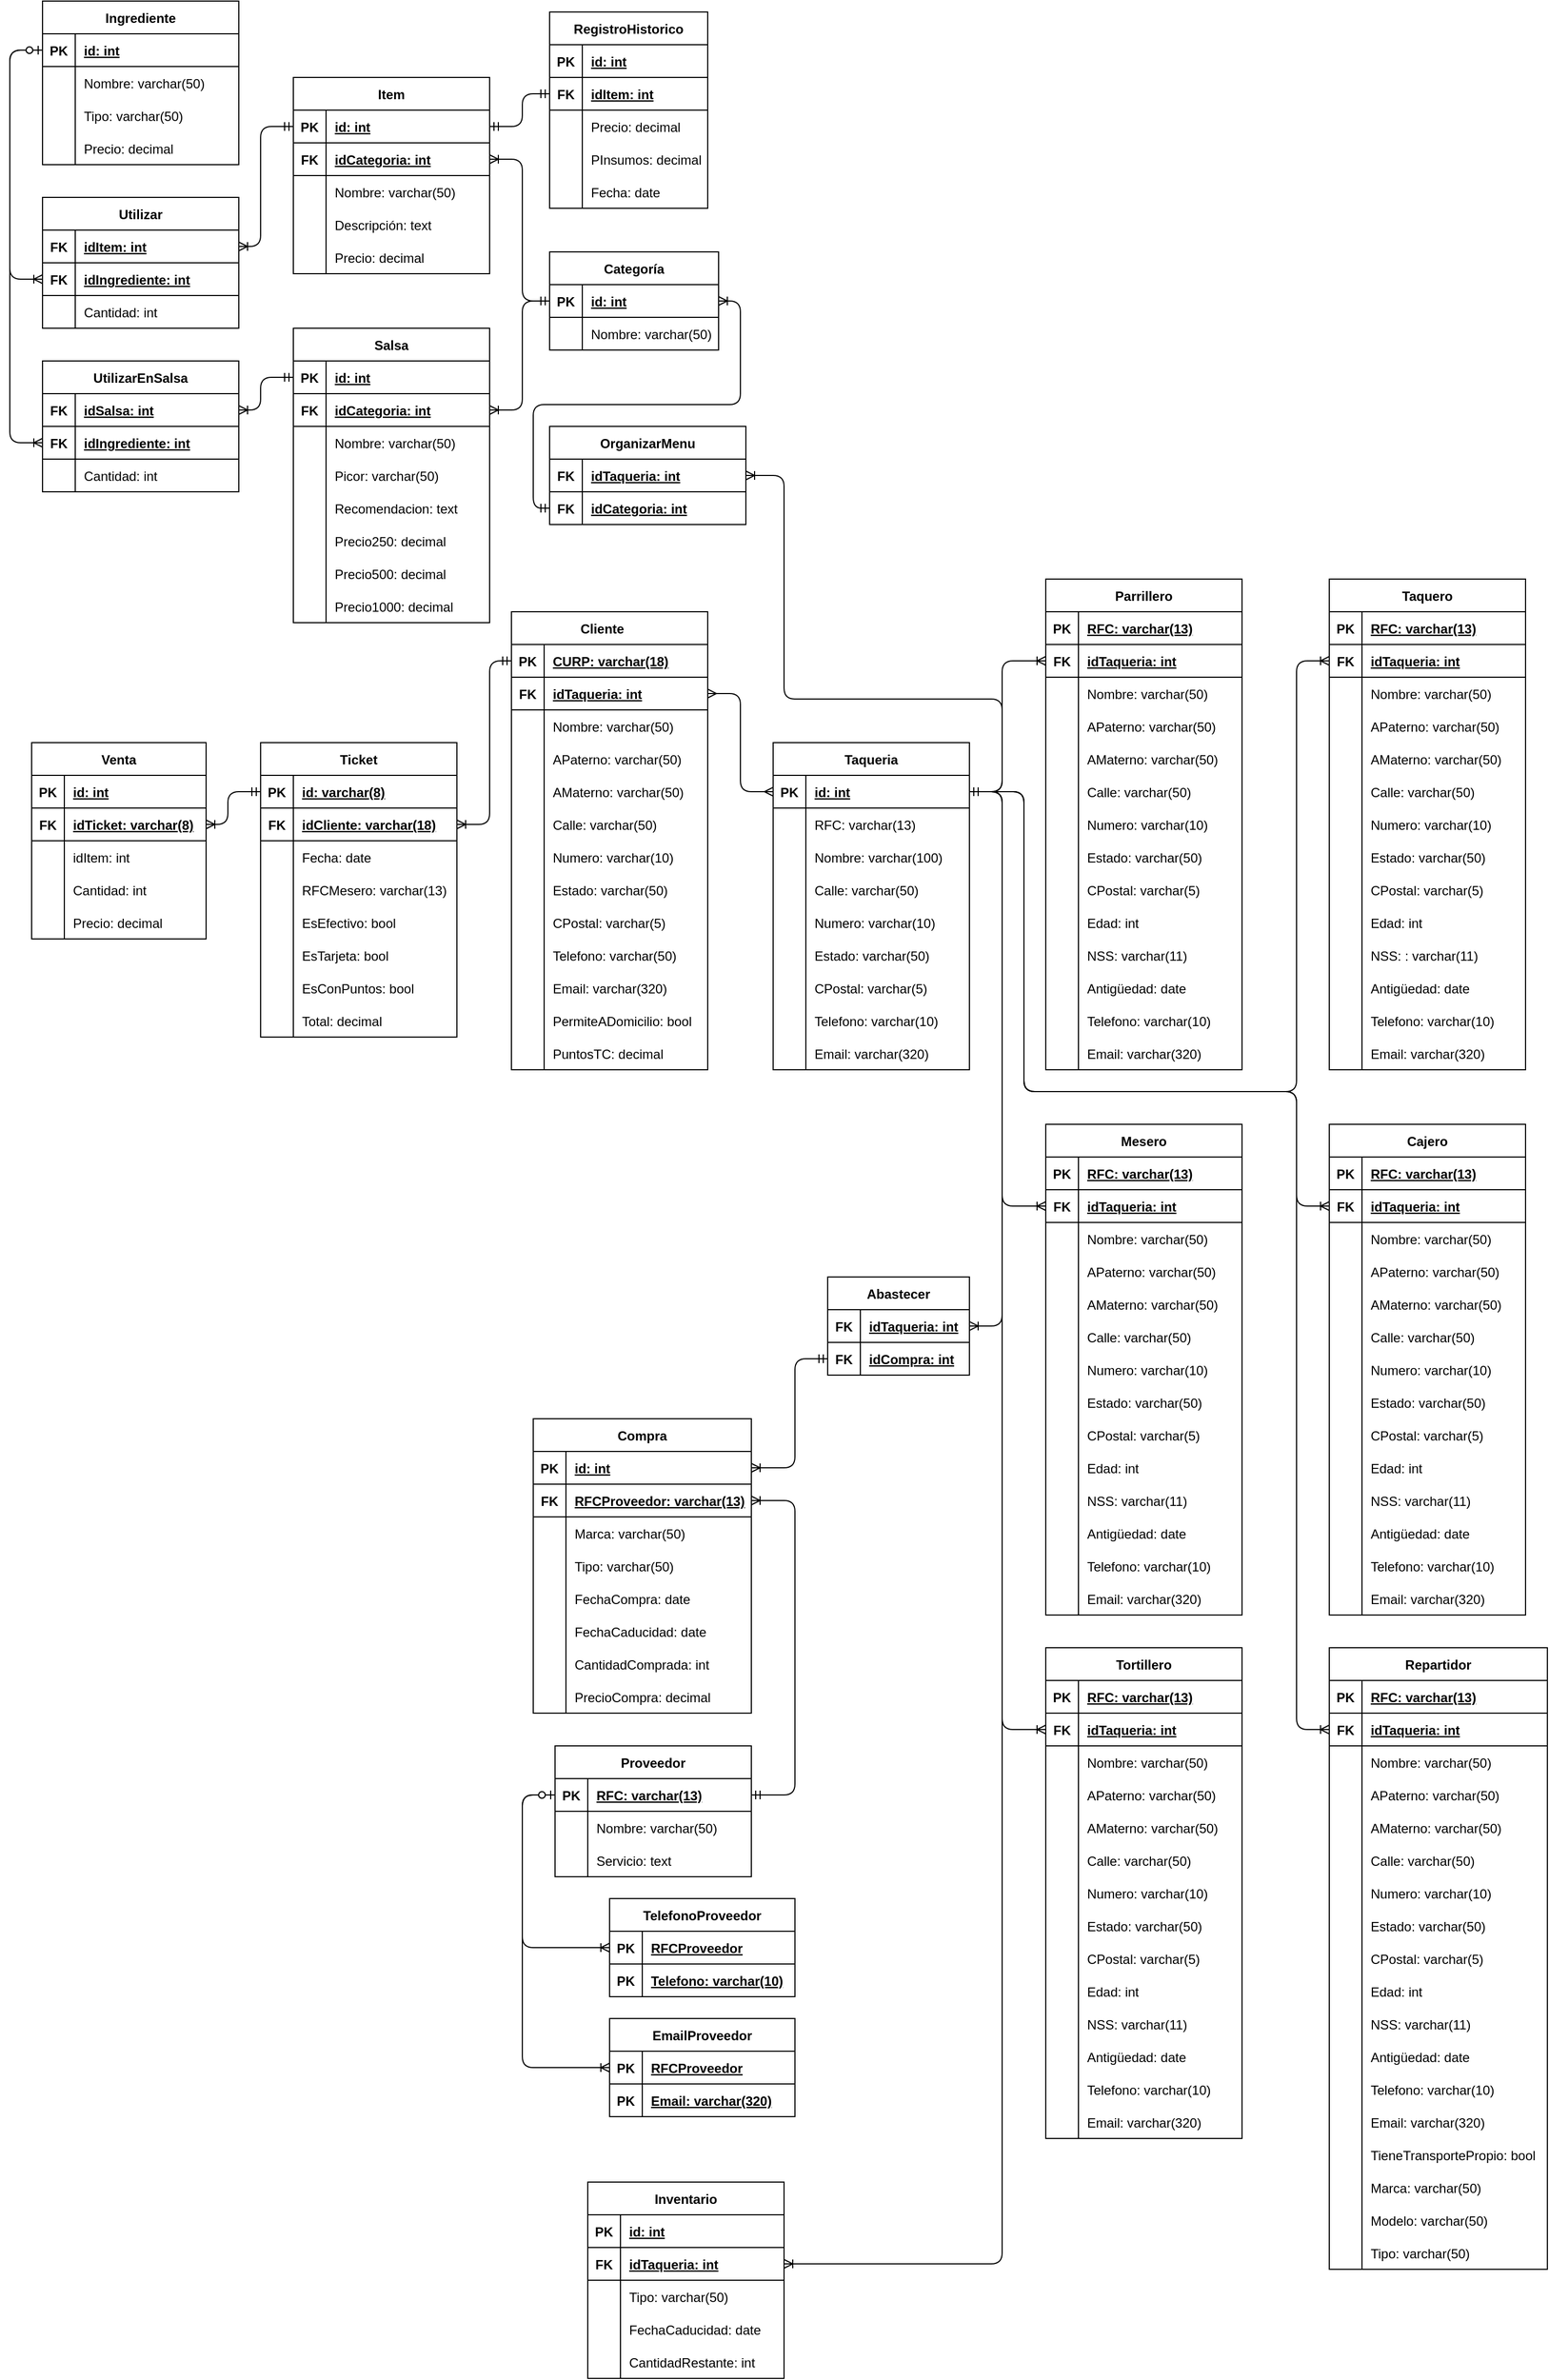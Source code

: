 <mxfile version="19.0.3" type="device"><diagram id="agNr6RYraM9QZuYNOxHq" name="Page-1"><mxGraphModel dx="2272" dy="1920" grid="1" gridSize="10" guides="1" tooltips="1" connect="1" arrows="1" fold="1" page="1" pageScale="1" pageWidth="850" pageHeight="1100" math="0" shadow="0"><root><mxCell id="0"/><mxCell id="1" parent="0"/><mxCell id="_zxdjQDDceq2Ez9TmqDs-1" value="Cliente    " style="shape=table;startSize=30;container=1;collapsible=1;childLayout=tableLayout;fixedRows=1;rowLines=0;fontStyle=1;align=center;resizeLast=1;" parent="1" vertex="1"><mxGeometry x="-180" y="50" width="180" height="420" as="geometry"/></mxCell><mxCell id="_zxdjQDDceq2Ez9TmqDs-2" value="" style="shape=tableRow;horizontal=0;startSize=0;swimlaneHead=0;swimlaneBody=0;fillColor=none;collapsible=0;dropTarget=0;points=[[0,0.5],[1,0.5]];portConstraint=eastwest;top=0;left=0;right=0;bottom=1;" parent="_zxdjQDDceq2Ez9TmqDs-1" vertex="1"><mxGeometry y="30" width="180" height="30" as="geometry"/></mxCell><mxCell id="_zxdjQDDceq2Ez9TmqDs-3" value="PK" style="shape=partialRectangle;connectable=0;fillColor=none;top=0;left=0;bottom=0;right=0;fontStyle=1;overflow=hidden;" parent="_zxdjQDDceq2Ez9TmqDs-2" vertex="1"><mxGeometry width="30" height="30" as="geometry"><mxRectangle width="30" height="30" as="alternateBounds"/></mxGeometry></mxCell><mxCell id="_zxdjQDDceq2Ez9TmqDs-4" value="CURP: varchar(18)" style="shape=partialRectangle;connectable=0;fillColor=none;top=0;left=0;bottom=0;right=0;align=left;spacingLeft=6;fontStyle=5;overflow=hidden;" parent="_zxdjQDDceq2Ez9TmqDs-2" vertex="1"><mxGeometry x="30" width="150" height="30" as="geometry"><mxRectangle width="150" height="30" as="alternateBounds"/></mxGeometry></mxCell><mxCell id="_zxdjQDDceq2Ez9TmqDs-18" style="shape=tableRow;horizontal=0;startSize=0;swimlaneHead=0;swimlaneBody=0;fillColor=none;collapsible=0;dropTarget=0;points=[[0,0.5],[1,0.5]];portConstraint=eastwest;top=0;left=0;right=0;bottom=1;" parent="_zxdjQDDceq2Ez9TmqDs-1" vertex="1"><mxGeometry y="60" width="180" height="30" as="geometry"/></mxCell><mxCell id="_zxdjQDDceq2Ez9TmqDs-19" value="FK" style="shape=partialRectangle;connectable=0;fillColor=none;top=0;left=0;bottom=0;right=0;fontStyle=1;overflow=hidden;" parent="_zxdjQDDceq2Ez9TmqDs-18" vertex="1"><mxGeometry width="30" height="30" as="geometry"><mxRectangle width="30" height="30" as="alternateBounds"/></mxGeometry></mxCell><mxCell id="_zxdjQDDceq2Ez9TmqDs-20" value="idTaqueria: int" style="shape=partialRectangle;connectable=0;fillColor=none;top=0;left=0;bottom=0;right=0;align=left;spacingLeft=6;fontStyle=5;overflow=hidden;" parent="_zxdjQDDceq2Ez9TmqDs-18" vertex="1"><mxGeometry x="30" width="150" height="30" as="geometry"><mxRectangle width="150" height="30" as="alternateBounds"/></mxGeometry></mxCell><mxCell id="_zxdjQDDceq2Ez9TmqDs-5" value="" style="shape=tableRow;horizontal=0;startSize=0;swimlaneHead=0;swimlaneBody=0;fillColor=none;collapsible=0;dropTarget=0;points=[[0,0.5],[1,0.5]];portConstraint=eastwest;top=0;left=0;right=0;bottom=0;" parent="_zxdjQDDceq2Ez9TmqDs-1" vertex="1"><mxGeometry y="90" width="180" height="30" as="geometry"/></mxCell><mxCell id="_zxdjQDDceq2Ez9TmqDs-6" value="" style="shape=partialRectangle;connectable=0;fillColor=none;top=0;left=0;bottom=0;right=0;editable=1;overflow=hidden;" parent="_zxdjQDDceq2Ez9TmqDs-5" vertex="1"><mxGeometry width="30" height="30" as="geometry"><mxRectangle width="30" height="30" as="alternateBounds"/></mxGeometry></mxCell><mxCell id="_zxdjQDDceq2Ez9TmqDs-7" value="Nombre: varchar(50)" style="shape=partialRectangle;connectable=0;fillColor=none;top=0;left=0;bottom=0;right=0;align=left;spacingLeft=6;overflow=hidden;" parent="_zxdjQDDceq2Ez9TmqDs-5" vertex="1"><mxGeometry x="30" width="150" height="30" as="geometry"><mxRectangle width="150" height="30" as="alternateBounds"/></mxGeometry></mxCell><mxCell id="_zxdjQDDceq2Ez9TmqDs-8" value="" style="shape=tableRow;horizontal=0;startSize=0;swimlaneHead=0;swimlaneBody=0;fillColor=none;collapsible=0;dropTarget=0;points=[[0,0.5],[1,0.5]];portConstraint=eastwest;top=0;left=0;right=0;bottom=0;" parent="_zxdjQDDceq2Ez9TmqDs-1" vertex="1"><mxGeometry y="120" width="180" height="30" as="geometry"/></mxCell><mxCell id="_zxdjQDDceq2Ez9TmqDs-9" value="" style="shape=partialRectangle;connectable=0;fillColor=none;top=0;left=0;bottom=0;right=0;editable=1;overflow=hidden;" parent="_zxdjQDDceq2Ez9TmqDs-8" vertex="1"><mxGeometry width="30" height="30" as="geometry"><mxRectangle width="30" height="30" as="alternateBounds"/></mxGeometry></mxCell><mxCell id="_zxdjQDDceq2Ez9TmqDs-10" value="APaterno: varchar(50)" style="shape=partialRectangle;connectable=0;fillColor=none;top=0;left=0;bottom=0;right=0;align=left;spacingLeft=6;overflow=hidden;" parent="_zxdjQDDceq2Ez9TmqDs-8" vertex="1"><mxGeometry x="30" width="150" height="30" as="geometry"><mxRectangle width="150" height="30" as="alternateBounds"/></mxGeometry></mxCell><mxCell id="_zxdjQDDceq2Ez9TmqDs-11" value="" style="shape=tableRow;horizontal=0;startSize=0;swimlaneHead=0;swimlaneBody=0;fillColor=none;collapsible=0;dropTarget=0;points=[[0,0.5],[1,0.5]];portConstraint=eastwest;top=0;left=0;right=0;bottom=0;" parent="_zxdjQDDceq2Ez9TmqDs-1" vertex="1"><mxGeometry y="150" width="180" height="30" as="geometry"/></mxCell><mxCell id="_zxdjQDDceq2Ez9TmqDs-12" value="" style="shape=partialRectangle;connectable=0;fillColor=none;top=0;left=0;bottom=0;right=0;editable=1;overflow=hidden;" parent="_zxdjQDDceq2Ez9TmqDs-11" vertex="1"><mxGeometry width="30" height="30" as="geometry"><mxRectangle width="30" height="30" as="alternateBounds"/></mxGeometry></mxCell><mxCell id="_zxdjQDDceq2Ez9TmqDs-13" value="AMaterno: varchar(50)" style="shape=partialRectangle;connectable=0;fillColor=none;top=0;left=0;bottom=0;right=0;align=left;spacingLeft=6;overflow=hidden;" parent="_zxdjQDDceq2Ez9TmqDs-11" vertex="1"><mxGeometry x="30" width="150" height="30" as="geometry"><mxRectangle width="150" height="30" as="alternateBounds"/></mxGeometry></mxCell><mxCell id="_zxdjQDDceq2Ez9TmqDs-14" style="shape=tableRow;horizontal=0;startSize=0;swimlaneHead=0;swimlaneBody=0;fillColor=none;collapsible=0;dropTarget=0;points=[[0,0.5],[1,0.5]];portConstraint=eastwest;top=0;left=0;right=0;bottom=0;" parent="_zxdjQDDceq2Ez9TmqDs-1" vertex="1"><mxGeometry y="180" width="180" height="30" as="geometry"/></mxCell><mxCell id="_zxdjQDDceq2Ez9TmqDs-15" style="shape=partialRectangle;connectable=0;fillColor=none;top=0;left=0;bottom=0;right=0;editable=1;overflow=hidden;" parent="_zxdjQDDceq2Ez9TmqDs-14" vertex="1"><mxGeometry width="30" height="30" as="geometry"><mxRectangle width="30" height="30" as="alternateBounds"/></mxGeometry></mxCell><mxCell id="_zxdjQDDceq2Ez9TmqDs-16" value="Calle: varchar(50)" style="shape=partialRectangle;connectable=0;fillColor=none;top=0;left=0;bottom=0;right=0;align=left;spacingLeft=6;overflow=hidden;" parent="_zxdjQDDceq2Ez9TmqDs-14" vertex="1"><mxGeometry x="30" width="150" height="30" as="geometry"><mxRectangle width="150" height="30" as="alternateBounds"/></mxGeometry></mxCell><mxCell id="_zxdjQDDceq2Ez9TmqDs-21" style="shape=tableRow;horizontal=0;startSize=0;swimlaneHead=0;swimlaneBody=0;fillColor=none;collapsible=0;dropTarget=0;points=[[0,0.5],[1,0.5]];portConstraint=eastwest;top=0;left=0;right=0;bottom=0;" parent="_zxdjQDDceq2Ez9TmqDs-1" vertex="1"><mxGeometry y="210" width="180" height="30" as="geometry"/></mxCell><mxCell id="_zxdjQDDceq2Ez9TmqDs-22" style="shape=partialRectangle;connectable=0;fillColor=none;top=0;left=0;bottom=0;right=0;editable=1;overflow=hidden;" parent="_zxdjQDDceq2Ez9TmqDs-21" vertex="1"><mxGeometry width="30" height="30" as="geometry"><mxRectangle width="30" height="30" as="alternateBounds"/></mxGeometry></mxCell><mxCell id="_zxdjQDDceq2Ez9TmqDs-23" value="Numero: varchar(10)" style="shape=partialRectangle;connectable=0;fillColor=none;top=0;left=0;bottom=0;right=0;align=left;spacingLeft=6;overflow=hidden;" parent="_zxdjQDDceq2Ez9TmqDs-21" vertex="1"><mxGeometry x="30" width="150" height="30" as="geometry"><mxRectangle width="150" height="30" as="alternateBounds"/></mxGeometry></mxCell><mxCell id="_zxdjQDDceq2Ez9TmqDs-24" style="shape=tableRow;horizontal=0;startSize=0;swimlaneHead=0;swimlaneBody=0;fillColor=none;collapsible=0;dropTarget=0;points=[[0,0.5],[1,0.5]];portConstraint=eastwest;top=0;left=0;right=0;bottom=0;" parent="_zxdjQDDceq2Ez9TmqDs-1" vertex="1"><mxGeometry y="240" width="180" height="30" as="geometry"/></mxCell><mxCell id="_zxdjQDDceq2Ez9TmqDs-25" style="shape=partialRectangle;connectable=0;fillColor=none;top=0;left=0;bottom=0;right=0;editable=1;overflow=hidden;" parent="_zxdjQDDceq2Ez9TmqDs-24" vertex="1"><mxGeometry width="30" height="30" as="geometry"><mxRectangle width="30" height="30" as="alternateBounds"/></mxGeometry></mxCell><mxCell id="_zxdjQDDceq2Ez9TmqDs-26" value="Estado: varchar(50)" style="shape=partialRectangle;connectable=0;fillColor=none;top=0;left=0;bottom=0;right=0;align=left;spacingLeft=6;overflow=hidden;" parent="_zxdjQDDceq2Ez9TmqDs-24" vertex="1"><mxGeometry x="30" width="150" height="30" as="geometry"><mxRectangle width="150" height="30" as="alternateBounds"/></mxGeometry></mxCell><mxCell id="_zxdjQDDceq2Ez9TmqDs-27" style="shape=tableRow;horizontal=0;startSize=0;swimlaneHead=0;swimlaneBody=0;fillColor=none;collapsible=0;dropTarget=0;points=[[0,0.5],[1,0.5]];portConstraint=eastwest;top=0;left=0;right=0;bottom=0;" parent="_zxdjQDDceq2Ez9TmqDs-1" vertex="1"><mxGeometry y="270" width="180" height="30" as="geometry"/></mxCell><mxCell id="_zxdjQDDceq2Ez9TmqDs-28" style="shape=partialRectangle;connectable=0;fillColor=none;top=0;left=0;bottom=0;right=0;editable=1;overflow=hidden;" parent="_zxdjQDDceq2Ez9TmqDs-27" vertex="1"><mxGeometry width="30" height="30" as="geometry"><mxRectangle width="30" height="30" as="alternateBounds"/></mxGeometry></mxCell><mxCell id="_zxdjQDDceq2Ez9TmqDs-29" value="CPostal: varchar(5)" style="shape=partialRectangle;connectable=0;fillColor=none;top=0;left=0;bottom=0;right=0;align=left;spacingLeft=6;overflow=hidden;" parent="_zxdjQDDceq2Ez9TmqDs-27" vertex="1"><mxGeometry x="30" width="150" height="30" as="geometry"><mxRectangle width="150" height="30" as="alternateBounds"/></mxGeometry></mxCell><mxCell id="_zxdjQDDceq2Ez9TmqDs-30" style="shape=tableRow;horizontal=0;startSize=0;swimlaneHead=0;swimlaneBody=0;fillColor=none;collapsible=0;dropTarget=0;points=[[0,0.5],[1,0.5]];portConstraint=eastwest;top=0;left=0;right=0;bottom=0;" parent="_zxdjQDDceq2Ez9TmqDs-1" vertex="1"><mxGeometry y="300" width="180" height="30" as="geometry"/></mxCell><mxCell id="_zxdjQDDceq2Ez9TmqDs-31" style="shape=partialRectangle;connectable=0;fillColor=none;top=0;left=0;bottom=0;right=0;editable=1;overflow=hidden;" parent="_zxdjQDDceq2Ez9TmqDs-30" vertex="1"><mxGeometry width="30" height="30" as="geometry"><mxRectangle width="30" height="30" as="alternateBounds"/></mxGeometry></mxCell><mxCell id="_zxdjQDDceq2Ez9TmqDs-32" value="Telefono: varchar(50)" style="shape=partialRectangle;connectable=0;fillColor=none;top=0;left=0;bottom=0;right=0;align=left;spacingLeft=6;overflow=hidden;" parent="_zxdjQDDceq2Ez9TmqDs-30" vertex="1"><mxGeometry x="30" width="150" height="30" as="geometry"><mxRectangle width="150" height="30" as="alternateBounds"/></mxGeometry></mxCell><mxCell id="_zxdjQDDceq2Ez9TmqDs-33" style="shape=tableRow;horizontal=0;startSize=0;swimlaneHead=0;swimlaneBody=0;fillColor=none;collapsible=0;dropTarget=0;points=[[0,0.5],[1,0.5]];portConstraint=eastwest;top=0;left=0;right=0;bottom=0;" parent="_zxdjQDDceq2Ez9TmqDs-1" vertex="1"><mxGeometry y="330" width="180" height="30" as="geometry"/></mxCell><mxCell id="_zxdjQDDceq2Ez9TmqDs-34" style="shape=partialRectangle;connectable=0;fillColor=none;top=0;left=0;bottom=0;right=0;editable=1;overflow=hidden;" parent="_zxdjQDDceq2Ez9TmqDs-33" vertex="1"><mxGeometry width="30" height="30" as="geometry"><mxRectangle width="30" height="30" as="alternateBounds"/></mxGeometry></mxCell><mxCell id="_zxdjQDDceq2Ez9TmqDs-35" value="Email: varchar(320)" style="shape=partialRectangle;connectable=0;fillColor=none;top=0;left=0;bottom=0;right=0;align=left;spacingLeft=6;overflow=hidden;" parent="_zxdjQDDceq2Ez9TmqDs-33" vertex="1"><mxGeometry x="30" width="150" height="30" as="geometry"><mxRectangle width="150" height="30" as="alternateBounds"/></mxGeometry></mxCell><mxCell id="_zxdjQDDceq2Ez9TmqDs-36" style="shape=tableRow;horizontal=0;startSize=0;swimlaneHead=0;swimlaneBody=0;fillColor=none;collapsible=0;dropTarget=0;points=[[0,0.5],[1,0.5]];portConstraint=eastwest;top=0;left=0;right=0;bottom=0;" parent="_zxdjQDDceq2Ez9TmqDs-1" vertex="1"><mxGeometry y="360" width="180" height="30" as="geometry"/></mxCell><mxCell id="_zxdjQDDceq2Ez9TmqDs-37" style="shape=partialRectangle;connectable=0;fillColor=none;top=0;left=0;bottom=0;right=0;editable=1;overflow=hidden;" parent="_zxdjQDDceq2Ez9TmqDs-36" vertex="1"><mxGeometry width="30" height="30" as="geometry"><mxRectangle width="30" height="30" as="alternateBounds"/></mxGeometry></mxCell><mxCell id="_zxdjQDDceq2Ez9TmqDs-38" value="PermiteADomicilio: bool" style="shape=partialRectangle;connectable=0;fillColor=none;top=0;left=0;bottom=0;right=0;align=left;spacingLeft=6;overflow=hidden;" parent="_zxdjQDDceq2Ez9TmqDs-36" vertex="1"><mxGeometry x="30" width="150" height="30" as="geometry"><mxRectangle width="150" height="30" as="alternateBounds"/></mxGeometry></mxCell><mxCell id="3LLepavEG6jLChknbZ7N-1" style="shape=tableRow;horizontal=0;startSize=0;swimlaneHead=0;swimlaneBody=0;fillColor=none;collapsible=0;dropTarget=0;points=[[0,0.5],[1,0.5]];portConstraint=eastwest;top=0;left=0;right=0;bottom=0;" parent="_zxdjQDDceq2Ez9TmqDs-1" vertex="1"><mxGeometry y="390" width="180" height="30" as="geometry"/></mxCell><mxCell id="3LLepavEG6jLChknbZ7N-2" style="shape=partialRectangle;connectable=0;fillColor=none;top=0;left=0;bottom=0;right=0;editable=1;overflow=hidden;" parent="3LLepavEG6jLChknbZ7N-1" vertex="1"><mxGeometry width="30" height="30" as="geometry"><mxRectangle width="30" height="30" as="alternateBounds"/></mxGeometry></mxCell><mxCell id="3LLepavEG6jLChknbZ7N-3" value="PuntosTC: decimal" style="shape=partialRectangle;connectable=0;fillColor=none;top=0;left=0;bottom=0;right=0;align=left;spacingLeft=6;overflow=hidden;" parent="3LLepavEG6jLChknbZ7N-1" vertex="1"><mxGeometry x="30" width="150" height="30" as="geometry"><mxRectangle width="150" height="30" as="alternateBounds"/></mxGeometry></mxCell><mxCell id="_zxdjQDDceq2Ez9TmqDs-39" value="Taqueria" style="shape=table;startSize=30;container=1;collapsible=1;childLayout=tableLayout;fixedRows=1;rowLines=0;fontStyle=1;align=center;resizeLast=1;" parent="1" vertex="1"><mxGeometry x="60" y="170" width="180" height="300" as="geometry"/></mxCell><mxCell id="_zxdjQDDceq2Ez9TmqDs-40" value="" style="shape=tableRow;horizontal=0;startSize=0;swimlaneHead=0;swimlaneBody=0;fillColor=none;collapsible=0;dropTarget=0;points=[[0,0.5],[1,0.5]];portConstraint=eastwest;top=0;left=0;right=0;bottom=1;" parent="_zxdjQDDceq2Ez9TmqDs-39" vertex="1"><mxGeometry y="30" width="180" height="30" as="geometry"/></mxCell><mxCell id="_zxdjQDDceq2Ez9TmqDs-41" value="PK" style="shape=partialRectangle;connectable=0;fillColor=none;top=0;left=0;bottom=0;right=0;fontStyle=1;overflow=hidden;" parent="_zxdjQDDceq2Ez9TmqDs-40" vertex="1"><mxGeometry width="30" height="30" as="geometry"><mxRectangle width="30" height="30" as="alternateBounds"/></mxGeometry></mxCell><mxCell id="_zxdjQDDceq2Ez9TmqDs-42" value="id: int" style="shape=partialRectangle;connectable=0;fillColor=none;top=0;left=0;bottom=0;right=0;align=left;spacingLeft=6;fontStyle=5;overflow=hidden;" parent="_zxdjQDDceq2Ez9TmqDs-40" vertex="1"><mxGeometry x="30" width="150" height="30" as="geometry"><mxRectangle width="150" height="30" as="alternateBounds"/></mxGeometry></mxCell><mxCell id="_zxdjQDDceq2Ez9TmqDs-43" value="" style="shape=tableRow;horizontal=0;startSize=0;swimlaneHead=0;swimlaneBody=0;fillColor=none;collapsible=0;dropTarget=0;points=[[0,0.5],[1,0.5]];portConstraint=eastwest;top=0;left=0;right=0;bottom=0;" parent="_zxdjQDDceq2Ez9TmqDs-39" vertex="1"><mxGeometry y="60" width="180" height="30" as="geometry"/></mxCell><mxCell id="_zxdjQDDceq2Ez9TmqDs-44" value="" style="shape=partialRectangle;connectable=0;fillColor=none;top=0;left=0;bottom=0;right=0;editable=1;overflow=hidden;" parent="_zxdjQDDceq2Ez9TmqDs-43" vertex="1"><mxGeometry width="30" height="30" as="geometry"><mxRectangle width="30" height="30" as="alternateBounds"/></mxGeometry></mxCell><mxCell id="_zxdjQDDceq2Ez9TmqDs-45" value="RFC: varchar(13)" style="shape=partialRectangle;connectable=0;fillColor=none;top=0;left=0;bottom=0;right=0;align=left;spacingLeft=6;overflow=hidden;" parent="_zxdjQDDceq2Ez9TmqDs-43" vertex="1"><mxGeometry x="30" width="150" height="30" as="geometry"><mxRectangle width="150" height="30" as="alternateBounds"/></mxGeometry></mxCell><mxCell id="_zxdjQDDceq2Ez9TmqDs-46" value="" style="shape=tableRow;horizontal=0;startSize=0;swimlaneHead=0;swimlaneBody=0;fillColor=none;collapsible=0;dropTarget=0;points=[[0,0.5],[1,0.5]];portConstraint=eastwest;top=0;left=0;right=0;bottom=0;" parent="_zxdjQDDceq2Ez9TmqDs-39" vertex="1"><mxGeometry y="90" width="180" height="30" as="geometry"/></mxCell><mxCell id="_zxdjQDDceq2Ez9TmqDs-47" value="" style="shape=partialRectangle;connectable=0;fillColor=none;top=0;left=0;bottom=0;right=0;editable=1;overflow=hidden;" parent="_zxdjQDDceq2Ez9TmqDs-46" vertex="1"><mxGeometry width="30" height="30" as="geometry"><mxRectangle width="30" height="30" as="alternateBounds"/></mxGeometry></mxCell><mxCell id="_zxdjQDDceq2Ez9TmqDs-48" value="Nombre: varchar(100)" style="shape=partialRectangle;connectable=0;fillColor=none;top=0;left=0;bottom=0;right=0;align=left;spacingLeft=6;overflow=hidden;" parent="_zxdjQDDceq2Ez9TmqDs-46" vertex="1"><mxGeometry x="30" width="150" height="30" as="geometry"><mxRectangle width="150" height="30" as="alternateBounds"/></mxGeometry></mxCell><mxCell id="_zxdjQDDceq2Ez9TmqDs-49" value="" style="shape=tableRow;horizontal=0;startSize=0;swimlaneHead=0;swimlaneBody=0;fillColor=none;collapsible=0;dropTarget=0;points=[[0,0.5],[1,0.5]];portConstraint=eastwest;top=0;left=0;right=0;bottom=0;" parent="_zxdjQDDceq2Ez9TmqDs-39" vertex="1"><mxGeometry y="120" width="180" height="30" as="geometry"/></mxCell><mxCell id="_zxdjQDDceq2Ez9TmqDs-50" value="" style="shape=partialRectangle;connectable=0;fillColor=none;top=0;left=0;bottom=0;right=0;editable=1;overflow=hidden;" parent="_zxdjQDDceq2Ez9TmqDs-49" vertex="1"><mxGeometry width="30" height="30" as="geometry"><mxRectangle width="30" height="30" as="alternateBounds"/></mxGeometry></mxCell><mxCell id="_zxdjQDDceq2Ez9TmqDs-51" value="Calle: varchar(50)" style="shape=partialRectangle;connectable=0;fillColor=none;top=0;left=0;bottom=0;right=0;align=left;spacingLeft=6;overflow=hidden;" parent="_zxdjQDDceq2Ez9TmqDs-49" vertex="1"><mxGeometry x="30" width="150" height="30" as="geometry"><mxRectangle width="150" height="30" as="alternateBounds"/></mxGeometry></mxCell><mxCell id="_zxdjQDDceq2Ez9TmqDs-55" style="shape=tableRow;horizontal=0;startSize=0;swimlaneHead=0;swimlaneBody=0;fillColor=none;collapsible=0;dropTarget=0;points=[[0,0.5],[1,0.5]];portConstraint=eastwest;top=0;left=0;right=0;bottom=0;" parent="_zxdjQDDceq2Ez9TmqDs-39" vertex="1"><mxGeometry y="150" width="180" height="30" as="geometry"/></mxCell><mxCell id="_zxdjQDDceq2Ez9TmqDs-56" style="shape=partialRectangle;connectable=0;fillColor=none;top=0;left=0;bottom=0;right=0;editable=1;overflow=hidden;" parent="_zxdjQDDceq2Ez9TmqDs-55" vertex="1"><mxGeometry width="30" height="30" as="geometry"><mxRectangle width="30" height="30" as="alternateBounds"/></mxGeometry></mxCell><mxCell id="_zxdjQDDceq2Ez9TmqDs-57" value="Numero: varchar(10)" style="shape=partialRectangle;connectable=0;fillColor=none;top=0;left=0;bottom=0;right=0;align=left;spacingLeft=6;overflow=hidden;" parent="_zxdjQDDceq2Ez9TmqDs-55" vertex="1"><mxGeometry x="30" width="150" height="30" as="geometry"><mxRectangle width="150" height="30" as="alternateBounds"/></mxGeometry></mxCell><mxCell id="_zxdjQDDceq2Ez9TmqDs-52" style="shape=tableRow;horizontal=0;startSize=0;swimlaneHead=0;swimlaneBody=0;fillColor=none;collapsible=0;dropTarget=0;points=[[0,0.5],[1,0.5]];portConstraint=eastwest;top=0;left=0;right=0;bottom=0;" parent="_zxdjQDDceq2Ez9TmqDs-39" vertex="1"><mxGeometry y="180" width="180" height="30" as="geometry"/></mxCell><mxCell id="_zxdjQDDceq2Ez9TmqDs-53" style="shape=partialRectangle;connectable=0;fillColor=none;top=0;left=0;bottom=0;right=0;editable=1;overflow=hidden;" parent="_zxdjQDDceq2Ez9TmqDs-52" vertex="1"><mxGeometry width="30" height="30" as="geometry"><mxRectangle width="30" height="30" as="alternateBounds"/></mxGeometry></mxCell><mxCell id="_zxdjQDDceq2Ez9TmqDs-54" value="Estado: varchar(50)" style="shape=partialRectangle;connectable=0;fillColor=none;top=0;left=0;bottom=0;right=0;align=left;spacingLeft=6;overflow=hidden;" parent="_zxdjQDDceq2Ez9TmqDs-52" vertex="1"><mxGeometry x="30" width="150" height="30" as="geometry"><mxRectangle width="150" height="30" as="alternateBounds"/></mxGeometry></mxCell><mxCell id="_zxdjQDDceq2Ez9TmqDs-61" style="shape=tableRow;horizontal=0;startSize=0;swimlaneHead=0;swimlaneBody=0;fillColor=none;collapsible=0;dropTarget=0;points=[[0,0.5],[1,0.5]];portConstraint=eastwest;top=0;left=0;right=0;bottom=0;" parent="_zxdjQDDceq2Ez9TmqDs-39" vertex="1"><mxGeometry y="210" width="180" height="30" as="geometry"/></mxCell><mxCell id="_zxdjQDDceq2Ez9TmqDs-62" style="shape=partialRectangle;connectable=0;fillColor=none;top=0;left=0;bottom=0;right=0;editable=1;overflow=hidden;" parent="_zxdjQDDceq2Ez9TmqDs-61" vertex="1"><mxGeometry width="30" height="30" as="geometry"><mxRectangle width="30" height="30" as="alternateBounds"/></mxGeometry></mxCell><mxCell id="_zxdjQDDceq2Ez9TmqDs-63" value="CPostal: varchar(5)" style="shape=partialRectangle;connectable=0;fillColor=none;top=0;left=0;bottom=0;right=0;align=left;spacingLeft=6;overflow=hidden;" parent="_zxdjQDDceq2Ez9TmqDs-61" vertex="1"><mxGeometry x="30" width="150" height="30" as="geometry"><mxRectangle width="150" height="30" as="alternateBounds"/></mxGeometry></mxCell><mxCell id="_zxdjQDDceq2Ez9TmqDs-58" style="shape=tableRow;horizontal=0;startSize=0;swimlaneHead=0;swimlaneBody=0;fillColor=none;collapsible=0;dropTarget=0;points=[[0,0.5],[1,0.5]];portConstraint=eastwest;top=0;left=0;right=0;bottom=0;" parent="_zxdjQDDceq2Ez9TmqDs-39" vertex="1"><mxGeometry y="240" width="180" height="30" as="geometry"/></mxCell><mxCell id="_zxdjQDDceq2Ez9TmqDs-59" style="shape=partialRectangle;connectable=0;fillColor=none;top=0;left=0;bottom=0;right=0;editable=1;overflow=hidden;" parent="_zxdjQDDceq2Ez9TmqDs-58" vertex="1"><mxGeometry width="30" height="30" as="geometry"><mxRectangle width="30" height="30" as="alternateBounds"/></mxGeometry></mxCell><mxCell id="_zxdjQDDceq2Ez9TmqDs-60" value="Telefono: varchar(10)" style="shape=partialRectangle;connectable=0;fillColor=none;top=0;left=0;bottom=0;right=0;align=left;spacingLeft=6;overflow=hidden;" parent="_zxdjQDDceq2Ez9TmqDs-58" vertex="1"><mxGeometry x="30" width="150" height="30" as="geometry"><mxRectangle width="150" height="30" as="alternateBounds"/></mxGeometry></mxCell><mxCell id="_zxdjQDDceq2Ez9TmqDs-64" style="shape=tableRow;horizontal=0;startSize=0;swimlaneHead=0;swimlaneBody=0;fillColor=none;collapsible=0;dropTarget=0;points=[[0,0.5],[1,0.5]];portConstraint=eastwest;top=0;left=0;right=0;bottom=0;" parent="_zxdjQDDceq2Ez9TmqDs-39" vertex="1"><mxGeometry y="270" width="180" height="30" as="geometry"/></mxCell><mxCell id="_zxdjQDDceq2Ez9TmqDs-65" style="shape=partialRectangle;connectable=0;fillColor=none;top=0;left=0;bottom=0;right=0;editable=1;overflow=hidden;" parent="_zxdjQDDceq2Ez9TmqDs-64" vertex="1"><mxGeometry width="30" height="30" as="geometry"><mxRectangle width="30" height="30" as="alternateBounds"/></mxGeometry></mxCell><mxCell id="_zxdjQDDceq2Ez9TmqDs-66" value="Email: varchar(320)" style="shape=partialRectangle;connectable=0;fillColor=none;top=0;left=0;bottom=0;right=0;align=left;spacingLeft=6;overflow=hidden;" parent="_zxdjQDDceq2Ez9TmqDs-64" vertex="1"><mxGeometry x="30" width="150" height="30" as="geometry"><mxRectangle width="150" height="30" as="alternateBounds"/></mxGeometry></mxCell><mxCell id="_zxdjQDDceq2Ez9TmqDs-68" value="Parrillero" style="shape=table;startSize=30;container=1;collapsible=1;childLayout=tableLayout;fixedRows=1;rowLines=0;fontStyle=1;align=center;resizeLast=1;" parent="1" vertex="1"><mxGeometry x="310" y="20" width="180" height="450" as="geometry"/></mxCell><mxCell id="_zxdjQDDceq2Ez9TmqDs-69" value="" style="shape=tableRow;horizontal=0;startSize=0;swimlaneHead=0;swimlaneBody=0;fillColor=none;collapsible=0;dropTarget=0;points=[[0,0.5],[1,0.5]];portConstraint=eastwest;top=0;left=0;right=0;bottom=1;" parent="_zxdjQDDceq2Ez9TmqDs-68" vertex="1"><mxGeometry y="30" width="180" height="30" as="geometry"/></mxCell><mxCell id="_zxdjQDDceq2Ez9TmqDs-70" value="PK" style="shape=partialRectangle;connectable=0;fillColor=none;top=0;left=0;bottom=0;right=0;fontStyle=1;overflow=hidden;" parent="_zxdjQDDceq2Ez9TmqDs-69" vertex="1"><mxGeometry width="30" height="30" as="geometry"><mxRectangle width="30" height="30" as="alternateBounds"/></mxGeometry></mxCell><mxCell id="_zxdjQDDceq2Ez9TmqDs-71" value="RFC: varchar(13)" style="shape=partialRectangle;connectable=0;fillColor=none;top=0;left=0;bottom=0;right=0;align=left;spacingLeft=6;fontStyle=5;overflow=hidden;" parent="_zxdjQDDceq2Ez9TmqDs-69" vertex="1"><mxGeometry x="30" width="150" height="30" as="geometry"><mxRectangle width="150" height="30" as="alternateBounds"/></mxGeometry></mxCell><mxCell id="_zxdjQDDceq2Ez9TmqDs-84" style="shape=tableRow;horizontal=0;startSize=0;swimlaneHead=0;swimlaneBody=0;fillColor=none;collapsible=0;dropTarget=0;points=[[0,0.5],[1,0.5]];portConstraint=eastwest;top=0;left=0;right=0;bottom=1;" parent="_zxdjQDDceq2Ez9TmqDs-68" vertex="1"><mxGeometry y="60" width="180" height="30" as="geometry"/></mxCell><mxCell id="_zxdjQDDceq2Ez9TmqDs-85" value="FK" style="shape=partialRectangle;connectable=0;fillColor=none;top=0;left=0;bottom=0;right=0;fontStyle=1;overflow=hidden;" parent="_zxdjQDDceq2Ez9TmqDs-84" vertex="1"><mxGeometry width="30" height="30" as="geometry"><mxRectangle width="30" height="30" as="alternateBounds"/></mxGeometry></mxCell><mxCell id="_zxdjQDDceq2Ez9TmqDs-86" value="idTaqueria: int" style="shape=partialRectangle;connectable=0;fillColor=none;top=0;left=0;bottom=0;right=0;align=left;spacingLeft=6;fontStyle=5;overflow=hidden;" parent="_zxdjQDDceq2Ez9TmqDs-84" vertex="1"><mxGeometry x="30" width="150" height="30" as="geometry"><mxRectangle width="150" height="30" as="alternateBounds"/></mxGeometry></mxCell><mxCell id="_zxdjQDDceq2Ez9TmqDs-72" value="" style="shape=tableRow;horizontal=0;startSize=0;swimlaneHead=0;swimlaneBody=0;fillColor=none;collapsible=0;dropTarget=0;points=[[0,0.5],[1,0.5]];portConstraint=eastwest;top=0;left=0;right=0;bottom=0;" parent="_zxdjQDDceq2Ez9TmqDs-68" vertex="1"><mxGeometry y="90" width="180" height="30" as="geometry"/></mxCell><mxCell id="_zxdjQDDceq2Ez9TmqDs-73" value="" style="shape=partialRectangle;connectable=0;fillColor=none;top=0;left=0;bottom=0;right=0;editable=1;overflow=hidden;" parent="_zxdjQDDceq2Ez9TmqDs-72" vertex="1"><mxGeometry width="30" height="30" as="geometry"><mxRectangle width="30" height="30" as="alternateBounds"/></mxGeometry></mxCell><mxCell id="_zxdjQDDceq2Ez9TmqDs-74" value="Nombre: varchar(50)" style="shape=partialRectangle;connectable=0;fillColor=none;top=0;left=0;bottom=0;right=0;align=left;spacingLeft=6;overflow=hidden;" parent="_zxdjQDDceq2Ez9TmqDs-72" vertex="1"><mxGeometry x="30" width="150" height="30" as="geometry"><mxRectangle width="150" height="30" as="alternateBounds"/></mxGeometry></mxCell><mxCell id="_zxdjQDDceq2Ez9TmqDs-75" value="" style="shape=tableRow;horizontal=0;startSize=0;swimlaneHead=0;swimlaneBody=0;fillColor=none;collapsible=0;dropTarget=0;points=[[0,0.5],[1,0.5]];portConstraint=eastwest;top=0;left=0;right=0;bottom=0;" parent="_zxdjQDDceq2Ez9TmqDs-68" vertex="1"><mxGeometry y="120" width="180" height="30" as="geometry"/></mxCell><mxCell id="_zxdjQDDceq2Ez9TmqDs-76" value="" style="shape=partialRectangle;connectable=0;fillColor=none;top=0;left=0;bottom=0;right=0;editable=1;overflow=hidden;" parent="_zxdjQDDceq2Ez9TmqDs-75" vertex="1"><mxGeometry width="30" height="30" as="geometry"><mxRectangle width="30" height="30" as="alternateBounds"/></mxGeometry></mxCell><mxCell id="_zxdjQDDceq2Ez9TmqDs-77" value="APaterno: varchar(50)" style="shape=partialRectangle;connectable=0;fillColor=none;top=0;left=0;bottom=0;right=0;align=left;spacingLeft=6;overflow=hidden;" parent="_zxdjQDDceq2Ez9TmqDs-75" vertex="1"><mxGeometry x="30" width="150" height="30" as="geometry"><mxRectangle width="150" height="30" as="alternateBounds"/></mxGeometry></mxCell><mxCell id="_zxdjQDDceq2Ez9TmqDs-78" value="" style="shape=tableRow;horizontal=0;startSize=0;swimlaneHead=0;swimlaneBody=0;fillColor=none;collapsible=0;dropTarget=0;points=[[0,0.5],[1,0.5]];portConstraint=eastwest;top=0;left=0;right=0;bottom=0;" parent="_zxdjQDDceq2Ez9TmqDs-68" vertex="1"><mxGeometry y="150" width="180" height="30" as="geometry"/></mxCell><mxCell id="_zxdjQDDceq2Ez9TmqDs-79" value="" style="shape=partialRectangle;connectable=0;fillColor=none;top=0;left=0;bottom=0;right=0;editable=1;overflow=hidden;" parent="_zxdjQDDceq2Ez9TmqDs-78" vertex="1"><mxGeometry width="30" height="30" as="geometry"><mxRectangle width="30" height="30" as="alternateBounds"/></mxGeometry></mxCell><mxCell id="_zxdjQDDceq2Ez9TmqDs-80" value="AMaterno: varchar(50)" style="shape=partialRectangle;connectable=0;fillColor=none;top=0;left=0;bottom=0;right=0;align=left;spacingLeft=6;overflow=hidden;" parent="_zxdjQDDceq2Ez9TmqDs-78" vertex="1"><mxGeometry x="30" width="150" height="30" as="geometry"><mxRectangle width="150" height="30" as="alternateBounds"/></mxGeometry></mxCell><mxCell id="_zxdjQDDceq2Ez9TmqDs-93" style="shape=tableRow;horizontal=0;startSize=0;swimlaneHead=0;swimlaneBody=0;fillColor=none;collapsible=0;dropTarget=0;points=[[0,0.5],[1,0.5]];portConstraint=eastwest;top=0;left=0;right=0;bottom=0;" parent="_zxdjQDDceq2Ez9TmqDs-68" vertex="1"><mxGeometry y="180" width="180" height="30" as="geometry"/></mxCell><mxCell id="_zxdjQDDceq2Ez9TmqDs-94" style="shape=partialRectangle;connectable=0;fillColor=none;top=0;left=0;bottom=0;right=0;editable=1;overflow=hidden;" parent="_zxdjQDDceq2Ez9TmqDs-93" vertex="1"><mxGeometry width="30" height="30" as="geometry"><mxRectangle width="30" height="30" as="alternateBounds"/></mxGeometry></mxCell><mxCell id="_zxdjQDDceq2Ez9TmqDs-95" value="Calle: varchar(50)" style="shape=partialRectangle;connectable=0;fillColor=none;top=0;left=0;bottom=0;right=0;align=left;spacingLeft=6;overflow=hidden;" parent="_zxdjQDDceq2Ez9TmqDs-93" vertex="1"><mxGeometry x="30" width="150" height="30" as="geometry"><mxRectangle width="150" height="30" as="alternateBounds"/></mxGeometry></mxCell><mxCell id="_zxdjQDDceq2Ez9TmqDs-90" style="shape=tableRow;horizontal=0;startSize=0;swimlaneHead=0;swimlaneBody=0;fillColor=none;collapsible=0;dropTarget=0;points=[[0,0.5],[1,0.5]];portConstraint=eastwest;top=0;left=0;right=0;bottom=0;" parent="_zxdjQDDceq2Ez9TmqDs-68" vertex="1"><mxGeometry y="210" width="180" height="30" as="geometry"/></mxCell><mxCell id="_zxdjQDDceq2Ez9TmqDs-91" style="shape=partialRectangle;connectable=0;fillColor=none;top=0;left=0;bottom=0;right=0;editable=1;overflow=hidden;" parent="_zxdjQDDceq2Ez9TmqDs-90" vertex="1"><mxGeometry width="30" height="30" as="geometry"><mxRectangle width="30" height="30" as="alternateBounds"/></mxGeometry></mxCell><mxCell id="_zxdjQDDceq2Ez9TmqDs-92" value="Numero: varchar(10)" style="shape=partialRectangle;connectable=0;fillColor=none;top=0;left=0;bottom=0;right=0;align=left;spacingLeft=6;overflow=hidden;" parent="_zxdjQDDceq2Ez9TmqDs-90" vertex="1"><mxGeometry x="30" width="150" height="30" as="geometry"><mxRectangle width="150" height="30" as="alternateBounds"/></mxGeometry></mxCell><mxCell id="_zxdjQDDceq2Ez9TmqDs-87" style="shape=tableRow;horizontal=0;startSize=0;swimlaneHead=0;swimlaneBody=0;fillColor=none;collapsible=0;dropTarget=0;points=[[0,0.5],[1,0.5]];portConstraint=eastwest;top=0;left=0;right=0;bottom=0;" parent="_zxdjQDDceq2Ez9TmqDs-68" vertex="1"><mxGeometry y="240" width="180" height="30" as="geometry"/></mxCell><mxCell id="_zxdjQDDceq2Ez9TmqDs-88" style="shape=partialRectangle;connectable=0;fillColor=none;top=0;left=0;bottom=0;right=0;editable=1;overflow=hidden;" parent="_zxdjQDDceq2Ez9TmqDs-87" vertex="1"><mxGeometry width="30" height="30" as="geometry"><mxRectangle width="30" height="30" as="alternateBounds"/></mxGeometry></mxCell><mxCell id="_zxdjQDDceq2Ez9TmqDs-89" value="Estado: varchar(50)" style="shape=partialRectangle;connectable=0;fillColor=none;top=0;left=0;bottom=0;right=0;align=left;spacingLeft=6;overflow=hidden;" parent="_zxdjQDDceq2Ez9TmqDs-87" vertex="1"><mxGeometry x="30" width="150" height="30" as="geometry"><mxRectangle width="150" height="30" as="alternateBounds"/></mxGeometry></mxCell><mxCell id="_zxdjQDDceq2Ez9TmqDs-102" style="shape=tableRow;horizontal=0;startSize=0;swimlaneHead=0;swimlaneBody=0;fillColor=none;collapsible=0;dropTarget=0;points=[[0,0.5],[1,0.5]];portConstraint=eastwest;top=0;left=0;right=0;bottom=0;" parent="_zxdjQDDceq2Ez9TmqDs-68" vertex="1"><mxGeometry y="270" width="180" height="30" as="geometry"/></mxCell><mxCell id="_zxdjQDDceq2Ez9TmqDs-103" style="shape=partialRectangle;connectable=0;fillColor=none;top=0;left=0;bottom=0;right=0;editable=1;overflow=hidden;" parent="_zxdjQDDceq2Ez9TmqDs-102" vertex="1"><mxGeometry width="30" height="30" as="geometry"><mxRectangle width="30" height="30" as="alternateBounds"/></mxGeometry></mxCell><mxCell id="_zxdjQDDceq2Ez9TmqDs-104" value="CPostal: varchar(5)" style="shape=partialRectangle;connectable=0;fillColor=none;top=0;left=0;bottom=0;right=0;align=left;spacingLeft=6;overflow=hidden;" parent="_zxdjQDDceq2Ez9TmqDs-102" vertex="1"><mxGeometry x="30" width="150" height="30" as="geometry"><mxRectangle width="150" height="30" as="alternateBounds"/></mxGeometry></mxCell><mxCell id="_zxdjQDDceq2Ez9TmqDs-99" style="shape=tableRow;horizontal=0;startSize=0;swimlaneHead=0;swimlaneBody=0;fillColor=none;collapsible=0;dropTarget=0;points=[[0,0.5],[1,0.5]];portConstraint=eastwest;top=0;left=0;right=0;bottom=0;" parent="_zxdjQDDceq2Ez9TmqDs-68" vertex="1"><mxGeometry y="300" width="180" height="30" as="geometry"/></mxCell><mxCell id="_zxdjQDDceq2Ez9TmqDs-100" style="shape=partialRectangle;connectable=0;fillColor=none;top=0;left=0;bottom=0;right=0;editable=1;overflow=hidden;" parent="_zxdjQDDceq2Ez9TmqDs-99" vertex="1"><mxGeometry width="30" height="30" as="geometry"><mxRectangle width="30" height="30" as="alternateBounds"/></mxGeometry></mxCell><mxCell id="_zxdjQDDceq2Ez9TmqDs-101" value="Edad: int" style="shape=partialRectangle;connectable=0;fillColor=none;top=0;left=0;bottom=0;right=0;align=left;spacingLeft=6;overflow=hidden;" parent="_zxdjQDDceq2Ez9TmqDs-99" vertex="1"><mxGeometry x="30" width="150" height="30" as="geometry"><mxRectangle width="150" height="30" as="alternateBounds"/></mxGeometry></mxCell><mxCell id="_zxdjQDDceq2Ez9TmqDs-96" style="shape=tableRow;horizontal=0;startSize=0;swimlaneHead=0;swimlaneBody=0;fillColor=none;collapsible=0;dropTarget=0;points=[[0,0.5],[1,0.5]];portConstraint=eastwest;top=0;left=0;right=0;bottom=0;" parent="_zxdjQDDceq2Ez9TmqDs-68" vertex="1"><mxGeometry y="330" width="180" height="30" as="geometry"/></mxCell><mxCell id="_zxdjQDDceq2Ez9TmqDs-97" style="shape=partialRectangle;connectable=0;fillColor=none;top=0;left=0;bottom=0;right=0;editable=1;overflow=hidden;" parent="_zxdjQDDceq2Ez9TmqDs-96" vertex="1"><mxGeometry width="30" height="30" as="geometry"><mxRectangle width="30" height="30" as="alternateBounds"/></mxGeometry></mxCell><mxCell id="_zxdjQDDceq2Ez9TmqDs-98" value="NSS: varchar(11)" style="shape=partialRectangle;connectable=0;fillColor=none;top=0;left=0;bottom=0;right=0;align=left;spacingLeft=6;overflow=hidden;" parent="_zxdjQDDceq2Ez9TmqDs-96" vertex="1"><mxGeometry x="30" width="150" height="30" as="geometry"><mxRectangle width="150" height="30" as="alternateBounds"/></mxGeometry></mxCell><mxCell id="_zxdjQDDceq2Ez9TmqDs-108" style="shape=tableRow;horizontal=0;startSize=0;swimlaneHead=0;swimlaneBody=0;fillColor=none;collapsible=0;dropTarget=0;points=[[0,0.5],[1,0.5]];portConstraint=eastwest;top=0;left=0;right=0;bottom=0;" parent="_zxdjQDDceq2Ez9TmqDs-68" vertex="1"><mxGeometry y="360" width="180" height="30" as="geometry"/></mxCell><mxCell id="_zxdjQDDceq2Ez9TmqDs-109" style="shape=partialRectangle;connectable=0;fillColor=none;top=0;left=0;bottom=0;right=0;editable=1;overflow=hidden;" parent="_zxdjQDDceq2Ez9TmqDs-108" vertex="1"><mxGeometry width="30" height="30" as="geometry"><mxRectangle width="30" height="30" as="alternateBounds"/></mxGeometry></mxCell><mxCell id="_zxdjQDDceq2Ez9TmqDs-110" value="Antigüedad: date" style="shape=partialRectangle;connectable=0;fillColor=none;top=0;left=0;bottom=0;right=0;align=left;spacingLeft=6;overflow=hidden;" parent="_zxdjQDDceq2Ez9TmqDs-108" vertex="1"><mxGeometry x="30" width="150" height="30" as="geometry"><mxRectangle width="150" height="30" as="alternateBounds"/></mxGeometry></mxCell><mxCell id="_zxdjQDDceq2Ez9TmqDs-105" style="shape=tableRow;horizontal=0;startSize=0;swimlaneHead=0;swimlaneBody=0;fillColor=none;collapsible=0;dropTarget=0;points=[[0,0.5],[1,0.5]];portConstraint=eastwest;top=0;left=0;right=0;bottom=0;" parent="_zxdjQDDceq2Ez9TmqDs-68" vertex="1"><mxGeometry y="390" width="180" height="30" as="geometry"/></mxCell><mxCell id="_zxdjQDDceq2Ez9TmqDs-106" style="shape=partialRectangle;connectable=0;fillColor=none;top=0;left=0;bottom=0;right=0;editable=1;overflow=hidden;" parent="_zxdjQDDceq2Ez9TmqDs-105" vertex="1"><mxGeometry width="30" height="30" as="geometry"><mxRectangle width="30" height="30" as="alternateBounds"/></mxGeometry></mxCell><mxCell id="_zxdjQDDceq2Ez9TmqDs-107" value="Telefono: varchar(10)" style="shape=partialRectangle;connectable=0;fillColor=none;top=0;left=0;bottom=0;right=0;align=left;spacingLeft=6;overflow=hidden;" parent="_zxdjQDDceq2Ez9TmqDs-105" vertex="1"><mxGeometry x="30" width="150" height="30" as="geometry"><mxRectangle width="150" height="30" as="alternateBounds"/></mxGeometry></mxCell><mxCell id="_zxdjQDDceq2Ez9TmqDs-111" style="shape=tableRow;horizontal=0;startSize=0;swimlaneHead=0;swimlaneBody=0;fillColor=none;collapsible=0;dropTarget=0;points=[[0,0.5],[1,0.5]];portConstraint=eastwest;top=0;left=0;right=0;bottom=0;" parent="_zxdjQDDceq2Ez9TmqDs-68" vertex="1"><mxGeometry y="420" width="180" height="30" as="geometry"/></mxCell><mxCell id="_zxdjQDDceq2Ez9TmqDs-112" style="shape=partialRectangle;connectable=0;fillColor=none;top=0;left=0;bottom=0;right=0;editable=1;overflow=hidden;" parent="_zxdjQDDceq2Ez9TmqDs-111" vertex="1"><mxGeometry width="30" height="30" as="geometry"><mxRectangle width="30" height="30" as="alternateBounds"/></mxGeometry></mxCell><mxCell id="_zxdjQDDceq2Ez9TmqDs-113" value="Email: varchar(320)" style="shape=partialRectangle;connectable=0;fillColor=none;top=0;left=0;bottom=0;right=0;align=left;spacingLeft=6;overflow=hidden;" parent="_zxdjQDDceq2Ez9TmqDs-111" vertex="1"><mxGeometry x="30" width="150" height="30" as="geometry"><mxRectangle width="150" height="30" as="alternateBounds"/></mxGeometry></mxCell><mxCell id="_zxdjQDDceq2Ez9TmqDs-114" value="" style="fontSize=12;html=1;endArrow=ERoneToMany;startArrow=ERmandOne;rounded=1;entryX=0;entryY=0.5;entryDx=0;entryDy=0;endFill=0;" parent="1" target="_zxdjQDDceq2Ez9TmqDs-84" edge="1"><mxGeometry width="100" height="100" relative="1" as="geometry"><mxPoint x="240" y="215" as="sourcePoint"/><mxPoint x="290" y="460" as="targetPoint"/><Array as="points"><mxPoint x="270" y="215"/><mxPoint x="270" y="95"/></Array></mxGeometry></mxCell><mxCell id="_zxdjQDDceq2Ez9TmqDs-116" value="" style="edgeStyle=entityRelationEdgeStyle;fontSize=12;html=1;endArrow=ERmany;startArrow=ERmany;rounded=1;entryX=0;entryY=0.5;entryDx=0;entryDy=0;exitX=1;exitY=0.5;exitDx=0;exitDy=0;" parent="1" source="_zxdjQDDceq2Ez9TmqDs-18" target="_zxdjQDDceq2Ez9TmqDs-40" edge="1"><mxGeometry width="100" height="100" relative="1" as="geometry"><mxPoint x="-10" y="320" as="sourcePoint"/><mxPoint x="90" y="220" as="targetPoint"/></mxGeometry></mxCell><mxCell id="_zxdjQDDceq2Ez9TmqDs-117" value="Mesero" style="shape=table;startSize=30;container=1;collapsible=1;childLayout=tableLayout;fixedRows=1;rowLines=0;fontStyle=1;align=center;resizeLast=1;" parent="1" vertex="1"><mxGeometry x="310" y="520" width="180" height="450" as="geometry"/></mxCell><mxCell id="_zxdjQDDceq2Ez9TmqDs-118" value="" style="shape=tableRow;horizontal=0;startSize=0;swimlaneHead=0;swimlaneBody=0;fillColor=none;collapsible=0;dropTarget=0;points=[[0,0.5],[1,0.5]];portConstraint=eastwest;top=0;left=0;right=0;bottom=1;" parent="_zxdjQDDceq2Ez9TmqDs-117" vertex="1"><mxGeometry y="30" width="180" height="30" as="geometry"/></mxCell><mxCell id="_zxdjQDDceq2Ez9TmqDs-119" value="PK" style="shape=partialRectangle;connectable=0;fillColor=none;top=0;left=0;bottom=0;right=0;fontStyle=1;overflow=hidden;" parent="_zxdjQDDceq2Ez9TmqDs-118" vertex="1"><mxGeometry width="30" height="30" as="geometry"><mxRectangle width="30" height="30" as="alternateBounds"/></mxGeometry></mxCell><mxCell id="_zxdjQDDceq2Ez9TmqDs-120" value="RFC: varchar(13)" style="shape=partialRectangle;connectable=0;fillColor=none;top=0;left=0;bottom=0;right=0;align=left;spacingLeft=6;fontStyle=5;overflow=hidden;" parent="_zxdjQDDceq2Ez9TmqDs-118" vertex="1"><mxGeometry x="30" width="150" height="30" as="geometry"><mxRectangle width="150" height="30" as="alternateBounds"/></mxGeometry></mxCell><mxCell id="_zxdjQDDceq2Ez9TmqDs-121" style="shape=tableRow;horizontal=0;startSize=0;swimlaneHead=0;swimlaneBody=0;fillColor=none;collapsible=0;dropTarget=0;points=[[0,0.5],[1,0.5]];portConstraint=eastwest;top=0;left=0;right=0;bottom=1;" parent="_zxdjQDDceq2Ez9TmqDs-117" vertex="1"><mxGeometry y="60" width="180" height="30" as="geometry"/></mxCell><mxCell id="_zxdjQDDceq2Ez9TmqDs-122" value="FK" style="shape=partialRectangle;connectable=0;fillColor=none;top=0;left=0;bottom=0;right=0;fontStyle=1;overflow=hidden;" parent="_zxdjQDDceq2Ez9TmqDs-121" vertex="1"><mxGeometry width="30" height="30" as="geometry"><mxRectangle width="30" height="30" as="alternateBounds"/></mxGeometry></mxCell><mxCell id="_zxdjQDDceq2Ez9TmqDs-123" value="idTaqueria: int" style="shape=partialRectangle;connectable=0;fillColor=none;top=0;left=0;bottom=0;right=0;align=left;spacingLeft=6;fontStyle=5;overflow=hidden;" parent="_zxdjQDDceq2Ez9TmqDs-121" vertex="1"><mxGeometry x="30" width="150" height="30" as="geometry"><mxRectangle width="150" height="30" as="alternateBounds"/></mxGeometry></mxCell><mxCell id="_zxdjQDDceq2Ez9TmqDs-124" value="" style="shape=tableRow;horizontal=0;startSize=0;swimlaneHead=0;swimlaneBody=0;fillColor=none;collapsible=0;dropTarget=0;points=[[0,0.5],[1,0.5]];portConstraint=eastwest;top=0;left=0;right=0;bottom=0;" parent="_zxdjQDDceq2Ez9TmqDs-117" vertex="1"><mxGeometry y="90" width="180" height="30" as="geometry"/></mxCell><mxCell id="_zxdjQDDceq2Ez9TmqDs-125" value="" style="shape=partialRectangle;connectable=0;fillColor=none;top=0;left=0;bottom=0;right=0;editable=1;overflow=hidden;" parent="_zxdjQDDceq2Ez9TmqDs-124" vertex="1"><mxGeometry width="30" height="30" as="geometry"><mxRectangle width="30" height="30" as="alternateBounds"/></mxGeometry></mxCell><mxCell id="_zxdjQDDceq2Ez9TmqDs-126" value="Nombre: varchar(50)" style="shape=partialRectangle;connectable=0;fillColor=none;top=0;left=0;bottom=0;right=0;align=left;spacingLeft=6;overflow=hidden;" parent="_zxdjQDDceq2Ez9TmqDs-124" vertex="1"><mxGeometry x="30" width="150" height="30" as="geometry"><mxRectangle width="150" height="30" as="alternateBounds"/></mxGeometry></mxCell><mxCell id="_zxdjQDDceq2Ez9TmqDs-127" value="" style="shape=tableRow;horizontal=0;startSize=0;swimlaneHead=0;swimlaneBody=0;fillColor=none;collapsible=0;dropTarget=0;points=[[0,0.5],[1,0.5]];portConstraint=eastwest;top=0;left=0;right=0;bottom=0;" parent="_zxdjQDDceq2Ez9TmqDs-117" vertex="1"><mxGeometry y="120" width="180" height="30" as="geometry"/></mxCell><mxCell id="_zxdjQDDceq2Ez9TmqDs-128" value="" style="shape=partialRectangle;connectable=0;fillColor=none;top=0;left=0;bottom=0;right=0;editable=1;overflow=hidden;" parent="_zxdjQDDceq2Ez9TmqDs-127" vertex="1"><mxGeometry width="30" height="30" as="geometry"><mxRectangle width="30" height="30" as="alternateBounds"/></mxGeometry></mxCell><mxCell id="_zxdjQDDceq2Ez9TmqDs-129" value="APaterno: varchar(50)" style="shape=partialRectangle;connectable=0;fillColor=none;top=0;left=0;bottom=0;right=0;align=left;spacingLeft=6;overflow=hidden;" parent="_zxdjQDDceq2Ez9TmqDs-127" vertex="1"><mxGeometry x="30" width="150" height="30" as="geometry"><mxRectangle width="150" height="30" as="alternateBounds"/></mxGeometry></mxCell><mxCell id="_zxdjQDDceq2Ez9TmqDs-130" value="" style="shape=tableRow;horizontal=0;startSize=0;swimlaneHead=0;swimlaneBody=0;fillColor=none;collapsible=0;dropTarget=0;points=[[0,0.5],[1,0.5]];portConstraint=eastwest;top=0;left=0;right=0;bottom=0;" parent="_zxdjQDDceq2Ez9TmqDs-117" vertex="1"><mxGeometry y="150" width="180" height="30" as="geometry"/></mxCell><mxCell id="_zxdjQDDceq2Ez9TmqDs-131" value="" style="shape=partialRectangle;connectable=0;fillColor=none;top=0;left=0;bottom=0;right=0;editable=1;overflow=hidden;" parent="_zxdjQDDceq2Ez9TmqDs-130" vertex="1"><mxGeometry width="30" height="30" as="geometry"><mxRectangle width="30" height="30" as="alternateBounds"/></mxGeometry></mxCell><mxCell id="_zxdjQDDceq2Ez9TmqDs-132" value="AMaterno: varchar(50)" style="shape=partialRectangle;connectable=0;fillColor=none;top=0;left=0;bottom=0;right=0;align=left;spacingLeft=6;overflow=hidden;" parent="_zxdjQDDceq2Ez9TmqDs-130" vertex="1"><mxGeometry x="30" width="150" height="30" as="geometry"><mxRectangle width="150" height="30" as="alternateBounds"/></mxGeometry></mxCell><mxCell id="_zxdjQDDceq2Ez9TmqDs-133" style="shape=tableRow;horizontal=0;startSize=0;swimlaneHead=0;swimlaneBody=0;fillColor=none;collapsible=0;dropTarget=0;points=[[0,0.5],[1,0.5]];portConstraint=eastwest;top=0;left=0;right=0;bottom=0;" parent="_zxdjQDDceq2Ez9TmqDs-117" vertex="1"><mxGeometry y="180" width="180" height="30" as="geometry"/></mxCell><mxCell id="_zxdjQDDceq2Ez9TmqDs-134" style="shape=partialRectangle;connectable=0;fillColor=none;top=0;left=0;bottom=0;right=0;editable=1;overflow=hidden;" parent="_zxdjQDDceq2Ez9TmqDs-133" vertex="1"><mxGeometry width="30" height="30" as="geometry"><mxRectangle width="30" height="30" as="alternateBounds"/></mxGeometry></mxCell><mxCell id="_zxdjQDDceq2Ez9TmqDs-135" value="Calle: varchar(50)" style="shape=partialRectangle;connectable=0;fillColor=none;top=0;left=0;bottom=0;right=0;align=left;spacingLeft=6;overflow=hidden;" parent="_zxdjQDDceq2Ez9TmqDs-133" vertex="1"><mxGeometry x="30" width="150" height="30" as="geometry"><mxRectangle width="150" height="30" as="alternateBounds"/></mxGeometry></mxCell><mxCell id="_zxdjQDDceq2Ez9TmqDs-136" style="shape=tableRow;horizontal=0;startSize=0;swimlaneHead=0;swimlaneBody=0;fillColor=none;collapsible=0;dropTarget=0;points=[[0,0.5],[1,0.5]];portConstraint=eastwest;top=0;left=0;right=0;bottom=0;" parent="_zxdjQDDceq2Ez9TmqDs-117" vertex="1"><mxGeometry y="210" width="180" height="30" as="geometry"/></mxCell><mxCell id="_zxdjQDDceq2Ez9TmqDs-137" style="shape=partialRectangle;connectable=0;fillColor=none;top=0;left=0;bottom=0;right=0;editable=1;overflow=hidden;" parent="_zxdjQDDceq2Ez9TmqDs-136" vertex="1"><mxGeometry width="30" height="30" as="geometry"><mxRectangle width="30" height="30" as="alternateBounds"/></mxGeometry></mxCell><mxCell id="_zxdjQDDceq2Ez9TmqDs-138" value="Numero: varchar(10)" style="shape=partialRectangle;connectable=0;fillColor=none;top=0;left=0;bottom=0;right=0;align=left;spacingLeft=6;overflow=hidden;" parent="_zxdjQDDceq2Ez9TmqDs-136" vertex="1"><mxGeometry x="30" width="150" height="30" as="geometry"><mxRectangle width="150" height="30" as="alternateBounds"/></mxGeometry></mxCell><mxCell id="_zxdjQDDceq2Ez9TmqDs-139" style="shape=tableRow;horizontal=0;startSize=0;swimlaneHead=0;swimlaneBody=0;fillColor=none;collapsible=0;dropTarget=0;points=[[0,0.5],[1,0.5]];portConstraint=eastwest;top=0;left=0;right=0;bottom=0;" parent="_zxdjQDDceq2Ez9TmqDs-117" vertex="1"><mxGeometry y="240" width="180" height="30" as="geometry"/></mxCell><mxCell id="_zxdjQDDceq2Ez9TmqDs-140" style="shape=partialRectangle;connectable=0;fillColor=none;top=0;left=0;bottom=0;right=0;editable=1;overflow=hidden;" parent="_zxdjQDDceq2Ez9TmqDs-139" vertex="1"><mxGeometry width="30" height="30" as="geometry"><mxRectangle width="30" height="30" as="alternateBounds"/></mxGeometry></mxCell><mxCell id="_zxdjQDDceq2Ez9TmqDs-141" value="Estado: varchar(50)" style="shape=partialRectangle;connectable=0;fillColor=none;top=0;left=0;bottom=0;right=0;align=left;spacingLeft=6;overflow=hidden;" parent="_zxdjQDDceq2Ez9TmqDs-139" vertex="1"><mxGeometry x="30" width="150" height="30" as="geometry"><mxRectangle width="150" height="30" as="alternateBounds"/></mxGeometry></mxCell><mxCell id="_zxdjQDDceq2Ez9TmqDs-142" style="shape=tableRow;horizontal=0;startSize=0;swimlaneHead=0;swimlaneBody=0;fillColor=none;collapsible=0;dropTarget=0;points=[[0,0.5],[1,0.5]];portConstraint=eastwest;top=0;left=0;right=0;bottom=0;" parent="_zxdjQDDceq2Ez9TmqDs-117" vertex="1"><mxGeometry y="270" width="180" height="30" as="geometry"/></mxCell><mxCell id="_zxdjQDDceq2Ez9TmqDs-143" style="shape=partialRectangle;connectable=0;fillColor=none;top=0;left=0;bottom=0;right=0;editable=1;overflow=hidden;" parent="_zxdjQDDceq2Ez9TmqDs-142" vertex="1"><mxGeometry width="30" height="30" as="geometry"><mxRectangle width="30" height="30" as="alternateBounds"/></mxGeometry></mxCell><mxCell id="_zxdjQDDceq2Ez9TmqDs-144" value="CPostal: varchar(5)" style="shape=partialRectangle;connectable=0;fillColor=none;top=0;left=0;bottom=0;right=0;align=left;spacingLeft=6;overflow=hidden;" parent="_zxdjQDDceq2Ez9TmqDs-142" vertex="1"><mxGeometry x="30" width="150" height="30" as="geometry"><mxRectangle width="150" height="30" as="alternateBounds"/></mxGeometry></mxCell><mxCell id="_zxdjQDDceq2Ez9TmqDs-145" style="shape=tableRow;horizontal=0;startSize=0;swimlaneHead=0;swimlaneBody=0;fillColor=none;collapsible=0;dropTarget=0;points=[[0,0.5],[1,0.5]];portConstraint=eastwest;top=0;left=0;right=0;bottom=0;" parent="_zxdjQDDceq2Ez9TmqDs-117" vertex="1"><mxGeometry y="300" width="180" height="30" as="geometry"/></mxCell><mxCell id="_zxdjQDDceq2Ez9TmqDs-146" style="shape=partialRectangle;connectable=0;fillColor=none;top=0;left=0;bottom=0;right=0;editable=1;overflow=hidden;" parent="_zxdjQDDceq2Ez9TmqDs-145" vertex="1"><mxGeometry width="30" height="30" as="geometry"><mxRectangle width="30" height="30" as="alternateBounds"/></mxGeometry></mxCell><mxCell id="_zxdjQDDceq2Ez9TmqDs-147" value="Edad: int" style="shape=partialRectangle;connectable=0;fillColor=none;top=0;left=0;bottom=0;right=0;align=left;spacingLeft=6;overflow=hidden;" parent="_zxdjQDDceq2Ez9TmqDs-145" vertex="1"><mxGeometry x="30" width="150" height="30" as="geometry"><mxRectangle width="150" height="30" as="alternateBounds"/></mxGeometry></mxCell><mxCell id="_zxdjQDDceq2Ez9TmqDs-148" style="shape=tableRow;horizontal=0;startSize=0;swimlaneHead=0;swimlaneBody=0;fillColor=none;collapsible=0;dropTarget=0;points=[[0,0.5],[1,0.5]];portConstraint=eastwest;top=0;left=0;right=0;bottom=0;" parent="_zxdjQDDceq2Ez9TmqDs-117" vertex="1"><mxGeometry y="330" width="180" height="30" as="geometry"/></mxCell><mxCell id="_zxdjQDDceq2Ez9TmqDs-149" style="shape=partialRectangle;connectable=0;fillColor=none;top=0;left=0;bottom=0;right=0;editable=1;overflow=hidden;" parent="_zxdjQDDceq2Ez9TmqDs-148" vertex="1"><mxGeometry width="30" height="30" as="geometry"><mxRectangle width="30" height="30" as="alternateBounds"/></mxGeometry></mxCell><mxCell id="_zxdjQDDceq2Ez9TmqDs-150" value="NSS: varchar(11)" style="shape=partialRectangle;connectable=0;fillColor=none;top=0;left=0;bottom=0;right=0;align=left;spacingLeft=6;overflow=hidden;" parent="_zxdjQDDceq2Ez9TmqDs-148" vertex="1"><mxGeometry x="30" width="150" height="30" as="geometry"><mxRectangle width="150" height="30" as="alternateBounds"/></mxGeometry></mxCell><mxCell id="_zxdjQDDceq2Ez9TmqDs-151" style="shape=tableRow;horizontal=0;startSize=0;swimlaneHead=0;swimlaneBody=0;fillColor=none;collapsible=0;dropTarget=0;points=[[0,0.5],[1,0.5]];portConstraint=eastwest;top=0;left=0;right=0;bottom=0;" parent="_zxdjQDDceq2Ez9TmqDs-117" vertex="1"><mxGeometry y="360" width="180" height="30" as="geometry"/></mxCell><mxCell id="_zxdjQDDceq2Ez9TmqDs-152" style="shape=partialRectangle;connectable=0;fillColor=none;top=0;left=0;bottom=0;right=0;editable=1;overflow=hidden;" parent="_zxdjQDDceq2Ez9TmqDs-151" vertex="1"><mxGeometry width="30" height="30" as="geometry"><mxRectangle width="30" height="30" as="alternateBounds"/></mxGeometry></mxCell><mxCell id="_zxdjQDDceq2Ez9TmqDs-153" value="Antigüedad: date" style="shape=partialRectangle;connectable=0;fillColor=none;top=0;left=0;bottom=0;right=0;align=left;spacingLeft=6;overflow=hidden;" parent="_zxdjQDDceq2Ez9TmqDs-151" vertex="1"><mxGeometry x="30" width="150" height="30" as="geometry"><mxRectangle width="150" height="30" as="alternateBounds"/></mxGeometry></mxCell><mxCell id="_zxdjQDDceq2Ez9TmqDs-154" style="shape=tableRow;horizontal=0;startSize=0;swimlaneHead=0;swimlaneBody=0;fillColor=none;collapsible=0;dropTarget=0;points=[[0,0.5],[1,0.5]];portConstraint=eastwest;top=0;left=0;right=0;bottom=0;" parent="_zxdjQDDceq2Ez9TmqDs-117" vertex="1"><mxGeometry y="390" width="180" height="30" as="geometry"/></mxCell><mxCell id="_zxdjQDDceq2Ez9TmqDs-155" style="shape=partialRectangle;connectable=0;fillColor=none;top=0;left=0;bottom=0;right=0;editable=1;overflow=hidden;" parent="_zxdjQDDceq2Ez9TmqDs-154" vertex="1"><mxGeometry width="30" height="30" as="geometry"><mxRectangle width="30" height="30" as="alternateBounds"/></mxGeometry></mxCell><mxCell id="_zxdjQDDceq2Ez9TmqDs-156" value="Telefono: varchar(10)" style="shape=partialRectangle;connectable=0;fillColor=none;top=0;left=0;bottom=0;right=0;align=left;spacingLeft=6;overflow=hidden;" parent="_zxdjQDDceq2Ez9TmqDs-154" vertex="1"><mxGeometry x="30" width="150" height="30" as="geometry"><mxRectangle width="150" height="30" as="alternateBounds"/></mxGeometry></mxCell><mxCell id="_zxdjQDDceq2Ez9TmqDs-157" style="shape=tableRow;horizontal=0;startSize=0;swimlaneHead=0;swimlaneBody=0;fillColor=none;collapsible=0;dropTarget=0;points=[[0,0.5],[1,0.5]];portConstraint=eastwest;top=0;left=0;right=0;bottom=0;" parent="_zxdjQDDceq2Ez9TmqDs-117" vertex="1"><mxGeometry y="420" width="180" height="30" as="geometry"/></mxCell><mxCell id="_zxdjQDDceq2Ez9TmqDs-158" style="shape=partialRectangle;connectable=0;fillColor=none;top=0;left=0;bottom=0;right=0;editable=1;overflow=hidden;" parent="_zxdjQDDceq2Ez9TmqDs-157" vertex="1"><mxGeometry width="30" height="30" as="geometry"><mxRectangle width="30" height="30" as="alternateBounds"/></mxGeometry></mxCell><mxCell id="_zxdjQDDceq2Ez9TmqDs-159" value="Email: varchar(320)" style="shape=partialRectangle;connectable=0;fillColor=none;top=0;left=0;bottom=0;right=0;align=left;spacingLeft=6;overflow=hidden;" parent="_zxdjQDDceq2Ez9TmqDs-157" vertex="1"><mxGeometry x="30" width="150" height="30" as="geometry"><mxRectangle width="150" height="30" as="alternateBounds"/></mxGeometry></mxCell><mxCell id="_zxdjQDDceq2Ez9TmqDs-160" value="Taquero" style="shape=table;startSize=30;container=1;collapsible=1;childLayout=tableLayout;fixedRows=1;rowLines=0;fontStyle=1;align=center;resizeLast=1;" parent="1" vertex="1"><mxGeometry x="570" y="20" width="180" height="450" as="geometry"/></mxCell><mxCell id="_zxdjQDDceq2Ez9TmqDs-161" value="" style="shape=tableRow;horizontal=0;startSize=0;swimlaneHead=0;swimlaneBody=0;fillColor=none;collapsible=0;dropTarget=0;points=[[0,0.5],[1,0.5]];portConstraint=eastwest;top=0;left=0;right=0;bottom=1;" parent="_zxdjQDDceq2Ez9TmqDs-160" vertex="1"><mxGeometry y="30" width="180" height="30" as="geometry"/></mxCell><mxCell id="_zxdjQDDceq2Ez9TmqDs-162" value="PK" style="shape=partialRectangle;connectable=0;fillColor=none;top=0;left=0;bottom=0;right=0;fontStyle=1;overflow=hidden;" parent="_zxdjQDDceq2Ez9TmqDs-161" vertex="1"><mxGeometry width="30" height="30" as="geometry"><mxRectangle width="30" height="30" as="alternateBounds"/></mxGeometry></mxCell><mxCell id="_zxdjQDDceq2Ez9TmqDs-163" value="RFC: varchar(13)" style="shape=partialRectangle;connectable=0;fillColor=none;top=0;left=0;bottom=0;right=0;align=left;spacingLeft=6;fontStyle=5;overflow=hidden;" parent="_zxdjQDDceq2Ez9TmqDs-161" vertex="1"><mxGeometry x="30" width="150" height="30" as="geometry"><mxRectangle width="150" height="30" as="alternateBounds"/></mxGeometry></mxCell><mxCell id="_zxdjQDDceq2Ez9TmqDs-164" style="shape=tableRow;horizontal=0;startSize=0;swimlaneHead=0;swimlaneBody=0;fillColor=none;collapsible=0;dropTarget=0;points=[[0,0.5],[1,0.5]];portConstraint=eastwest;top=0;left=0;right=0;bottom=1;" parent="_zxdjQDDceq2Ez9TmqDs-160" vertex="1"><mxGeometry y="60" width="180" height="30" as="geometry"/></mxCell><mxCell id="_zxdjQDDceq2Ez9TmqDs-165" value="FK" style="shape=partialRectangle;connectable=0;fillColor=none;top=0;left=0;bottom=0;right=0;fontStyle=1;overflow=hidden;" parent="_zxdjQDDceq2Ez9TmqDs-164" vertex="1"><mxGeometry width="30" height="30" as="geometry"><mxRectangle width="30" height="30" as="alternateBounds"/></mxGeometry></mxCell><mxCell id="_zxdjQDDceq2Ez9TmqDs-166" value="idTaqueria: int" style="shape=partialRectangle;connectable=0;fillColor=none;top=0;left=0;bottom=0;right=0;align=left;spacingLeft=6;fontStyle=5;overflow=hidden;" parent="_zxdjQDDceq2Ez9TmqDs-164" vertex="1"><mxGeometry x="30" width="150" height="30" as="geometry"><mxRectangle width="150" height="30" as="alternateBounds"/></mxGeometry></mxCell><mxCell id="_zxdjQDDceq2Ez9TmqDs-167" value="" style="shape=tableRow;horizontal=0;startSize=0;swimlaneHead=0;swimlaneBody=0;fillColor=none;collapsible=0;dropTarget=0;points=[[0,0.5],[1,0.5]];portConstraint=eastwest;top=0;left=0;right=0;bottom=0;" parent="_zxdjQDDceq2Ez9TmqDs-160" vertex="1"><mxGeometry y="90" width="180" height="30" as="geometry"/></mxCell><mxCell id="_zxdjQDDceq2Ez9TmqDs-168" value="" style="shape=partialRectangle;connectable=0;fillColor=none;top=0;left=0;bottom=0;right=0;editable=1;overflow=hidden;" parent="_zxdjQDDceq2Ez9TmqDs-167" vertex="1"><mxGeometry width="30" height="30" as="geometry"><mxRectangle width="30" height="30" as="alternateBounds"/></mxGeometry></mxCell><mxCell id="_zxdjQDDceq2Ez9TmqDs-169" value="Nombre: varchar(50)" style="shape=partialRectangle;connectable=0;fillColor=none;top=0;left=0;bottom=0;right=0;align=left;spacingLeft=6;overflow=hidden;" parent="_zxdjQDDceq2Ez9TmqDs-167" vertex="1"><mxGeometry x="30" width="150" height="30" as="geometry"><mxRectangle width="150" height="30" as="alternateBounds"/></mxGeometry></mxCell><mxCell id="_zxdjQDDceq2Ez9TmqDs-170" value="" style="shape=tableRow;horizontal=0;startSize=0;swimlaneHead=0;swimlaneBody=0;fillColor=none;collapsible=0;dropTarget=0;points=[[0,0.5],[1,0.5]];portConstraint=eastwest;top=0;left=0;right=0;bottom=0;" parent="_zxdjQDDceq2Ez9TmqDs-160" vertex="1"><mxGeometry y="120" width="180" height="30" as="geometry"/></mxCell><mxCell id="_zxdjQDDceq2Ez9TmqDs-171" value="" style="shape=partialRectangle;connectable=0;fillColor=none;top=0;left=0;bottom=0;right=0;editable=1;overflow=hidden;" parent="_zxdjQDDceq2Ez9TmqDs-170" vertex="1"><mxGeometry width="30" height="30" as="geometry"><mxRectangle width="30" height="30" as="alternateBounds"/></mxGeometry></mxCell><mxCell id="_zxdjQDDceq2Ez9TmqDs-172" value="APaterno: varchar(50)" style="shape=partialRectangle;connectable=0;fillColor=none;top=0;left=0;bottom=0;right=0;align=left;spacingLeft=6;overflow=hidden;" parent="_zxdjQDDceq2Ez9TmqDs-170" vertex="1"><mxGeometry x="30" width="150" height="30" as="geometry"><mxRectangle width="150" height="30" as="alternateBounds"/></mxGeometry></mxCell><mxCell id="_zxdjQDDceq2Ez9TmqDs-173" value="" style="shape=tableRow;horizontal=0;startSize=0;swimlaneHead=0;swimlaneBody=0;fillColor=none;collapsible=0;dropTarget=0;points=[[0,0.5],[1,0.5]];portConstraint=eastwest;top=0;left=0;right=0;bottom=0;" parent="_zxdjQDDceq2Ez9TmqDs-160" vertex="1"><mxGeometry y="150" width="180" height="30" as="geometry"/></mxCell><mxCell id="_zxdjQDDceq2Ez9TmqDs-174" value="" style="shape=partialRectangle;connectable=0;fillColor=none;top=0;left=0;bottom=0;right=0;editable=1;overflow=hidden;" parent="_zxdjQDDceq2Ez9TmqDs-173" vertex="1"><mxGeometry width="30" height="30" as="geometry"><mxRectangle width="30" height="30" as="alternateBounds"/></mxGeometry></mxCell><mxCell id="_zxdjQDDceq2Ez9TmqDs-175" value="AMaterno: varchar(50)" style="shape=partialRectangle;connectable=0;fillColor=none;top=0;left=0;bottom=0;right=0;align=left;spacingLeft=6;overflow=hidden;" parent="_zxdjQDDceq2Ez9TmqDs-173" vertex="1"><mxGeometry x="30" width="150" height="30" as="geometry"><mxRectangle width="150" height="30" as="alternateBounds"/></mxGeometry></mxCell><mxCell id="_zxdjQDDceq2Ez9TmqDs-176" style="shape=tableRow;horizontal=0;startSize=0;swimlaneHead=0;swimlaneBody=0;fillColor=none;collapsible=0;dropTarget=0;points=[[0,0.5],[1,0.5]];portConstraint=eastwest;top=0;left=0;right=0;bottom=0;" parent="_zxdjQDDceq2Ez9TmqDs-160" vertex="1"><mxGeometry y="180" width="180" height="30" as="geometry"/></mxCell><mxCell id="_zxdjQDDceq2Ez9TmqDs-177" style="shape=partialRectangle;connectable=0;fillColor=none;top=0;left=0;bottom=0;right=0;editable=1;overflow=hidden;" parent="_zxdjQDDceq2Ez9TmqDs-176" vertex="1"><mxGeometry width="30" height="30" as="geometry"><mxRectangle width="30" height="30" as="alternateBounds"/></mxGeometry></mxCell><mxCell id="_zxdjQDDceq2Ez9TmqDs-178" value="Calle: varchar(50)" style="shape=partialRectangle;connectable=0;fillColor=none;top=0;left=0;bottom=0;right=0;align=left;spacingLeft=6;overflow=hidden;" parent="_zxdjQDDceq2Ez9TmqDs-176" vertex="1"><mxGeometry x="30" width="150" height="30" as="geometry"><mxRectangle width="150" height="30" as="alternateBounds"/></mxGeometry></mxCell><mxCell id="_zxdjQDDceq2Ez9TmqDs-179" style="shape=tableRow;horizontal=0;startSize=0;swimlaneHead=0;swimlaneBody=0;fillColor=none;collapsible=0;dropTarget=0;points=[[0,0.5],[1,0.5]];portConstraint=eastwest;top=0;left=0;right=0;bottom=0;" parent="_zxdjQDDceq2Ez9TmqDs-160" vertex="1"><mxGeometry y="210" width="180" height="30" as="geometry"/></mxCell><mxCell id="_zxdjQDDceq2Ez9TmqDs-180" style="shape=partialRectangle;connectable=0;fillColor=none;top=0;left=0;bottom=0;right=0;editable=1;overflow=hidden;" parent="_zxdjQDDceq2Ez9TmqDs-179" vertex="1"><mxGeometry width="30" height="30" as="geometry"><mxRectangle width="30" height="30" as="alternateBounds"/></mxGeometry></mxCell><mxCell id="_zxdjQDDceq2Ez9TmqDs-181" value="Numero: varchar(10)" style="shape=partialRectangle;connectable=0;fillColor=none;top=0;left=0;bottom=0;right=0;align=left;spacingLeft=6;overflow=hidden;" parent="_zxdjQDDceq2Ez9TmqDs-179" vertex="1"><mxGeometry x="30" width="150" height="30" as="geometry"><mxRectangle width="150" height="30" as="alternateBounds"/></mxGeometry></mxCell><mxCell id="_zxdjQDDceq2Ez9TmqDs-182" style="shape=tableRow;horizontal=0;startSize=0;swimlaneHead=0;swimlaneBody=0;fillColor=none;collapsible=0;dropTarget=0;points=[[0,0.5],[1,0.5]];portConstraint=eastwest;top=0;left=0;right=0;bottom=0;" parent="_zxdjQDDceq2Ez9TmqDs-160" vertex="1"><mxGeometry y="240" width="180" height="30" as="geometry"/></mxCell><mxCell id="_zxdjQDDceq2Ez9TmqDs-183" style="shape=partialRectangle;connectable=0;fillColor=none;top=0;left=0;bottom=0;right=0;editable=1;overflow=hidden;" parent="_zxdjQDDceq2Ez9TmqDs-182" vertex="1"><mxGeometry width="30" height="30" as="geometry"><mxRectangle width="30" height="30" as="alternateBounds"/></mxGeometry></mxCell><mxCell id="_zxdjQDDceq2Ez9TmqDs-184" value="Estado: varchar(50)" style="shape=partialRectangle;connectable=0;fillColor=none;top=0;left=0;bottom=0;right=0;align=left;spacingLeft=6;overflow=hidden;" parent="_zxdjQDDceq2Ez9TmqDs-182" vertex="1"><mxGeometry x="30" width="150" height="30" as="geometry"><mxRectangle width="150" height="30" as="alternateBounds"/></mxGeometry></mxCell><mxCell id="_zxdjQDDceq2Ez9TmqDs-185" style="shape=tableRow;horizontal=0;startSize=0;swimlaneHead=0;swimlaneBody=0;fillColor=none;collapsible=0;dropTarget=0;points=[[0,0.5],[1,0.5]];portConstraint=eastwest;top=0;left=0;right=0;bottom=0;" parent="_zxdjQDDceq2Ez9TmqDs-160" vertex="1"><mxGeometry y="270" width="180" height="30" as="geometry"/></mxCell><mxCell id="_zxdjQDDceq2Ez9TmqDs-186" style="shape=partialRectangle;connectable=0;fillColor=none;top=0;left=0;bottom=0;right=0;editable=1;overflow=hidden;" parent="_zxdjQDDceq2Ez9TmqDs-185" vertex="1"><mxGeometry width="30" height="30" as="geometry"><mxRectangle width="30" height="30" as="alternateBounds"/></mxGeometry></mxCell><mxCell id="_zxdjQDDceq2Ez9TmqDs-187" value="CPostal: varchar(5)" style="shape=partialRectangle;connectable=0;fillColor=none;top=0;left=0;bottom=0;right=0;align=left;spacingLeft=6;overflow=hidden;" parent="_zxdjQDDceq2Ez9TmqDs-185" vertex="1"><mxGeometry x="30" width="150" height="30" as="geometry"><mxRectangle width="150" height="30" as="alternateBounds"/></mxGeometry></mxCell><mxCell id="_zxdjQDDceq2Ez9TmqDs-188" style="shape=tableRow;horizontal=0;startSize=0;swimlaneHead=0;swimlaneBody=0;fillColor=none;collapsible=0;dropTarget=0;points=[[0,0.5],[1,0.5]];portConstraint=eastwest;top=0;left=0;right=0;bottom=0;" parent="_zxdjQDDceq2Ez9TmqDs-160" vertex="1"><mxGeometry y="300" width="180" height="30" as="geometry"/></mxCell><mxCell id="_zxdjQDDceq2Ez9TmqDs-189" style="shape=partialRectangle;connectable=0;fillColor=none;top=0;left=0;bottom=0;right=0;editable=1;overflow=hidden;" parent="_zxdjQDDceq2Ez9TmqDs-188" vertex="1"><mxGeometry width="30" height="30" as="geometry"><mxRectangle width="30" height="30" as="alternateBounds"/></mxGeometry></mxCell><mxCell id="_zxdjQDDceq2Ez9TmqDs-190" value="Edad: int" style="shape=partialRectangle;connectable=0;fillColor=none;top=0;left=0;bottom=0;right=0;align=left;spacingLeft=6;overflow=hidden;" parent="_zxdjQDDceq2Ez9TmqDs-188" vertex="1"><mxGeometry x="30" width="150" height="30" as="geometry"><mxRectangle width="150" height="30" as="alternateBounds"/></mxGeometry></mxCell><mxCell id="_zxdjQDDceq2Ez9TmqDs-191" style="shape=tableRow;horizontal=0;startSize=0;swimlaneHead=0;swimlaneBody=0;fillColor=none;collapsible=0;dropTarget=0;points=[[0,0.5],[1,0.5]];portConstraint=eastwest;top=0;left=0;right=0;bottom=0;" parent="_zxdjQDDceq2Ez9TmqDs-160" vertex="1"><mxGeometry y="330" width="180" height="30" as="geometry"/></mxCell><mxCell id="_zxdjQDDceq2Ez9TmqDs-192" style="shape=partialRectangle;connectable=0;fillColor=none;top=0;left=0;bottom=0;right=0;editable=1;overflow=hidden;" parent="_zxdjQDDceq2Ez9TmqDs-191" vertex="1"><mxGeometry width="30" height="30" as="geometry"><mxRectangle width="30" height="30" as="alternateBounds"/></mxGeometry></mxCell><mxCell id="_zxdjQDDceq2Ez9TmqDs-193" value="NSS: : varchar(11)" style="shape=partialRectangle;connectable=0;fillColor=none;top=0;left=0;bottom=0;right=0;align=left;spacingLeft=6;overflow=hidden;" parent="_zxdjQDDceq2Ez9TmqDs-191" vertex="1"><mxGeometry x="30" width="150" height="30" as="geometry"><mxRectangle width="150" height="30" as="alternateBounds"/></mxGeometry></mxCell><mxCell id="_zxdjQDDceq2Ez9TmqDs-194" style="shape=tableRow;horizontal=0;startSize=0;swimlaneHead=0;swimlaneBody=0;fillColor=none;collapsible=0;dropTarget=0;points=[[0,0.5],[1,0.5]];portConstraint=eastwest;top=0;left=0;right=0;bottom=0;" parent="_zxdjQDDceq2Ez9TmqDs-160" vertex="1"><mxGeometry y="360" width="180" height="30" as="geometry"/></mxCell><mxCell id="_zxdjQDDceq2Ez9TmqDs-195" style="shape=partialRectangle;connectable=0;fillColor=none;top=0;left=0;bottom=0;right=0;editable=1;overflow=hidden;" parent="_zxdjQDDceq2Ez9TmqDs-194" vertex="1"><mxGeometry width="30" height="30" as="geometry"><mxRectangle width="30" height="30" as="alternateBounds"/></mxGeometry></mxCell><mxCell id="_zxdjQDDceq2Ez9TmqDs-196" value="Antigüedad: date" style="shape=partialRectangle;connectable=0;fillColor=none;top=0;left=0;bottom=0;right=0;align=left;spacingLeft=6;overflow=hidden;" parent="_zxdjQDDceq2Ez9TmqDs-194" vertex="1"><mxGeometry x="30" width="150" height="30" as="geometry"><mxRectangle width="150" height="30" as="alternateBounds"/></mxGeometry></mxCell><mxCell id="_zxdjQDDceq2Ez9TmqDs-197" style="shape=tableRow;horizontal=0;startSize=0;swimlaneHead=0;swimlaneBody=0;fillColor=none;collapsible=0;dropTarget=0;points=[[0,0.5],[1,0.5]];portConstraint=eastwest;top=0;left=0;right=0;bottom=0;" parent="_zxdjQDDceq2Ez9TmqDs-160" vertex="1"><mxGeometry y="390" width="180" height="30" as="geometry"/></mxCell><mxCell id="_zxdjQDDceq2Ez9TmqDs-198" style="shape=partialRectangle;connectable=0;fillColor=none;top=0;left=0;bottom=0;right=0;editable=1;overflow=hidden;" parent="_zxdjQDDceq2Ez9TmqDs-197" vertex="1"><mxGeometry width="30" height="30" as="geometry"><mxRectangle width="30" height="30" as="alternateBounds"/></mxGeometry></mxCell><mxCell id="_zxdjQDDceq2Ez9TmqDs-199" value="Telefono: varchar(10)" style="shape=partialRectangle;connectable=0;fillColor=none;top=0;left=0;bottom=0;right=0;align=left;spacingLeft=6;overflow=hidden;" parent="_zxdjQDDceq2Ez9TmqDs-197" vertex="1"><mxGeometry x="30" width="150" height="30" as="geometry"><mxRectangle width="150" height="30" as="alternateBounds"/></mxGeometry></mxCell><mxCell id="_zxdjQDDceq2Ez9TmqDs-200" style="shape=tableRow;horizontal=0;startSize=0;swimlaneHead=0;swimlaneBody=0;fillColor=none;collapsible=0;dropTarget=0;points=[[0,0.5],[1,0.5]];portConstraint=eastwest;top=0;left=0;right=0;bottom=0;" parent="_zxdjQDDceq2Ez9TmqDs-160" vertex="1"><mxGeometry y="420" width="180" height="30" as="geometry"/></mxCell><mxCell id="_zxdjQDDceq2Ez9TmqDs-201" style="shape=partialRectangle;connectable=0;fillColor=none;top=0;left=0;bottom=0;right=0;editable=1;overflow=hidden;" parent="_zxdjQDDceq2Ez9TmqDs-200" vertex="1"><mxGeometry width="30" height="30" as="geometry"><mxRectangle width="30" height="30" as="alternateBounds"/></mxGeometry></mxCell><mxCell id="_zxdjQDDceq2Ez9TmqDs-202" value="Email: varchar(320)" style="shape=partialRectangle;connectable=0;fillColor=none;top=0;left=0;bottom=0;right=0;align=left;spacingLeft=6;overflow=hidden;" parent="_zxdjQDDceq2Ez9TmqDs-200" vertex="1"><mxGeometry x="30" width="150" height="30" as="geometry"><mxRectangle width="150" height="30" as="alternateBounds"/></mxGeometry></mxCell><mxCell id="_zxdjQDDceq2Ez9TmqDs-203" value="Tortillero" style="shape=table;startSize=30;container=1;collapsible=1;childLayout=tableLayout;fixedRows=1;rowLines=0;fontStyle=1;align=center;resizeLast=1;" parent="1" vertex="1"><mxGeometry x="310" y="1000" width="180" height="450" as="geometry"/></mxCell><mxCell id="_zxdjQDDceq2Ez9TmqDs-204" value="" style="shape=tableRow;horizontal=0;startSize=0;swimlaneHead=0;swimlaneBody=0;fillColor=none;collapsible=0;dropTarget=0;points=[[0,0.5],[1,0.5]];portConstraint=eastwest;top=0;left=0;right=0;bottom=1;" parent="_zxdjQDDceq2Ez9TmqDs-203" vertex="1"><mxGeometry y="30" width="180" height="30" as="geometry"/></mxCell><mxCell id="_zxdjQDDceq2Ez9TmqDs-205" value="PK" style="shape=partialRectangle;connectable=0;fillColor=none;top=0;left=0;bottom=0;right=0;fontStyle=1;overflow=hidden;" parent="_zxdjQDDceq2Ez9TmqDs-204" vertex="1"><mxGeometry width="30" height="30" as="geometry"><mxRectangle width="30" height="30" as="alternateBounds"/></mxGeometry></mxCell><mxCell id="_zxdjQDDceq2Ez9TmqDs-206" value="RFC: varchar(13)" style="shape=partialRectangle;connectable=0;fillColor=none;top=0;left=0;bottom=0;right=0;align=left;spacingLeft=6;fontStyle=5;overflow=hidden;" parent="_zxdjQDDceq2Ez9TmqDs-204" vertex="1"><mxGeometry x="30" width="150" height="30" as="geometry"><mxRectangle width="150" height="30" as="alternateBounds"/></mxGeometry></mxCell><mxCell id="_zxdjQDDceq2Ez9TmqDs-207" style="shape=tableRow;horizontal=0;startSize=0;swimlaneHead=0;swimlaneBody=0;fillColor=none;collapsible=0;dropTarget=0;points=[[0,0.5],[1,0.5]];portConstraint=eastwest;top=0;left=0;right=0;bottom=1;" parent="_zxdjQDDceq2Ez9TmqDs-203" vertex="1"><mxGeometry y="60" width="180" height="30" as="geometry"/></mxCell><mxCell id="_zxdjQDDceq2Ez9TmqDs-208" value="FK" style="shape=partialRectangle;connectable=0;fillColor=none;top=0;left=0;bottom=0;right=0;fontStyle=1;overflow=hidden;" parent="_zxdjQDDceq2Ez9TmqDs-207" vertex="1"><mxGeometry width="30" height="30" as="geometry"><mxRectangle width="30" height="30" as="alternateBounds"/></mxGeometry></mxCell><mxCell id="_zxdjQDDceq2Ez9TmqDs-209" value="idTaqueria: int" style="shape=partialRectangle;connectable=0;fillColor=none;top=0;left=0;bottom=0;right=0;align=left;spacingLeft=6;fontStyle=5;overflow=hidden;" parent="_zxdjQDDceq2Ez9TmqDs-207" vertex="1"><mxGeometry x="30" width="150" height="30" as="geometry"><mxRectangle width="150" height="30" as="alternateBounds"/></mxGeometry></mxCell><mxCell id="_zxdjQDDceq2Ez9TmqDs-210" value="" style="shape=tableRow;horizontal=0;startSize=0;swimlaneHead=0;swimlaneBody=0;fillColor=none;collapsible=0;dropTarget=0;points=[[0,0.5],[1,0.5]];portConstraint=eastwest;top=0;left=0;right=0;bottom=0;" parent="_zxdjQDDceq2Ez9TmqDs-203" vertex="1"><mxGeometry y="90" width="180" height="30" as="geometry"/></mxCell><mxCell id="_zxdjQDDceq2Ez9TmqDs-211" value="" style="shape=partialRectangle;connectable=0;fillColor=none;top=0;left=0;bottom=0;right=0;editable=1;overflow=hidden;" parent="_zxdjQDDceq2Ez9TmqDs-210" vertex="1"><mxGeometry width="30" height="30" as="geometry"><mxRectangle width="30" height="30" as="alternateBounds"/></mxGeometry></mxCell><mxCell id="_zxdjQDDceq2Ez9TmqDs-212" value="Nombre: varchar(50)" style="shape=partialRectangle;connectable=0;fillColor=none;top=0;left=0;bottom=0;right=0;align=left;spacingLeft=6;overflow=hidden;" parent="_zxdjQDDceq2Ez9TmqDs-210" vertex="1"><mxGeometry x="30" width="150" height="30" as="geometry"><mxRectangle width="150" height="30" as="alternateBounds"/></mxGeometry></mxCell><mxCell id="_zxdjQDDceq2Ez9TmqDs-213" value="" style="shape=tableRow;horizontal=0;startSize=0;swimlaneHead=0;swimlaneBody=0;fillColor=none;collapsible=0;dropTarget=0;points=[[0,0.5],[1,0.5]];portConstraint=eastwest;top=0;left=0;right=0;bottom=0;" parent="_zxdjQDDceq2Ez9TmqDs-203" vertex="1"><mxGeometry y="120" width="180" height="30" as="geometry"/></mxCell><mxCell id="_zxdjQDDceq2Ez9TmqDs-214" value="" style="shape=partialRectangle;connectable=0;fillColor=none;top=0;left=0;bottom=0;right=0;editable=1;overflow=hidden;" parent="_zxdjQDDceq2Ez9TmqDs-213" vertex="1"><mxGeometry width="30" height="30" as="geometry"><mxRectangle width="30" height="30" as="alternateBounds"/></mxGeometry></mxCell><mxCell id="_zxdjQDDceq2Ez9TmqDs-215" value="APaterno: varchar(50)" style="shape=partialRectangle;connectable=0;fillColor=none;top=0;left=0;bottom=0;right=0;align=left;spacingLeft=6;overflow=hidden;" parent="_zxdjQDDceq2Ez9TmqDs-213" vertex="1"><mxGeometry x="30" width="150" height="30" as="geometry"><mxRectangle width="150" height="30" as="alternateBounds"/></mxGeometry></mxCell><mxCell id="_zxdjQDDceq2Ez9TmqDs-216" value="" style="shape=tableRow;horizontal=0;startSize=0;swimlaneHead=0;swimlaneBody=0;fillColor=none;collapsible=0;dropTarget=0;points=[[0,0.5],[1,0.5]];portConstraint=eastwest;top=0;left=0;right=0;bottom=0;" parent="_zxdjQDDceq2Ez9TmqDs-203" vertex="1"><mxGeometry y="150" width="180" height="30" as="geometry"/></mxCell><mxCell id="_zxdjQDDceq2Ez9TmqDs-217" value="" style="shape=partialRectangle;connectable=0;fillColor=none;top=0;left=0;bottom=0;right=0;editable=1;overflow=hidden;" parent="_zxdjQDDceq2Ez9TmqDs-216" vertex="1"><mxGeometry width="30" height="30" as="geometry"><mxRectangle width="30" height="30" as="alternateBounds"/></mxGeometry></mxCell><mxCell id="_zxdjQDDceq2Ez9TmqDs-218" value="AMaterno: varchar(50)" style="shape=partialRectangle;connectable=0;fillColor=none;top=0;left=0;bottom=0;right=0;align=left;spacingLeft=6;overflow=hidden;" parent="_zxdjQDDceq2Ez9TmqDs-216" vertex="1"><mxGeometry x="30" width="150" height="30" as="geometry"><mxRectangle width="150" height="30" as="alternateBounds"/></mxGeometry></mxCell><mxCell id="_zxdjQDDceq2Ez9TmqDs-219" style="shape=tableRow;horizontal=0;startSize=0;swimlaneHead=0;swimlaneBody=0;fillColor=none;collapsible=0;dropTarget=0;points=[[0,0.5],[1,0.5]];portConstraint=eastwest;top=0;left=0;right=0;bottom=0;" parent="_zxdjQDDceq2Ez9TmqDs-203" vertex="1"><mxGeometry y="180" width="180" height="30" as="geometry"/></mxCell><mxCell id="_zxdjQDDceq2Ez9TmqDs-220" style="shape=partialRectangle;connectable=0;fillColor=none;top=0;left=0;bottom=0;right=0;editable=1;overflow=hidden;" parent="_zxdjQDDceq2Ez9TmqDs-219" vertex="1"><mxGeometry width="30" height="30" as="geometry"><mxRectangle width="30" height="30" as="alternateBounds"/></mxGeometry></mxCell><mxCell id="_zxdjQDDceq2Ez9TmqDs-221" value="Calle: varchar(50)" style="shape=partialRectangle;connectable=0;fillColor=none;top=0;left=0;bottom=0;right=0;align=left;spacingLeft=6;overflow=hidden;" parent="_zxdjQDDceq2Ez9TmqDs-219" vertex="1"><mxGeometry x="30" width="150" height="30" as="geometry"><mxRectangle width="150" height="30" as="alternateBounds"/></mxGeometry></mxCell><mxCell id="_zxdjQDDceq2Ez9TmqDs-222" style="shape=tableRow;horizontal=0;startSize=0;swimlaneHead=0;swimlaneBody=0;fillColor=none;collapsible=0;dropTarget=0;points=[[0,0.5],[1,0.5]];portConstraint=eastwest;top=0;left=0;right=0;bottom=0;" parent="_zxdjQDDceq2Ez9TmqDs-203" vertex="1"><mxGeometry y="210" width="180" height="30" as="geometry"/></mxCell><mxCell id="_zxdjQDDceq2Ez9TmqDs-223" style="shape=partialRectangle;connectable=0;fillColor=none;top=0;left=0;bottom=0;right=0;editable=1;overflow=hidden;" parent="_zxdjQDDceq2Ez9TmqDs-222" vertex="1"><mxGeometry width="30" height="30" as="geometry"><mxRectangle width="30" height="30" as="alternateBounds"/></mxGeometry></mxCell><mxCell id="_zxdjQDDceq2Ez9TmqDs-224" value="Numero: varchar(10)" style="shape=partialRectangle;connectable=0;fillColor=none;top=0;left=0;bottom=0;right=0;align=left;spacingLeft=6;overflow=hidden;" parent="_zxdjQDDceq2Ez9TmqDs-222" vertex="1"><mxGeometry x="30" width="150" height="30" as="geometry"><mxRectangle width="150" height="30" as="alternateBounds"/></mxGeometry></mxCell><mxCell id="_zxdjQDDceq2Ez9TmqDs-225" style="shape=tableRow;horizontal=0;startSize=0;swimlaneHead=0;swimlaneBody=0;fillColor=none;collapsible=0;dropTarget=0;points=[[0,0.5],[1,0.5]];portConstraint=eastwest;top=0;left=0;right=0;bottom=0;" parent="_zxdjQDDceq2Ez9TmqDs-203" vertex="1"><mxGeometry y="240" width="180" height="30" as="geometry"/></mxCell><mxCell id="_zxdjQDDceq2Ez9TmqDs-226" style="shape=partialRectangle;connectable=0;fillColor=none;top=0;left=0;bottom=0;right=0;editable=1;overflow=hidden;" parent="_zxdjQDDceq2Ez9TmqDs-225" vertex="1"><mxGeometry width="30" height="30" as="geometry"><mxRectangle width="30" height="30" as="alternateBounds"/></mxGeometry></mxCell><mxCell id="_zxdjQDDceq2Ez9TmqDs-227" value="Estado: varchar(50)" style="shape=partialRectangle;connectable=0;fillColor=none;top=0;left=0;bottom=0;right=0;align=left;spacingLeft=6;overflow=hidden;" parent="_zxdjQDDceq2Ez9TmqDs-225" vertex="1"><mxGeometry x="30" width="150" height="30" as="geometry"><mxRectangle width="150" height="30" as="alternateBounds"/></mxGeometry></mxCell><mxCell id="_zxdjQDDceq2Ez9TmqDs-228" style="shape=tableRow;horizontal=0;startSize=0;swimlaneHead=0;swimlaneBody=0;fillColor=none;collapsible=0;dropTarget=0;points=[[0,0.5],[1,0.5]];portConstraint=eastwest;top=0;left=0;right=0;bottom=0;" parent="_zxdjQDDceq2Ez9TmqDs-203" vertex="1"><mxGeometry y="270" width="180" height="30" as="geometry"/></mxCell><mxCell id="_zxdjQDDceq2Ez9TmqDs-229" style="shape=partialRectangle;connectable=0;fillColor=none;top=0;left=0;bottom=0;right=0;editable=1;overflow=hidden;" parent="_zxdjQDDceq2Ez9TmqDs-228" vertex="1"><mxGeometry width="30" height="30" as="geometry"><mxRectangle width="30" height="30" as="alternateBounds"/></mxGeometry></mxCell><mxCell id="_zxdjQDDceq2Ez9TmqDs-230" value="CPostal: varchar(5)" style="shape=partialRectangle;connectable=0;fillColor=none;top=0;left=0;bottom=0;right=0;align=left;spacingLeft=6;overflow=hidden;" parent="_zxdjQDDceq2Ez9TmqDs-228" vertex="1"><mxGeometry x="30" width="150" height="30" as="geometry"><mxRectangle width="150" height="30" as="alternateBounds"/></mxGeometry></mxCell><mxCell id="_zxdjQDDceq2Ez9TmqDs-231" style="shape=tableRow;horizontal=0;startSize=0;swimlaneHead=0;swimlaneBody=0;fillColor=none;collapsible=0;dropTarget=0;points=[[0,0.5],[1,0.5]];portConstraint=eastwest;top=0;left=0;right=0;bottom=0;" parent="_zxdjQDDceq2Ez9TmqDs-203" vertex="1"><mxGeometry y="300" width="180" height="30" as="geometry"/></mxCell><mxCell id="_zxdjQDDceq2Ez9TmqDs-232" style="shape=partialRectangle;connectable=0;fillColor=none;top=0;left=0;bottom=0;right=0;editable=1;overflow=hidden;" parent="_zxdjQDDceq2Ez9TmqDs-231" vertex="1"><mxGeometry width="30" height="30" as="geometry"><mxRectangle width="30" height="30" as="alternateBounds"/></mxGeometry></mxCell><mxCell id="_zxdjQDDceq2Ez9TmqDs-233" value="Edad: int" style="shape=partialRectangle;connectable=0;fillColor=none;top=0;left=0;bottom=0;right=0;align=left;spacingLeft=6;overflow=hidden;" parent="_zxdjQDDceq2Ez9TmqDs-231" vertex="1"><mxGeometry x="30" width="150" height="30" as="geometry"><mxRectangle width="150" height="30" as="alternateBounds"/></mxGeometry></mxCell><mxCell id="_zxdjQDDceq2Ez9TmqDs-234" style="shape=tableRow;horizontal=0;startSize=0;swimlaneHead=0;swimlaneBody=0;fillColor=none;collapsible=0;dropTarget=0;points=[[0,0.5],[1,0.5]];portConstraint=eastwest;top=0;left=0;right=0;bottom=0;" parent="_zxdjQDDceq2Ez9TmqDs-203" vertex="1"><mxGeometry y="330" width="180" height="30" as="geometry"/></mxCell><mxCell id="_zxdjQDDceq2Ez9TmqDs-235" style="shape=partialRectangle;connectable=0;fillColor=none;top=0;left=0;bottom=0;right=0;editable=1;overflow=hidden;" parent="_zxdjQDDceq2Ez9TmqDs-234" vertex="1"><mxGeometry width="30" height="30" as="geometry"><mxRectangle width="30" height="30" as="alternateBounds"/></mxGeometry></mxCell><mxCell id="_zxdjQDDceq2Ez9TmqDs-236" value="NSS: varchar(11)" style="shape=partialRectangle;connectable=0;fillColor=none;top=0;left=0;bottom=0;right=0;align=left;spacingLeft=6;overflow=hidden;" parent="_zxdjQDDceq2Ez9TmqDs-234" vertex="1"><mxGeometry x="30" width="150" height="30" as="geometry"><mxRectangle width="150" height="30" as="alternateBounds"/></mxGeometry></mxCell><mxCell id="_zxdjQDDceq2Ez9TmqDs-237" style="shape=tableRow;horizontal=0;startSize=0;swimlaneHead=0;swimlaneBody=0;fillColor=none;collapsible=0;dropTarget=0;points=[[0,0.5],[1,0.5]];portConstraint=eastwest;top=0;left=0;right=0;bottom=0;" parent="_zxdjQDDceq2Ez9TmqDs-203" vertex="1"><mxGeometry y="360" width="180" height="30" as="geometry"/></mxCell><mxCell id="_zxdjQDDceq2Ez9TmqDs-238" style="shape=partialRectangle;connectable=0;fillColor=none;top=0;left=0;bottom=0;right=0;editable=1;overflow=hidden;" parent="_zxdjQDDceq2Ez9TmqDs-237" vertex="1"><mxGeometry width="30" height="30" as="geometry"><mxRectangle width="30" height="30" as="alternateBounds"/></mxGeometry></mxCell><mxCell id="_zxdjQDDceq2Ez9TmqDs-239" value="Antigüedad: date" style="shape=partialRectangle;connectable=0;fillColor=none;top=0;left=0;bottom=0;right=0;align=left;spacingLeft=6;overflow=hidden;" parent="_zxdjQDDceq2Ez9TmqDs-237" vertex="1"><mxGeometry x="30" width="150" height="30" as="geometry"><mxRectangle width="150" height="30" as="alternateBounds"/></mxGeometry></mxCell><mxCell id="_zxdjQDDceq2Ez9TmqDs-240" style="shape=tableRow;horizontal=0;startSize=0;swimlaneHead=0;swimlaneBody=0;fillColor=none;collapsible=0;dropTarget=0;points=[[0,0.5],[1,0.5]];portConstraint=eastwest;top=0;left=0;right=0;bottom=0;" parent="_zxdjQDDceq2Ez9TmqDs-203" vertex="1"><mxGeometry y="390" width="180" height="30" as="geometry"/></mxCell><mxCell id="_zxdjQDDceq2Ez9TmqDs-241" style="shape=partialRectangle;connectable=0;fillColor=none;top=0;left=0;bottom=0;right=0;editable=1;overflow=hidden;" parent="_zxdjQDDceq2Ez9TmqDs-240" vertex="1"><mxGeometry width="30" height="30" as="geometry"><mxRectangle width="30" height="30" as="alternateBounds"/></mxGeometry></mxCell><mxCell id="_zxdjQDDceq2Ez9TmqDs-242" value="Telefono: varchar(10)" style="shape=partialRectangle;connectable=0;fillColor=none;top=0;left=0;bottom=0;right=0;align=left;spacingLeft=6;overflow=hidden;" parent="_zxdjQDDceq2Ez9TmqDs-240" vertex="1"><mxGeometry x="30" width="150" height="30" as="geometry"><mxRectangle width="150" height="30" as="alternateBounds"/></mxGeometry></mxCell><mxCell id="_zxdjQDDceq2Ez9TmqDs-243" style="shape=tableRow;horizontal=0;startSize=0;swimlaneHead=0;swimlaneBody=0;fillColor=none;collapsible=0;dropTarget=0;points=[[0,0.5],[1,0.5]];portConstraint=eastwest;top=0;left=0;right=0;bottom=0;" parent="_zxdjQDDceq2Ez9TmqDs-203" vertex="1"><mxGeometry y="420" width="180" height="30" as="geometry"/></mxCell><mxCell id="_zxdjQDDceq2Ez9TmqDs-244" style="shape=partialRectangle;connectable=0;fillColor=none;top=0;left=0;bottom=0;right=0;editable=1;overflow=hidden;" parent="_zxdjQDDceq2Ez9TmqDs-243" vertex="1"><mxGeometry width="30" height="30" as="geometry"><mxRectangle width="30" height="30" as="alternateBounds"/></mxGeometry></mxCell><mxCell id="_zxdjQDDceq2Ez9TmqDs-245" value="Email: varchar(320)" style="shape=partialRectangle;connectable=0;fillColor=none;top=0;left=0;bottom=0;right=0;align=left;spacingLeft=6;overflow=hidden;" parent="_zxdjQDDceq2Ez9TmqDs-243" vertex="1"><mxGeometry x="30" width="150" height="30" as="geometry"><mxRectangle width="150" height="30" as="alternateBounds"/></mxGeometry></mxCell><mxCell id="_zxdjQDDceq2Ez9TmqDs-246" value="Cajero" style="shape=table;startSize=30;container=1;collapsible=1;childLayout=tableLayout;fixedRows=1;rowLines=0;fontStyle=1;align=center;resizeLast=1;" parent="1" vertex="1"><mxGeometry x="570" y="520" width="180" height="450" as="geometry"/></mxCell><mxCell id="_zxdjQDDceq2Ez9TmqDs-247" value="" style="shape=tableRow;horizontal=0;startSize=0;swimlaneHead=0;swimlaneBody=0;fillColor=none;collapsible=0;dropTarget=0;points=[[0,0.5],[1,0.5]];portConstraint=eastwest;top=0;left=0;right=0;bottom=1;" parent="_zxdjQDDceq2Ez9TmqDs-246" vertex="1"><mxGeometry y="30" width="180" height="30" as="geometry"/></mxCell><mxCell id="_zxdjQDDceq2Ez9TmqDs-248" value="PK" style="shape=partialRectangle;connectable=0;fillColor=none;top=0;left=0;bottom=0;right=0;fontStyle=1;overflow=hidden;" parent="_zxdjQDDceq2Ez9TmqDs-247" vertex="1"><mxGeometry width="30" height="30" as="geometry"><mxRectangle width="30" height="30" as="alternateBounds"/></mxGeometry></mxCell><mxCell id="_zxdjQDDceq2Ez9TmqDs-249" value="RFC: varchar(13)" style="shape=partialRectangle;connectable=0;fillColor=none;top=0;left=0;bottom=0;right=0;align=left;spacingLeft=6;fontStyle=5;overflow=hidden;" parent="_zxdjQDDceq2Ez9TmqDs-247" vertex="1"><mxGeometry x="30" width="150" height="30" as="geometry"><mxRectangle width="150" height="30" as="alternateBounds"/></mxGeometry></mxCell><mxCell id="_zxdjQDDceq2Ez9TmqDs-250" style="shape=tableRow;horizontal=0;startSize=0;swimlaneHead=0;swimlaneBody=0;fillColor=none;collapsible=0;dropTarget=0;points=[[0,0.5],[1,0.5]];portConstraint=eastwest;top=0;left=0;right=0;bottom=1;" parent="_zxdjQDDceq2Ez9TmqDs-246" vertex="1"><mxGeometry y="60" width="180" height="30" as="geometry"/></mxCell><mxCell id="_zxdjQDDceq2Ez9TmqDs-251" value="FK" style="shape=partialRectangle;connectable=0;fillColor=none;top=0;left=0;bottom=0;right=0;fontStyle=1;overflow=hidden;" parent="_zxdjQDDceq2Ez9TmqDs-250" vertex="1"><mxGeometry width="30" height="30" as="geometry"><mxRectangle width="30" height="30" as="alternateBounds"/></mxGeometry></mxCell><mxCell id="_zxdjQDDceq2Ez9TmqDs-252" value="idTaqueria: int" style="shape=partialRectangle;connectable=0;fillColor=none;top=0;left=0;bottom=0;right=0;align=left;spacingLeft=6;fontStyle=5;overflow=hidden;" parent="_zxdjQDDceq2Ez9TmqDs-250" vertex="1"><mxGeometry x="30" width="150" height="30" as="geometry"><mxRectangle width="150" height="30" as="alternateBounds"/></mxGeometry></mxCell><mxCell id="_zxdjQDDceq2Ez9TmqDs-253" value="" style="shape=tableRow;horizontal=0;startSize=0;swimlaneHead=0;swimlaneBody=0;fillColor=none;collapsible=0;dropTarget=0;points=[[0,0.5],[1,0.5]];portConstraint=eastwest;top=0;left=0;right=0;bottom=0;" parent="_zxdjQDDceq2Ez9TmqDs-246" vertex="1"><mxGeometry y="90" width="180" height="30" as="geometry"/></mxCell><mxCell id="_zxdjQDDceq2Ez9TmqDs-254" value="" style="shape=partialRectangle;connectable=0;fillColor=none;top=0;left=0;bottom=0;right=0;editable=1;overflow=hidden;" parent="_zxdjQDDceq2Ez9TmqDs-253" vertex="1"><mxGeometry width="30" height="30" as="geometry"><mxRectangle width="30" height="30" as="alternateBounds"/></mxGeometry></mxCell><mxCell id="_zxdjQDDceq2Ez9TmqDs-255" value="Nombre: varchar(50)" style="shape=partialRectangle;connectable=0;fillColor=none;top=0;left=0;bottom=0;right=0;align=left;spacingLeft=6;overflow=hidden;" parent="_zxdjQDDceq2Ez9TmqDs-253" vertex="1"><mxGeometry x="30" width="150" height="30" as="geometry"><mxRectangle width="150" height="30" as="alternateBounds"/></mxGeometry></mxCell><mxCell id="_zxdjQDDceq2Ez9TmqDs-256" value="" style="shape=tableRow;horizontal=0;startSize=0;swimlaneHead=0;swimlaneBody=0;fillColor=none;collapsible=0;dropTarget=0;points=[[0,0.5],[1,0.5]];portConstraint=eastwest;top=0;left=0;right=0;bottom=0;" parent="_zxdjQDDceq2Ez9TmqDs-246" vertex="1"><mxGeometry y="120" width="180" height="30" as="geometry"/></mxCell><mxCell id="_zxdjQDDceq2Ez9TmqDs-257" value="" style="shape=partialRectangle;connectable=0;fillColor=none;top=0;left=0;bottom=0;right=0;editable=1;overflow=hidden;" parent="_zxdjQDDceq2Ez9TmqDs-256" vertex="1"><mxGeometry width="30" height="30" as="geometry"><mxRectangle width="30" height="30" as="alternateBounds"/></mxGeometry></mxCell><mxCell id="_zxdjQDDceq2Ez9TmqDs-258" value="APaterno: varchar(50)" style="shape=partialRectangle;connectable=0;fillColor=none;top=0;left=0;bottom=0;right=0;align=left;spacingLeft=6;overflow=hidden;" parent="_zxdjQDDceq2Ez9TmqDs-256" vertex="1"><mxGeometry x="30" width="150" height="30" as="geometry"><mxRectangle width="150" height="30" as="alternateBounds"/></mxGeometry></mxCell><mxCell id="_zxdjQDDceq2Ez9TmqDs-259" value="" style="shape=tableRow;horizontal=0;startSize=0;swimlaneHead=0;swimlaneBody=0;fillColor=none;collapsible=0;dropTarget=0;points=[[0,0.5],[1,0.5]];portConstraint=eastwest;top=0;left=0;right=0;bottom=0;" parent="_zxdjQDDceq2Ez9TmqDs-246" vertex="1"><mxGeometry y="150" width="180" height="30" as="geometry"/></mxCell><mxCell id="_zxdjQDDceq2Ez9TmqDs-260" value="" style="shape=partialRectangle;connectable=0;fillColor=none;top=0;left=0;bottom=0;right=0;editable=1;overflow=hidden;" parent="_zxdjQDDceq2Ez9TmqDs-259" vertex="1"><mxGeometry width="30" height="30" as="geometry"><mxRectangle width="30" height="30" as="alternateBounds"/></mxGeometry></mxCell><mxCell id="_zxdjQDDceq2Ez9TmqDs-261" value="AMaterno: varchar(50)" style="shape=partialRectangle;connectable=0;fillColor=none;top=0;left=0;bottom=0;right=0;align=left;spacingLeft=6;overflow=hidden;" parent="_zxdjQDDceq2Ez9TmqDs-259" vertex="1"><mxGeometry x="30" width="150" height="30" as="geometry"><mxRectangle width="150" height="30" as="alternateBounds"/></mxGeometry></mxCell><mxCell id="_zxdjQDDceq2Ez9TmqDs-262" style="shape=tableRow;horizontal=0;startSize=0;swimlaneHead=0;swimlaneBody=0;fillColor=none;collapsible=0;dropTarget=0;points=[[0,0.5],[1,0.5]];portConstraint=eastwest;top=0;left=0;right=0;bottom=0;" parent="_zxdjQDDceq2Ez9TmqDs-246" vertex="1"><mxGeometry y="180" width="180" height="30" as="geometry"/></mxCell><mxCell id="_zxdjQDDceq2Ez9TmqDs-263" style="shape=partialRectangle;connectable=0;fillColor=none;top=0;left=0;bottom=0;right=0;editable=1;overflow=hidden;" parent="_zxdjQDDceq2Ez9TmqDs-262" vertex="1"><mxGeometry width="30" height="30" as="geometry"><mxRectangle width="30" height="30" as="alternateBounds"/></mxGeometry></mxCell><mxCell id="_zxdjQDDceq2Ez9TmqDs-264" value="Calle: varchar(50)" style="shape=partialRectangle;connectable=0;fillColor=none;top=0;left=0;bottom=0;right=0;align=left;spacingLeft=6;overflow=hidden;" parent="_zxdjQDDceq2Ez9TmqDs-262" vertex="1"><mxGeometry x="30" width="150" height="30" as="geometry"><mxRectangle width="150" height="30" as="alternateBounds"/></mxGeometry></mxCell><mxCell id="_zxdjQDDceq2Ez9TmqDs-265" style="shape=tableRow;horizontal=0;startSize=0;swimlaneHead=0;swimlaneBody=0;fillColor=none;collapsible=0;dropTarget=0;points=[[0,0.5],[1,0.5]];portConstraint=eastwest;top=0;left=0;right=0;bottom=0;" parent="_zxdjQDDceq2Ez9TmqDs-246" vertex="1"><mxGeometry y="210" width="180" height="30" as="geometry"/></mxCell><mxCell id="_zxdjQDDceq2Ez9TmqDs-266" style="shape=partialRectangle;connectable=0;fillColor=none;top=0;left=0;bottom=0;right=0;editable=1;overflow=hidden;" parent="_zxdjQDDceq2Ez9TmqDs-265" vertex="1"><mxGeometry width="30" height="30" as="geometry"><mxRectangle width="30" height="30" as="alternateBounds"/></mxGeometry></mxCell><mxCell id="_zxdjQDDceq2Ez9TmqDs-267" value="Numero: varchar(10)" style="shape=partialRectangle;connectable=0;fillColor=none;top=0;left=0;bottom=0;right=0;align=left;spacingLeft=6;overflow=hidden;" parent="_zxdjQDDceq2Ez9TmqDs-265" vertex="1"><mxGeometry x="30" width="150" height="30" as="geometry"><mxRectangle width="150" height="30" as="alternateBounds"/></mxGeometry></mxCell><mxCell id="_zxdjQDDceq2Ez9TmqDs-268" style="shape=tableRow;horizontal=0;startSize=0;swimlaneHead=0;swimlaneBody=0;fillColor=none;collapsible=0;dropTarget=0;points=[[0,0.5],[1,0.5]];portConstraint=eastwest;top=0;left=0;right=0;bottom=0;" parent="_zxdjQDDceq2Ez9TmqDs-246" vertex="1"><mxGeometry y="240" width="180" height="30" as="geometry"/></mxCell><mxCell id="_zxdjQDDceq2Ez9TmqDs-269" style="shape=partialRectangle;connectable=0;fillColor=none;top=0;left=0;bottom=0;right=0;editable=1;overflow=hidden;" parent="_zxdjQDDceq2Ez9TmqDs-268" vertex="1"><mxGeometry width="30" height="30" as="geometry"><mxRectangle width="30" height="30" as="alternateBounds"/></mxGeometry></mxCell><mxCell id="_zxdjQDDceq2Ez9TmqDs-270" value="Estado: varchar(50)" style="shape=partialRectangle;connectable=0;fillColor=none;top=0;left=0;bottom=0;right=0;align=left;spacingLeft=6;overflow=hidden;" parent="_zxdjQDDceq2Ez9TmqDs-268" vertex="1"><mxGeometry x="30" width="150" height="30" as="geometry"><mxRectangle width="150" height="30" as="alternateBounds"/></mxGeometry></mxCell><mxCell id="_zxdjQDDceq2Ez9TmqDs-271" style="shape=tableRow;horizontal=0;startSize=0;swimlaneHead=0;swimlaneBody=0;fillColor=none;collapsible=0;dropTarget=0;points=[[0,0.5],[1,0.5]];portConstraint=eastwest;top=0;left=0;right=0;bottom=0;" parent="_zxdjQDDceq2Ez9TmqDs-246" vertex="1"><mxGeometry y="270" width="180" height="30" as="geometry"/></mxCell><mxCell id="_zxdjQDDceq2Ez9TmqDs-272" style="shape=partialRectangle;connectable=0;fillColor=none;top=0;left=0;bottom=0;right=0;editable=1;overflow=hidden;" parent="_zxdjQDDceq2Ez9TmqDs-271" vertex="1"><mxGeometry width="30" height="30" as="geometry"><mxRectangle width="30" height="30" as="alternateBounds"/></mxGeometry></mxCell><mxCell id="_zxdjQDDceq2Ez9TmqDs-273" value="CPostal: varchar(5)" style="shape=partialRectangle;connectable=0;fillColor=none;top=0;left=0;bottom=0;right=0;align=left;spacingLeft=6;overflow=hidden;" parent="_zxdjQDDceq2Ez9TmqDs-271" vertex="1"><mxGeometry x="30" width="150" height="30" as="geometry"><mxRectangle width="150" height="30" as="alternateBounds"/></mxGeometry></mxCell><mxCell id="_zxdjQDDceq2Ez9TmqDs-274" style="shape=tableRow;horizontal=0;startSize=0;swimlaneHead=0;swimlaneBody=0;fillColor=none;collapsible=0;dropTarget=0;points=[[0,0.5],[1,0.5]];portConstraint=eastwest;top=0;left=0;right=0;bottom=0;" parent="_zxdjQDDceq2Ez9TmqDs-246" vertex="1"><mxGeometry y="300" width="180" height="30" as="geometry"/></mxCell><mxCell id="_zxdjQDDceq2Ez9TmqDs-275" style="shape=partialRectangle;connectable=0;fillColor=none;top=0;left=0;bottom=0;right=0;editable=1;overflow=hidden;" parent="_zxdjQDDceq2Ez9TmqDs-274" vertex="1"><mxGeometry width="30" height="30" as="geometry"><mxRectangle width="30" height="30" as="alternateBounds"/></mxGeometry></mxCell><mxCell id="_zxdjQDDceq2Ez9TmqDs-276" value="Edad: int" style="shape=partialRectangle;connectable=0;fillColor=none;top=0;left=0;bottom=0;right=0;align=left;spacingLeft=6;overflow=hidden;" parent="_zxdjQDDceq2Ez9TmqDs-274" vertex="1"><mxGeometry x="30" width="150" height="30" as="geometry"><mxRectangle width="150" height="30" as="alternateBounds"/></mxGeometry></mxCell><mxCell id="_zxdjQDDceq2Ez9TmqDs-277" style="shape=tableRow;horizontal=0;startSize=0;swimlaneHead=0;swimlaneBody=0;fillColor=none;collapsible=0;dropTarget=0;points=[[0,0.5],[1,0.5]];portConstraint=eastwest;top=0;left=0;right=0;bottom=0;" parent="_zxdjQDDceq2Ez9TmqDs-246" vertex="1"><mxGeometry y="330" width="180" height="30" as="geometry"/></mxCell><mxCell id="_zxdjQDDceq2Ez9TmqDs-278" style="shape=partialRectangle;connectable=0;fillColor=none;top=0;left=0;bottom=0;right=0;editable=1;overflow=hidden;" parent="_zxdjQDDceq2Ez9TmqDs-277" vertex="1"><mxGeometry width="30" height="30" as="geometry"><mxRectangle width="30" height="30" as="alternateBounds"/></mxGeometry></mxCell><mxCell id="_zxdjQDDceq2Ez9TmqDs-279" value="NSS: varchar(11)" style="shape=partialRectangle;connectable=0;fillColor=none;top=0;left=0;bottom=0;right=0;align=left;spacingLeft=6;overflow=hidden;" parent="_zxdjQDDceq2Ez9TmqDs-277" vertex="1"><mxGeometry x="30" width="150" height="30" as="geometry"><mxRectangle width="150" height="30" as="alternateBounds"/></mxGeometry></mxCell><mxCell id="_zxdjQDDceq2Ez9TmqDs-280" style="shape=tableRow;horizontal=0;startSize=0;swimlaneHead=0;swimlaneBody=0;fillColor=none;collapsible=0;dropTarget=0;points=[[0,0.5],[1,0.5]];portConstraint=eastwest;top=0;left=0;right=0;bottom=0;" parent="_zxdjQDDceq2Ez9TmqDs-246" vertex="1"><mxGeometry y="360" width="180" height="30" as="geometry"/></mxCell><mxCell id="_zxdjQDDceq2Ez9TmqDs-281" style="shape=partialRectangle;connectable=0;fillColor=none;top=0;left=0;bottom=0;right=0;editable=1;overflow=hidden;" parent="_zxdjQDDceq2Ez9TmqDs-280" vertex="1"><mxGeometry width="30" height="30" as="geometry"><mxRectangle width="30" height="30" as="alternateBounds"/></mxGeometry></mxCell><mxCell id="_zxdjQDDceq2Ez9TmqDs-282" value="Antigüedad: date" style="shape=partialRectangle;connectable=0;fillColor=none;top=0;left=0;bottom=0;right=0;align=left;spacingLeft=6;overflow=hidden;" parent="_zxdjQDDceq2Ez9TmqDs-280" vertex="1"><mxGeometry x="30" width="150" height="30" as="geometry"><mxRectangle width="150" height="30" as="alternateBounds"/></mxGeometry></mxCell><mxCell id="_zxdjQDDceq2Ez9TmqDs-283" style="shape=tableRow;horizontal=0;startSize=0;swimlaneHead=0;swimlaneBody=0;fillColor=none;collapsible=0;dropTarget=0;points=[[0,0.5],[1,0.5]];portConstraint=eastwest;top=0;left=0;right=0;bottom=0;" parent="_zxdjQDDceq2Ez9TmqDs-246" vertex="1"><mxGeometry y="390" width="180" height="30" as="geometry"/></mxCell><mxCell id="_zxdjQDDceq2Ez9TmqDs-284" style="shape=partialRectangle;connectable=0;fillColor=none;top=0;left=0;bottom=0;right=0;editable=1;overflow=hidden;" parent="_zxdjQDDceq2Ez9TmqDs-283" vertex="1"><mxGeometry width="30" height="30" as="geometry"><mxRectangle width="30" height="30" as="alternateBounds"/></mxGeometry></mxCell><mxCell id="_zxdjQDDceq2Ez9TmqDs-285" value="Telefono: varchar(10)" style="shape=partialRectangle;connectable=0;fillColor=none;top=0;left=0;bottom=0;right=0;align=left;spacingLeft=6;overflow=hidden;" parent="_zxdjQDDceq2Ez9TmqDs-283" vertex="1"><mxGeometry x="30" width="150" height="30" as="geometry"><mxRectangle width="150" height="30" as="alternateBounds"/></mxGeometry></mxCell><mxCell id="_zxdjQDDceq2Ez9TmqDs-286" style="shape=tableRow;horizontal=0;startSize=0;swimlaneHead=0;swimlaneBody=0;fillColor=none;collapsible=0;dropTarget=0;points=[[0,0.5],[1,0.5]];portConstraint=eastwest;top=0;left=0;right=0;bottom=0;" parent="_zxdjQDDceq2Ez9TmqDs-246" vertex="1"><mxGeometry y="420" width="180" height="30" as="geometry"/></mxCell><mxCell id="_zxdjQDDceq2Ez9TmqDs-287" style="shape=partialRectangle;connectable=0;fillColor=none;top=0;left=0;bottom=0;right=0;editable=1;overflow=hidden;" parent="_zxdjQDDceq2Ez9TmqDs-286" vertex="1"><mxGeometry width="30" height="30" as="geometry"><mxRectangle width="30" height="30" as="alternateBounds"/></mxGeometry></mxCell><mxCell id="_zxdjQDDceq2Ez9TmqDs-288" value="Email: varchar(320)" style="shape=partialRectangle;connectable=0;fillColor=none;top=0;left=0;bottom=0;right=0;align=left;spacingLeft=6;overflow=hidden;" parent="_zxdjQDDceq2Ez9TmqDs-286" vertex="1"><mxGeometry x="30" width="150" height="30" as="geometry"><mxRectangle width="150" height="30" as="alternateBounds"/></mxGeometry></mxCell><mxCell id="_zxdjQDDceq2Ez9TmqDs-289" value="" style="fontSize=12;html=1;endArrow=ERoneToMany;startArrow=ERmandOne;rounded=1;exitX=1;exitY=0.5;exitDx=0;exitDy=0;entryX=0;entryY=0.5;entryDx=0;entryDy=0;endFill=0;" parent="1" source="_zxdjQDDceq2Ez9TmqDs-40" target="_zxdjQDDceq2Ez9TmqDs-121" edge="1"><mxGeometry width="100" height="100" relative="1" as="geometry"><mxPoint x="249.64" y="232.47" as="sourcePoint"/><mxPoint x="310.0" y="105" as="targetPoint"/><Array as="points"><mxPoint x="270" y="215"/><mxPoint x="270" y="595"/></Array></mxGeometry></mxCell><mxCell id="_zxdjQDDceq2Ez9TmqDs-294" value="" style="fontSize=12;html=1;endArrow=ERoneToMany;startArrow=ERmandOne;rounded=1;strokeColor=default;exitX=1;exitY=0.5;exitDx=0;exitDy=0;entryX=0;entryY=0.5;entryDx=0;entryDy=0;endFill=0;" parent="1" source="_zxdjQDDceq2Ez9TmqDs-40" target="_zxdjQDDceq2Ez9TmqDs-164" edge="1"><mxGeometry width="100" height="100" relative="1" as="geometry"><mxPoint x="380" y="280" as="sourcePoint"/><mxPoint x="480" y="180" as="targetPoint"/><Array as="points"><mxPoint x="290" y="215"/><mxPoint x="290" y="490"/><mxPoint x="540" y="490"/><mxPoint x="540" y="95"/></Array></mxGeometry></mxCell><mxCell id="_zxdjQDDceq2Ez9TmqDs-308" value="" style="fontSize=12;html=1;endArrow=ERoneToMany;startArrow=ERmandOne;rounded=1;strokeColor=default;exitX=1;exitY=0.5;exitDx=0;exitDy=0;entryX=0;entryY=0.5;entryDx=0;entryDy=0;endFill=0;" parent="1" source="_zxdjQDDceq2Ez9TmqDs-40" target="_zxdjQDDceq2Ez9TmqDs-250" edge="1"><mxGeometry width="100" height="100" relative="1" as="geometry"><mxPoint x="250" y="225" as="sourcePoint"/><mxPoint x="580.0" y="105" as="targetPoint"/><Array as="points"><mxPoint x="290" y="215"/><mxPoint x="290" y="490"/><mxPoint x="540" y="490"/><mxPoint x="540" y="595"/></Array></mxGeometry></mxCell><mxCell id="_zxdjQDDceq2Ez9TmqDs-309" value="" style="fontSize=12;html=1;endArrow=ERoneToMany;startArrow=ERmandOne;rounded=1;exitX=1;exitY=0.5;exitDx=0;exitDy=0;entryX=0;entryY=0.5;entryDx=0;entryDy=0;endFill=0;" parent="1" source="_zxdjQDDceq2Ez9TmqDs-40" target="_zxdjQDDceq2Ez9TmqDs-207" edge="1"><mxGeometry width="100" height="100" relative="1" as="geometry"><mxPoint x="250" y="225" as="sourcePoint"/><mxPoint x="290" y="1050" as="targetPoint"/><Array as="points"><mxPoint x="270" y="215"/><mxPoint x="270" y="1075"/></Array></mxGeometry></mxCell><mxCell id="_zxdjQDDceq2Ez9TmqDs-310" value="Repartidor" style="shape=table;startSize=30;container=1;collapsible=1;childLayout=tableLayout;fixedRows=1;rowLines=0;fontStyle=1;align=center;resizeLast=1;" parent="1" vertex="1"><mxGeometry x="570" y="1000" width="200" height="570" as="geometry"/></mxCell><mxCell id="_zxdjQDDceq2Ez9TmqDs-311" value="" style="shape=tableRow;horizontal=0;startSize=0;swimlaneHead=0;swimlaneBody=0;fillColor=none;collapsible=0;dropTarget=0;points=[[0,0.5],[1,0.5]];portConstraint=eastwest;top=0;left=0;right=0;bottom=1;" parent="_zxdjQDDceq2Ez9TmqDs-310" vertex="1"><mxGeometry y="30" width="200" height="30" as="geometry"/></mxCell><mxCell id="_zxdjQDDceq2Ez9TmqDs-312" value="PK" style="shape=partialRectangle;connectable=0;fillColor=none;top=0;left=0;bottom=0;right=0;fontStyle=1;overflow=hidden;" parent="_zxdjQDDceq2Ez9TmqDs-311" vertex="1"><mxGeometry width="30" height="30" as="geometry"><mxRectangle width="30" height="30" as="alternateBounds"/></mxGeometry></mxCell><mxCell id="_zxdjQDDceq2Ez9TmqDs-313" value="RFC: varchar(13)" style="shape=partialRectangle;connectable=0;fillColor=none;top=0;left=0;bottom=0;right=0;align=left;spacingLeft=6;fontStyle=5;overflow=hidden;" parent="_zxdjQDDceq2Ez9TmqDs-311" vertex="1"><mxGeometry x="30" width="170" height="30" as="geometry"><mxRectangle width="170" height="30" as="alternateBounds"/></mxGeometry></mxCell><mxCell id="_zxdjQDDceq2Ez9TmqDs-314" style="shape=tableRow;horizontal=0;startSize=0;swimlaneHead=0;swimlaneBody=0;fillColor=none;collapsible=0;dropTarget=0;points=[[0,0.5],[1,0.5]];portConstraint=eastwest;top=0;left=0;right=0;bottom=1;" parent="_zxdjQDDceq2Ez9TmqDs-310" vertex="1"><mxGeometry y="60" width="200" height="30" as="geometry"/></mxCell><mxCell id="_zxdjQDDceq2Ez9TmqDs-315" value="FK" style="shape=partialRectangle;connectable=0;fillColor=none;top=0;left=0;bottom=0;right=0;fontStyle=1;overflow=hidden;" parent="_zxdjQDDceq2Ez9TmqDs-314" vertex="1"><mxGeometry width="30" height="30" as="geometry"><mxRectangle width="30" height="30" as="alternateBounds"/></mxGeometry></mxCell><mxCell id="_zxdjQDDceq2Ez9TmqDs-316" value="idTaqueria: int" style="shape=partialRectangle;connectable=0;fillColor=none;top=0;left=0;bottom=0;right=0;align=left;spacingLeft=6;fontStyle=5;overflow=hidden;" parent="_zxdjQDDceq2Ez9TmqDs-314" vertex="1"><mxGeometry x="30" width="170" height="30" as="geometry"><mxRectangle width="170" height="30" as="alternateBounds"/></mxGeometry></mxCell><mxCell id="_zxdjQDDceq2Ez9TmqDs-317" value="" style="shape=tableRow;horizontal=0;startSize=0;swimlaneHead=0;swimlaneBody=0;fillColor=none;collapsible=0;dropTarget=0;points=[[0,0.5],[1,0.5]];portConstraint=eastwest;top=0;left=0;right=0;bottom=0;" parent="_zxdjQDDceq2Ez9TmqDs-310" vertex="1"><mxGeometry y="90" width="200" height="30" as="geometry"/></mxCell><mxCell id="_zxdjQDDceq2Ez9TmqDs-318" value="" style="shape=partialRectangle;connectable=0;fillColor=none;top=0;left=0;bottom=0;right=0;editable=1;overflow=hidden;" parent="_zxdjQDDceq2Ez9TmqDs-317" vertex="1"><mxGeometry width="30" height="30" as="geometry"><mxRectangle width="30" height="30" as="alternateBounds"/></mxGeometry></mxCell><mxCell id="_zxdjQDDceq2Ez9TmqDs-319" value="Nombre: varchar(50)" style="shape=partialRectangle;connectable=0;fillColor=none;top=0;left=0;bottom=0;right=0;align=left;spacingLeft=6;overflow=hidden;" parent="_zxdjQDDceq2Ez9TmqDs-317" vertex="1"><mxGeometry x="30" width="170" height="30" as="geometry"><mxRectangle width="170" height="30" as="alternateBounds"/></mxGeometry></mxCell><mxCell id="_zxdjQDDceq2Ez9TmqDs-320" value="" style="shape=tableRow;horizontal=0;startSize=0;swimlaneHead=0;swimlaneBody=0;fillColor=none;collapsible=0;dropTarget=0;points=[[0,0.5],[1,0.5]];portConstraint=eastwest;top=0;left=0;right=0;bottom=0;" parent="_zxdjQDDceq2Ez9TmqDs-310" vertex="1"><mxGeometry y="120" width="200" height="30" as="geometry"/></mxCell><mxCell id="_zxdjQDDceq2Ez9TmqDs-321" value="" style="shape=partialRectangle;connectable=0;fillColor=none;top=0;left=0;bottom=0;right=0;editable=1;overflow=hidden;" parent="_zxdjQDDceq2Ez9TmqDs-320" vertex="1"><mxGeometry width="30" height="30" as="geometry"><mxRectangle width="30" height="30" as="alternateBounds"/></mxGeometry></mxCell><mxCell id="_zxdjQDDceq2Ez9TmqDs-322" value="APaterno: varchar(50)" style="shape=partialRectangle;connectable=0;fillColor=none;top=0;left=0;bottom=0;right=0;align=left;spacingLeft=6;overflow=hidden;" parent="_zxdjQDDceq2Ez9TmqDs-320" vertex="1"><mxGeometry x="30" width="170" height="30" as="geometry"><mxRectangle width="170" height="30" as="alternateBounds"/></mxGeometry></mxCell><mxCell id="_zxdjQDDceq2Ez9TmqDs-323" value="" style="shape=tableRow;horizontal=0;startSize=0;swimlaneHead=0;swimlaneBody=0;fillColor=none;collapsible=0;dropTarget=0;points=[[0,0.5],[1,0.5]];portConstraint=eastwest;top=0;left=0;right=0;bottom=0;" parent="_zxdjQDDceq2Ez9TmqDs-310" vertex="1"><mxGeometry y="150" width="200" height="30" as="geometry"/></mxCell><mxCell id="_zxdjQDDceq2Ez9TmqDs-324" value="" style="shape=partialRectangle;connectable=0;fillColor=none;top=0;left=0;bottom=0;right=0;editable=1;overflow=hidden;" parent="_zxdjQDDceq2Ez9TmqDs-323" vertex="1"><mxGeometry width="30" height="30" as="geometry"><mxRectangle width="30" height="30" as="alternateBounds"/></mxGeometry></mxCell><mxCell id="_zxdjQDDceq2Ez9TmqDs-325" value="AMaterno: varchar(50)" style="shape=partialRectangle;connectable=0;fillColor=none;top=0;left=0;bottom=0;right=0;align=left;spacingLeft=6;overflow=hidden;" parent="_zxdjQDDceq2Ez9TmqDs-323" vertex="1"><mxGeometry x="30" width="170" height="30" as="geometry"><mxRectangle width="170" height="30" as="alternateBounds"/></mxGeometry></mxCell><mxCell id="_zxdjQDDceq2Ez9TmqDs-326" style="shape=tableRow;horizontal=0;startSize=0;swimlaneHead=0;swimlaneBody=0;fillColor=none;collapsible=0;dropTarget=0;points=[[0,0.5],[1,0.5]];portConstraint=eastwest;top=0;left=0;right=0;bottom=0;" parent="_zxdjQDDceq2Ez9TmqDs-310" vertex="1"><mxGeometry y="180" width="200" height="30" as="geometry"/></mxCell><mxCell id="_zxdjQDDceq2Ez9TmqDs-327" style="shape=partialRectangle;connectable=0;fillColor=none;top=0;left=0;bottom=0;right=0;editable=1;overflow=hidden;" parent="_zxdjQDDceq2Ez9TmqDs-326" vertex="1"><mxGeometry width="30" height="30" as="geometry"><mxRectangle width="30" height="30" as="alternateBounds"/></mxGeometry></mxCell><mxCell id="_zxdjQDDceq2Ez9TmqDs-328" value="Calle: varchar(50)" style="shape=partialRectangle;connectable=0;fillColor=none;top=0;left=0;bottom=0;right=0;align=left;spacingLeft=6;overflow=hidden;" parent="_zxdjQDDceq2Ez9TmqDs-326" vertex="1"><mxGeometry x="30" width="170" height="30" as="geometry"><mxRectangle width="170" height="30" as="alternateBounds"/></mxGeometry></mxCell><mxCell id="_zxdjQDDceq2Ez9TmqDs-329" style="shape=tableRow;horizontal=0;startSize=0;swimlaneHead=0;swimlaneBody=0;fillColor=none;collapsible=0;dropTarget=0;points=[[0,0.5],[1,0.5]];portConstraint=eastwest;top=0;left=0;right=0;bottom=0;" parent="_zxdjQDDceq2Ez9TmqDs-310" vertex="1"><mxGeometry y="210" width="200" height="30" as="geometry"/></mxCell><mxCell id="_zxdjQDDceq2Ez9TmqDs-330" style="shape=partialRectangle;connectable=0;fillColor=none;top=0;left=0;bottom=0;right=0;editable=1;overflow=hidden;" parent="_zxdjQDDceq2Ez9TmqDs-329" vertex="1"><mxGeometry width="30" height="30" as="geometry"><mxRectangle width="30" height="30" as="alternateBounds"/></mxGeometry></mxCell><mxCell id="_zxdjQDDceq2Ez9TmqDs-331" value="Numero: varchar(10)" style="shape=partialRectangle;connectable=0;fillColor=none;top=0;left=0;bottom=0;right=0;align=left;spacingLeft=6;overflow=hidden;" parent="_zxdjQDDceq2Ez9TmqDs-329" vertex="1"><mxGeometry x="30" width="170" height="30" as="geometry"><mxRectangle width="170" height="30" as="alternateBounds"/></mxGeometry></mxCell><mxCell id="_zxdjQDDceq2Ez9TmqDs-332" style="shape=tableRow;horizontal=0;startSize=0;swimlaneHead=0;swimlaneBody=0;fillColor=none;collapsible=0;dropTarget=0;points=[[0,0.5],[1,0.5]];portConstraint=eastwest;top=0;left=0;right=0;bottom=0;" parent="_zxdjQDDceq2Ez9TmqDs-310" vertex="1"><mxGeometry y="240" width="200" height="30" as="geometry"/></mxCell><mxCell id="_zxdjQDDceq2Ez9TmqDs-333" style="shape=partialRectangle;connectable=0;fillColor=none;top=0;left=0;bottom=0;right=0;editable=1;overflow=hidden;" parent="_zxdjQDDceq2Ez9TmqDs-332" vertex="1"><mxGeometry width="30" height="30" as="geometry"><mxRectangle width="30" height="30" as="alternateBounds"/></mxGeometry></mxCell><mxCell id="_zxdjQDDceq2Ez9TmqDs-334" value="Estado: varchar(50)" style="shape=partialRectangle;connectable=0;fillColor=none;top=0;left=0;bottom=0;right=0;align=left;spacingLeft=6;overflow=hidden;" parent="_zxdjQDDceq2Ez9TmqDs-332" vertex="1"><mxGeometry x="30" width="170" height="30" as="geometry"><mxRectangle width="170" height="30" as="alternateBounds"/></mxGeometry></mxCell><mxCell id="_zxdjQDDceq2Ez9TmqDs-335" style="shape=tableRow;horizontal=0;startSize=0;swimlaneHead=0;swimlaneBody=0;fillColor=none;collapsible=0;dropTarget=0;points=[[0,0.5],[1,0.5]];portConstraint=eastwest;top=0;left=0;right=0;bottom=0;" parent="_zxdjQDDceq2Ez9TmqDs-310" vertex="1"><mxGeometry y="270" width="200" height="30" as="geometry"/></mxCell><mxCell id="_zxdjQDDceq2Ez9TmqDs-336" style="shape=partialRectangle;connectable=0;fillColor=none;top=0;left=0;bottom=0;right=0;editable=1;overflow=hidden;" parent="_zxdjQDDceq2Ez9TmqDs-335" vertex="1"><mxGeometry width="30" height="30" as="geometry"><mxRectangle width="30" height="30" as="alternateBounds"/></mxGeometry></mxCell><mxCell id="_zxdjQDDceq2Ez9TmqDs-337" value="CPostal: varchar(5)" style="shape=partialRectangle;connectable=0;fillColor=none;top=0;left=0;bottom=0;right=0;align=left;spacingLeft=6;overflow=hidden;" parent="_zxdjQDDceq2Ez9TmqDs-335" vertex="1"><mxGeometry x="30" width="170" height="30" as="geometry"><mxRectangle width="170" height="30" as="alternateBounds"/></mxGeometry></mxCell><mxCell id="_zxdjQDDceq2Ez9TmqDs-338" style="shape=tableRow;horizontal=0;startSize=0;swimlaneHead=0;swimlaneBody=0;fillColor=none;collapsible=0;dropTarget=0;points=[[0,0.5],[1,0.5]];portConstraint=eastwest;top=0;left=0;right=0;bottom=0;" parent="_zxdjQDDceq2Ez9TmqDs-310" vertex="1"><mxGeometry y="300" width="200" height="30" as="geometry"/></mxCell><mxCell id="_zxdjQDDceq2Ez9TmqDs-339" style="shape=partialRectangle;connectable=0;fillColor=none;top=0;left=0;bottom=0;right=0;editable=1;overflow=hidden;" parent="_zxdjQDDceq2Ez9TmqDs-338" vertex="1"><mxGeometry width="30" height="30" as="geometry"><mxRectangle width="30" height="30" as="alternateBounds"/></mxGeometry></mxCell><mxCell id="_zxdjQDDceq2Ez9TmqDs-340" value="Edad: int" style="shape=partialRectangle;connectable=0;fillColor=none;top=0;left=0;bottom=0;right=0;align=left;spacingLeft=6;overflow=hidden;" parent="_zxdjQDDceq2Ez9TmqDs-338" vertex="1"><mxGeometry x="30" width="170" height="30" as="geometry"><mxRectangle width="170" height="30" as="alternateBounds"/></mxGeometry></mxCell><mxCell id="_zxdjQDDceq2Ez9TmqDs-341" style="shape=tableRow;horizontal=0;startSize=0;swimlaneHead=0;swimlaneBody=0;fillColor=none;collapsible=0;dropTarget=0;points=[[0,0.5],[1,0.5]];portConstraint=eastwest;top=0;left=0;right=0;bottom=0;" parent="_zxdjQDDceq2Ez9TmqDs-310" vertex="1"><mxGeometry y="330" width="200" height="30" as="geometry"/></mxCell><mxCell id="_zxdjQDDceq2Ez9TmqDs-342" style="shape=partialRectangle;connectable=0;fillColor=none;top=0;left=0;bottom=0;right=0;editable=1;overflow=hidden;" parent="_zxdjQDDceq2Ez9TmqDs-341" vertex="1"><mxGeometry width="30" height="30" as="geometry"><mxRectangle width="30" height="30" as="alternateBounds"/></mxGeometry></mxCell><mxCell id="_zxdjQDDceq2Ez9TmqDs-343" value="NSS: varchar(11)" style="shape=partialRectangle;connectable=0;fillColor=none;top=0;left=0;bottom=0;right=0;align=left;spacingLeft=6;overflow=hidden;" parent="_zxdjQDDceq2Ez9TmqDs-341" vertex="1"><mxGeometry x="30" width="170" height="30" as="geometry"><mxRectangle width="170" height="30" as="alternateBounds"/></mxGeometry></mxCell><mxCell id="_zxdjQDDceq2Ez9TmqDs-344" style="shape=tableRow;horizontal=0;startSize=0;swimlaneHead=0;swimlaneBody=0;fillColor=none;collapsible=0;dropTarget=0;points=[[0,0.5],[1,0.5]];portConstraint=eastwest;top=0;left=0;right=0;bottom=0;" parent="_zxdjQDDceq2Ez9TmqDs-310" vertex="1"><mxGeometry y="360" width="200" height="30" as="geometry"/></mxCell><mxCell id="_zxdjQDDceq2Ez9TmqDs-345" style="shape=partialRectangle;connectable=0;fillColor=none;top=0;left=0;bottom=0;right=0;editable=1;overflow=hidden;" parent="_zxdjQDDceq2Ez9TmqDs-344" vertex="1"><mxGeometry width="30" height="30" as="geometry"><mxRectangle width="30" height="30" as="alternateBounds"/></mxGeometry></mxCell><mxCell id="_zxdjQDDceq2Ez9TmqDs-346" value="Antigüedad: date" style="shape=partialRectangle;connectable=0;fillColor=none;top=0;left=0;bottom=0;right=0;align=left;spacingLeft=6;overflow=hidden;" parent="_zxdjQDDceq2Ez9TmqDs-344" vertex="1"><mxGeometry x="30" width="170" height="30" as="geometry"><mxRectangle width="170" height="30" as="alternateBounds"/></mxGeometry></mxCell><mxCell id="_zxdjQDDceq2Ez9TmqDs-347" style="shape=tableRow;horizontal=0;startSize=0;swimlaneHead=0;swimlaneBody=0;fillColor=none;collapsible=0;dropTarget=0;points=[[0,0.5],[1,0.5]];portConstraint=eastwest;top=0;left=0;right=0;bottom=0;" parent="_zxdjQDDceq2Ez9TmqDs-310" vertex="1"><mxGeometry y="390" width="200" height="30" as="geometry"/></mxCell><mxCell id="_zxdjQDDceq2Ez9TmqDs-348" style="shape=partialRectangle;connectable=0;fillColor=none;top=0;left=0;bottom=0;right=0;editable=1;overflow=hidden;" parent="_zxdjQDDceq2Ez9TmqDs-347" vertex="1"><mxGeometry width="30" height="30" as="geometry"><mxRectangle width="30" height="30" as="alternateBounds"/></mxGeometry></mxCell><mxCell id="_zxdjQDDceq2Ez9TmqDs-349" value="Telefono: varchar(10)" style="shape=partialRectangle;connectable=0;fillColor=none;top=0;left=0;bottom=0;right=0;align=left;spacingLeft=6;overflow=hidden;" parent="_zxdjQDDceq2Ez9TmqDs-347" vertex="1"><mxGeometry x="30" width="170" height="30" as="geometry"><mxRectangle width="170" height="30" as="alternateBounds"/></mxGeometry></mxCell><mxCell id="_zxdjQDDceq2Ez9TmqDs-350" style="shape=tableRow;horizontal=0;startSize=0;swimlaneHead=0;swimlaneBody=0;fillColor=none;collapsible=0;dropTarget=0;points=[[0,0.5],[1,0.5]];portConstraint=eastwest;top=0;left=0;right=0;bottom=0;" parent="_zxdjQDDceq2Ez9TmqDs-310" vertex="1"><mxGeometry y="420" width="200" height="30" as="geometry"/></mxCell><mxCell id="_zxdjQDDceq2Ez9TmqDs-351" style="shape=partialRectangle;connectable=0;fillColor=none;top=0;left=0;bottom=0;right=0;editable=1;overflow=hidden;" parent="_zxdjQDDceq2Ez9TmqDs-350" vertex="1"><mxGeometry width="30" height="30" as="geometry"><mxRectangle width="30" height="30" as="alternateBounds"/></mxGeometry></mxCell><mxCell id="_zxdjQDDceq2Ez9TmqDs-352" value="Email: varchar(320)" style="shape=partialRectangle;connectable=0;fillColor=none;top=0;left=0;bottom=0;right=0;align=left;spacingLeft=6;overflow=hidden;" parent="_zxdjQDDceq2Ez9TmqDs-350" vertex="1"><mxGeometry x="30" width="170" height="30" as="geometry"><mxRectangle width="170" height="30" as="alternateBounds"/></mxGeometry></mxCell><mxCell id="_zxdjQDDceq2Ez9TmqDs-360" style="shape=tableRow;horizontal=0;startSize=0;swimlaneHead=0;swimlaneBody=0;fillColor=none;collapsible=0;dropTarget=0;points=[[0,0.5],[1,0.5]];portConstraint=eastwest;top=0;left=0;right=0;bottom=0;" parent="_zxdjQDDceq2Ez9TmqDs-310" vertex="1"><mxGeometry y="450" width="200" height="30" as="geometry"/></mxCell><mxCell id="_zxdjQDDceq2Ez9TmqDs-361" style="shape=partialRectangle;connectable=0;fillColor=none;top=0;left=0;bottom=0;right=0;editable=1;overflow=hidden;" parent="_zxdjQDDceq2Ez9TmqDs-360" vertex="1"><mxGeometry width="30" height="30" as="geometry"><mxRectangle width="30" height="30" as="alternateBounds"/></mxGeometry></mxCell><mxCell id="_zxdjQDDceq2Ez9TmqDs-362" value="TieneTransportePropio: bool" style="shape=partialRectangle;connectable=0;fillColor=none;top=0;left=0;bottom=0;right=0;align=left;spacingLeft=6;overflow=hidden;" parent="_zxdjQDDceq2Ez9TmqDs-360" vertex="1"><mxGeometry x="30" width="170" height="30" as="geometry"><mxRectangle width="170" height="30" as="alternateBounds"/></mxGeometry></mxCell><mxCell id="_zxdjQDDceq2Ez9TmqDs-366" style="shape=tableRow;horizontal=0;startSize=0;swimlaneHead=0;swimlaneBody=0;fillColor=none;collapsible=0;dropTarget=0;points=[[0,0.5],[1,0.5]];portConstraint=eastwest;top=0;left=0;right=0;bottom=0;" parent="_zxdjQDDceq2Ez9TmqDs-310" vertex="1"><mxGeometry y="480" width="200" height="30" as="geometry"/></mxCell><mxCell id="_zxdjQDDceq2Ez9TmqDs-367" style="shape=partialRectangle;connectable=0;fillColor=none;top=0;left=0;bottom=0;right=0;editable=1;overflow=hidden;" parent="_zxdjQDDceq2Ez9TmqDs-366" vertex="1"><mxGeometry width="30" height="30" as="geometry"><mxRectangle width="30" height="30" as="alternateBounds"/></mxGeometry></mxCell><mxCell id="_zxdjQDDceq2Ez9TmqDs-368" value="Marca: varchar(50)" style="shape=partialRectangle;connectable=0;fillColor=none;top=0;left=0;bottom=0;right=0;align=left;spacingLeft=6;overflow=hidden;" parent="_zxdjQDDceq2Ez9TmqDs-366" vertex="1"><mxGeometry x="30" width="170" height="30" as="geometry"><mxRectangle width="170" height="30" as="alternateBounds"/></mxGeometry></mxCell><mxCell id="_zxdjQDDceq2Ez9TmqDs-357" style="shape=tableRow;horizontal=0;startSize=0;swimlaneHead=0;swimlaneBody=0;fillColor=none;collapsible=0;dropTarget=0;points=[[0,0.5],[1,0.5]];portConstraint=eastwest;top=0;left=0;right=0;bottom=0;" parent="_zxdjQDDceq2Ez9TmqDs-310" vertex="1"><mxGeometry y="510" width="200" height="30" as="geometry"/></mxCell><mxCell id="_zxdjQDDceq2Ez9TmqDs-358" style="shape=partialRectangle;connectable=0;fillColor=none;top=0;left=0;bottom=0;right=0;editable=1;overflow=hidden;" parent="_zxdjQDDceq2Ez9TmqDs-357" vertex="1"><mxGeometry width="30" height="30" as="geometry"><mxRectangle width="30" height="30" as="alternateBounds"/></mxGeometry></mxCell><mxCell id="_zxdjQDDceq2Ez9TmqDs-359" value="Modelo: varchar(50)" style="shape=partialRectangle;connectable=0;fillColor=none;top=0;left=0;bottom=0;right=0;align=left;spacingLeft=6;overflow=hidden;" parent="_zxdjQDDceq2Ez9TmqDs-357" vertex="1"><mxGeometry x="30" width="170" height="30" as="geometry"><mxRectangle width="170" height="30" as="alternateBounds"/></mxGeometry></mxCell><mxCell id="_zxdjQDDceq2Ez9TmqDs-354" style="shape=tableRow;horizontal=0;startSize=0;swimlaneHead=0;swimlaneBody=0;fillColor=none;collapsible=0;dropTarget=0;points=[[0,0.5],[1,0.5]];portConstraint=eastwest;top=0;left=0;right=0;bottom=0;" parent="_zxdjQDDceq2Ez9TmqDs-310" vertex="1"><mxGeometry y="540" width="200" height="30" as="geometry"/></mxCell><mxCell id="_zxdjQDDceq2Ez9TmqDs-355" style="shape=partialRectangle;connectable=0;fillColor=none;top=0;left=0;bottom=0;right=0;editable=1;overflow=hidden;" parent="_zxdjQDDceq2Ez9TmqDs-354" vertex="1"><mxGeometry width="30" height="30" as="geometry"><mxRectangle width="30" height="30" as="alternateBounds"/></mxGeometry></mxCell><mxCell id="_zxdjQDDceq2Ez9TmqDs-356" value="Tipo: varchar(50)" style="shape=partialRectangle;connectable=0;fillColor=none;top=0;left=0;bottom=0;right=0;align=left;spacingLeft=6;overflow=hidden;" parent="_zxdjQDDceq2Ez9TmqDs-354" vertex="1"><mxGeometry x="30" width="170" height="30" as="geometry"><mxRectangle width="170" height="30" as="alternateBounds"/></mxGeometry></mxCell><mxCell id="_zxdjQDDceq2Ez9TmqDs-353" value="" style="fontSize=12;html=1;endArrow=ERoneToMany;startArrow=ERmandOne;rounded=1;strokeColor=default;entryX=0;entryY=0.5;entryDx=0;entryDy=0;endFill=0;" parent="1" source="_zxdjQDDceq2Ez9TmqDs-40" target="_zxdjQDDceq2Ez9TmqDs-314" edge="1"><mxGeometry width="100" height="100" relative="1" as="geometry"><mxPoint x="240" y="220" as="sourcePoint"/><mxPoint x="570" y="600.0" as="targetPoint"/><Array as="points"><mxPoint x="290" y="215"/><mxPoint x="290" y="490"/><mxPoint x="540" y="490"/><mxPoint x="540" y="1075"/></Array></mxGeometry></mxCell><mxCell id="_zxdjQDDceq2Ez9TmqDs-369" value="Categoría" style="shape=table;startSize=30;container=1;collapsible=1;childLayout=tableLayout;fixedRows=1;rowLines=0;fontStyle=1;align=center;resizeLast=1;" parent="1" vertex="1"><mxGeometry x="-145" y="-280" width="155" height="90" as="geometry"/></mxCell><mxCell id="_zxdjQDDceq2Ez9TmqDs-370" value="" style="shape=tableRow;horizontal=0;startSize=0;swimlaneHead=0;swimlaneBody=0;fillColor=none;collapsible=0;dropTarget=0;points=[[0,0.5],[1,0.5]];portConstraint=eastwest;top=0;left=0;right=0;bottom=1;" parent="_zxdjQDDceq2Ez9TmqDs-369" vertex="1"><mxGeometry y="30" width="155" height="30" as="geometry"/></mxCell><mxCell id="_zxdjQDDceq2Ez9TmqDs-371" value="PK" style="shape=partialRectangle;connectable=0;fillColor=none;top=0;left=0;bottom=0;right=0;fontStyle=1;overflow=hidden;" parent="_zxdjQDDceq2Ez9TmqDs-370" vertex="1"><mxGeometry width="30" height="30" as="geometry"><mxRectangle width="30" height="30" as="alternateBounds"/></mxGeometry></mxCell><mxCell id="_zxdjQDDceq2Ez9TmqDs-372" value="id: int" style="shape=partialRectangle;connectable=0;fillColor=none;top=0;left=0;bottom=0;right=0;align=left;spacingLeft=6;fontStyle=5;overflow=hidden;" parent="_zxdjQDDceq2Ez9TmqDs-370" vertex="1"><mxGeometry x="30" width="125" height="30" as="geometry"><mxRectangle width="125" height="30" as="alternateBounds"/></mxGeometry></mxCell><mxCell id="_zxdjQDDceq2Ez9TmqDs-373" value="" style="shape=tableRow;horizontal=0;startSize=0;swimlaneHead=0;swimlaneBody=0;fillColor=none;collapsible=0;dropTarget=0;points=[[0,0.5],[1,0.5]];portConstraint=eastwest;top=0;left=0;right=0;bottom=0;" parent="_zxdjQDDceq2Ez9TmqDs-369" vertex="1"><mxGeometry y="60" width="155" height="30" as="geometry"/></mxCell><mxCell id="_zxdjQDDceq2Ez9TmqDs-374" value="" style="shape=partialRectangle;connectable=0;fillColor=none;top=0;left=0;bottom=0;right=0;editable=1;overflow=hidden;" parent="_zxdjQDDceq2Ez9TmqDs-373" vertex="1"><mxGeometry width="30" height="30" as="geometry"><mxRectangle width="30" height="30" as="alternateBounds"/></mxGeometry></mxCell><mxCell id="_zxdjQDDceq2Ez9TmqDs-375" value="Nombre: varchar(50)" style="shape=partialRectangle;connectable=0;fillColor=none;top=0;left=0;bottom=0;right=0;align=left;spacingLeft=6;overflow=hidden;" parent="_zxdjQDDceq2Ez9TmqDs-373" vertex="1"><mxGeometry x="30" width="125" height="30" as="geometry"><mxRectangle width="125" height="30" as="alternateBounds"/></mxGeometry></mxCell><mxCell id="_zxdjQDDceq2Ez9TmqDs-382" value="Item" style="shape=table;startSize=30;container=1;collapsible=1;childLayout=tableLayout;fixedRows=1;rowLines=0;fontStyle=1;align=center;resizeLast=1;" parent="1" vertex="1"><mxGeometry x="-380" y="-440" width="180" height="180" as="geometry"/></mxCell><mxCell id="_zxdjQDDceq2Ez9TmqDs-383" value="" style="shape=tableRow;horizontal=0;startSize=0;swimlaneHead=0;swimlaneBody=0;fillColor=none;collapsible=0;dropTarget=0;points=[[0,0.5],[1,0.5]];portConstraint=eastwest;top=0;left=0;right=0;bottom=1;" parent="_zxdjQDDceq2Ez9TmqDs-382" vertex="1"><mxGeometry y="30" width="180" height="30" as="geometry"/></mxCell><mxCell id="_zxdjQDDceq2Ez9TmqDs-384" value="PK" style="shape=partialRectangle;connectable=0;fillColor=none;top=0;left=0;bottom=0;right=0;fontStyle=1;overflow=hidden;" parent="_zxdjQDDceq2Ez9TmqDs-383" vertex="1"><mxGeometry width="30" height="30" as="geometry"><mxRectangle width="30" height="30" as="alternateBounds"/></mxGeometry></mxCell><mxCell id="_zxdjQDDceq2Ez9TmqDs-385" value="id: int" style="shape=partialRectangle;connectable=0;fillColor=none;top=0;left=0;bottom=0;right=0;align=left;spacingLeft=6;fontStyle=5;overflow=hidden;" parent="_zxdjQDDceq2Ez9TmqDs-383" vertex="1"><mxGeometry x="30" width="150" height="30" as="geometry"><mxRectangle width="150" height="30" as="alternateBounds"/></mxGeometry></mxCell><mxCell id="_zxdjQDDceq2Ez9TmqDs-395" style="shape=tableRow;horizontal=0;startSize=0;swimlaneHead=0;swimlaneBody=0;fillColor=none;collapsible=0;dropTarget=0;points=[[0,0.5],[1,0.5]];portConstraint=eastwest;top=0;left=0;right=0;bottom=1;" parent="_zxdjQDDceq2Ez9TmqDs-382" vertex="1"><mxGeometry y="60" width="180" height="30" as="geometry"/></mxCell><mxCell id="_zxdjQDDceq2Ez9TmqDs-396" value="FK" style="shape=partialRectangle;connectable=0;fillColor=none;top=0;left=0;bottom=0;right=0;fontStyle=1;overflow=hidden;" parent="_zxdjQDDceq2Ez9TmqDs-395" vertex="1"><mxGeometry width="30" height="30" as="geometry"><mxRectangle width="30" height="30" as="alternateBounds"/></mxGeometry></mxCell><mxCell id="_zxdjQDDceq2Ez9TmqDs-397" value="idCategoria: int" style="shape=partialRectangle;connectable=0;fillColor=none;top=0;left=0;bottom=0;right=0;align=left;spacingLeft=6;fontStyle=5;overflow=hidden;" parent="_zxdjQDDceq2Ez9TmqDs-395" vertex="1"><mxGeometry x="30" width="150" height="30" as="geometry"><mxRectangle width="150" height="30" as="alternateBounds"/></mxGeometry></mxCell><mxCell id="_zxdjQDDceq2Ez9TmqDs-386" value="" style="shape=tableRow;horizontal=0;startSize=0;swimlaneHead=0;swimlaneBody=0;fillColor=none;collapsible=0;dropTarget=0;points=[[0,0.5],[1,0.5]];portConstraint=eastwest;top=0;left=0;right=0;bottom=0;" parent="_zxdjQDDceq2Ez9TmqDs-382" vertex="1"><mxGeometry y="90" width="180" height="30" as="geometry"/></mxCell><mxCell id="_zxdjQDDceq2Ez9TmqDs-387" value="" style="shape=partialRectangle;connectable=0;fillColor=none;top=0;left=0;bottom=0;right=0;editable=1;overflow=hidden;" parent="_zxdjQDDceq2Ez9TmqDs-386" vertex="1"><mxGeometry width="30" height="30" as="geometry"><mxRectangle width="30" height="30" as="alternateBounds"/></mxGeometry></mxCell><mxCell id="_zxdjQDDceq2Ez9TmqDs-388" value="Nombre: varchar(50)" style="shape=partialRectangle;connectable=0;fillColor=none;top=0;left=0;bottom=0;right=0;align=left;spacingLeft=6;overflow=hidden;" parent="_zxdjQDDceq2Ez9TmqDs-386" vertex="1"><mxGeometry x="30" width="150" height="30" as="geometry"><mxRectangle width="150" height="30" as="alternateBounds"/></mxGeometry></mxCell><mxCell id="_zxdjQDDceq2Ez9TmqDs-389" value="" style="shape=tableRow;horizontal=0;startSize=0;swimlaneHead=0;swimlaneBody=0;fillColor=none;collapsible=0;dropTarget=0;points=[[0,0.5],[1,0.5]];portConstraint=eastwest;top=0;left=0;right=0;bottom=0;" parent="_zxdjQDDceq2Ez9TmqDs-382" vertex="1"><mxGeometry y="120" width="180" height="30" as="geometry"/></mxCell><mxCell id="_zxdjQDDceq2Ez9TmqDs-390" value="" style="shape=partialRectangle;connectable=0;fillColor=none;top=0;left=0;bottom=0;right=0;editable=1;overflow=hidden;" parent="_zxdjQDDceq2Ez9TmqDs-389" vertex="1"><mxGeometry width="30" height="30" as="geometry"><mxRectangle width="30" height="30" as="alternateBounds"/></mxGeometry></mxCell><mxCell id="_zxdjQDDceq2Ez9TmqDs-391" value="Descripción: text" style="shape=partialRectangle;connectable=0;fillColor=none;top=0;left=0;bottom=0;right=0;align=left;spacingLeft=6;overflow=hidden;" parent="_zxdjQDDceq2Ez9TmqDs-389" vertex="1"><mxGeometry x="30" width="150" height="30" as="geometry"><mxRectangle width="150" height="30" as="alternateBounds"/></mxGeometry></mxCell><mxCell id="_zxdjQDDceq2Ez9TmqDs-392" value="" style="shape=tableRow;horizontal=0;startSize=0;swimlaneHead=0;swimlaneBody=0;fillColor=none;collapsible=0;dropTarget=0;points=[[0,0.5],[1,0.5]];portConstraint=eastwest;top=0;left=0;right=0;bottom=0;" parent="_zxdjQDDceq2Ez9TmqDs-382" vertex="1"><mxGeometry y="150" width="180" height="30" as="geometry"/></mxCell><mxCell id="_zxdjQDDceq2Ez9TmqDs-393" value="" style="shape=partialRectangle;connectable=0;fillColor=none;top=0;left=0;bottom=0;right=0;editable=1;overflow=hidden;" parent="_zxdjQDDceq2Ez9TmqDs-392" vertex="1"><mxGeometry width="30" height="30" as="geometry"><mxRectangle width="30" height="30" as="alternateBounds"/></mxGeometry></mxCell><mxCell id="_zxdjQDDceq2Ez9TmqDs-394" value="Precio: decimal" style="shape=partialRectangle;connectable=0;fillColor=none;top=0;left=0;bottom=0;right=0;align=left;spacingLeft=6;overflow=hidden;" parent="_zxdjQDDceq2Ez9TmqDs-392" vertex="1"><mxGeometry x="30" width="150" height="30" as="geometry"><mxRectangle width="150" height="30" as="alternateBounds"/></mxGeometry></mxCell><mxCell id="_zxdjQDDceq2Ez9TmqDs-398" value="" style="fontSize=12;html=1;endArrow=ERoneToMany;startArrow=ERmandOne;rounded=1;strokeColor=default;entryX=1;entryY=0.5;entryDx=0;entryDy=0;exitX=0;exitY=0.5;exitDx=0;exitDy=0;" parent="1" source="_zxdjQDDceq2Ez9TmqDs-370" target="_zxdjQDDceq2Ez9TmqDs-395" edge="1"><mxGeometry width="100" height="100" relative="1" as="geometry"><mxPoint x="-160" y="-230" as="sourcePoint"/><mxPoint x="-60" y="-330" as="targetPoint"/><Array as="points"><mxPoint x="-170" y="-235"/><mxPoint x="-170" y="-365"/></Array></mxGeometry></mxCell><mxCell id="_zxdjQDDceq2Ez9TmqDs-399" value="Utilizar" style="shape=table;startSize=30;container=1;collapsible=1;childLayout=tableLayout;fixedRows=1;rowLines=0;fontStyle=1;align=center;resizeLast=1;" parent="1" vertex="1"><mxGeometry x="-610" y="-330" width="180" height="120" as="geometry"/></mxCell><mxCell id="_zxdjQDDceq2Ez9TmqDs-400" value="" style="shape=tableRow;horizontal=0;startSize=0;swimlaneHead=0;swimlaneBody=0;fillColor=none;collapsible=0;dropTarget=0;points=[[0,0.5],[1,0.5]];portConstraint=eastwest;top=0;left=0;right=0;bottom=1;" parent="_zxdjQDDceq2Ez9TmqDs-399" vertex="1"><mxGeometry y="30" width="180" height="30" as="geometry"/></mxCell><mxCell id="_zxdjQDDceq2Ez9TmqDs-401" value="FK" style="shape=partialRectangle;connectable=0;fillColor=none;top=0;left=0;bottom=0;right=0;fontStyle=1;overflow=hidden;" parent="_zxdjQDDceq2Ez9TmqDs-400" vertex="1"><mxGeometry width="30" height="30" as="geometry"><mxRectangle width="30" height="30" as="alternateBounds"/></mxGeometry></mxCell><mxCell id="_zxdjQDDceq2Ez9TmqDs-402" value="idItem: int" style="shape=partialRectangle;connectable=0;fillColor=none;top=0;left=0;bottom=0;right=0;align=left;spacingLeft=6;fontStyle=5;overflow=hidden;" parent="_zxdjQDDceq2Ez9TmqDs-400" vertex="1"><mxGeometry x="30" width="150" height="30" as="geometry"><mxRectangle width="150" height="30" as="alternateBounds"/></mxGeometry></mxCell><mxCell id="_zxdjQDDceq2Ez9TmqDs-412" style="shape=tableRow;horizontal=0;startSize=0;swimlaneHead=0;swimlaneBody=0;fillColor=none;collapsible=0;dropTarget=0;points=[[0,0.5],[1,0.5]];portConstraint=eastwest;top=0;left=0;right=0;bottom=1;" parent="_zxdjQDDceq2Ez9TmqDs-399" vertex="1"><mxGeometry y="60" width="180" height="30" as="geometry"/></mxCell><mxCell id="_zxdjQDDceq2Ez9TmqDs-413" value="FK" style="shape=partialRectangle;connectable=0;fillColor=none;top=0;left=0;bottom=0;right=0;fontStyle=1;overflow=hidden;" parent="_zxdjQDDceq2Ez9TmqDs-412" vertex="1"><mxGeometry width="30" height="30" as="geometry"><mxRectangle width="30" height="30" as="alternateBounds"/></mxGeometry></mxCell><mxCell id="_zxdjQDDceq2Ez9TmqDs-414" value="idIngrediente: int" style="shape=partialRectangle;connectable=0;fillColor=none;top=0;left=0;bottom=0;right=0;align=left;spacingLeft=6;fontStyle=5;overflow=hidden;" parent="_zxdjQDDceq2Ez9TmqDs-412" vertex="1"><mxGeometry x="30" width="150" height="30" as="geometry"><mxRectangle width="150" height="30" as="alternateBounds"/></mxGeometry></mxCell><mxCell id="_zxdjQDDceq2Ez9TmqDs-403" value="" style="shape=tableRow;horizontal=0;startSize=0;swimlaneHead=0;swimlaneBody=0;fillColor=none;collapsible=0;dropTarget=0;points=[[0,0.5],[1,0.5]];portConstraint=eastwest;top=0;left=0;right=0;bottom=0;" parent="_zxdjQDDceq2Ez9TmqDs-399" vertex="1"><mxGeometry y="90" width="180" height="30" as="geometry"/></mxCell><mxCell id="_zxdjQDDceq2Ez9TmqDs-404" value="" style="shape=partialRectangle;connectable=0;fillColor=none;top=0;left=0;bottom=0;right=0;editable=1;overflow=hidden;" parent="_zxdjQDDceq2Ez9TmqDs-403" vertex="1"><mxGeometry width="30" height="30" as="geometry"><mxRectangle width="30" height="30" as="alternateBounds"/></mxGeometry></mxCell><mxCell id="_zxdjQDDceq2Ez9TmqDs-405" value="Cantidad: int" style="shape=partialRectangle;connectable=0;fillColor=none;top=0;left=0;bottom=0;right=0;align=left;spacingLeft=6;overflow=hidden;" parent="_zxdjQDDceq2Ez9TmqDs-403" vertex="1"><mxGeometry x="30" width="150" height="30" as="geometry"><mxRectangle width="150" height="30" as="alternateBounds"/></mxGeometry></mxCell><mxCell id="_zxdjQDDceq2Ez9TmqDs-415" value="" style="fontSize=12;html=1;endArrow=ERoneToMany;startArrow=ERmandOne;rounded=1;strokeColor=default;exitX=0;exitY=0.5;exitDx=0;exitDy=0;entryX=1;entryY=0.5;entryDx=0;entryDy=0;" parent="1" source="_zxdjQDDceq2Ez9TmqDs-383" target="_zxdjQDDceq2Ez9TmqDs-400" edge="1"><mxGeometry width="100" height="100" relative="1" as="geometry"><mxPoint x="-240" y="-200" as="sourcePoint"/><mxPoint x="-140" y="-300" as="targetPoint"/><Array as="points"><mxPoint x="-410" y="-395"/><mxPoint x="-410" y="-285"/></Array></mxGeometry></mxCell><mxCell id="_zxdjQDDceq2Ez9TmqDs-416" value="Ingrediente" style="shape=table;startSize=30;container=1;collapsible=1;childLayout=tableLayout;fixedRows=1;rowLines=0;fontStyle=1;align=center;resizeLast=1;" parent="1" vertex="1"><mxGeometry x="-610" y="-510" width="180" height="150" as="geometry"/></mxCell><mxCell id="_zxdjQDDceq2Ez9TmqDs-417" value="" style="shape=tableRow;horizontal=0;startSize=0;swimlaneHead=0;swimlaneBody=0;fillColor=none;collapsible=0;dropTarget=0;points=[[0,0.5],[1,0.5]];portConstraint=eastwest;top=0;left=0;right=0;bottom=1;" parent="_zxdjQDDceq2Ez9TmqDs-416" vertex="1"><mxGeometry y="30" width="180" height="30" as="geometry"/></mxCell><mxCell id="_zxdjQDDceq2Ez9TmqDs-418" value="PK" style="shape=partialRectangle;connectable=0;fillColor=none;top=0;left=0;bottom=0;right=0;fontStyle=1;overflow=hidden;" parent="_zxdjQDDceq2Ez9TmqDs-417" vertex="1"><mxGeometry width="30" height="30" as="geometry"><mxRectangle width="30" height="30" as="alternateBounds"/></mxGeometry></mxCell><mxCell id="_zxdjQDDceq2Ez9TmqDs-419" value="id: int" style="shape=partialRectangle;connectable=0;fillColor=none;top=0;left=0;bottom=0;right=0;align=left;spacingLeft=6;fontStyle=5;overflow=hidden;" parent="_zxdjQDDceq2Ez9TmqDs-417" vertex="1"><mxGeometry x="30" width="150" height="30" as="geometry"><mxRectangle width="150" height="30" as="alternateBounds"/></mxGeometry></mxCell><mxCell id="_zxdjQDDceq2Ez9TmqDs-420" value="" style="shape=tableRow;horizontal=0;startSize=0;swimlaneHead=0;swimlaneBody=0;fillColor=none;collapsible=0;dropTarget=0;points=[[0,0.5],[1,0.5]];portConstraint=eastwest;top=0;left=0;right=0;bottom=0;" parent="_zxdjQDDceq2Ez9TmqDs-416" vertex="1"><mxGeometry y="60" width="180" height="30" as="geometry"/></mxCell><mxCell id="_zxdjQDDceq2Ez9TmqDs-421" value="" style="shape=partialRectangle;connectable=0;fillColor=none;top=0;left=0;bottom=0;right=0;editable=1;overflow=hidden;" parent="_zxdjQDDceq2Ez9TmqDs-420" vertex="1"><mxGeometry width="30" height="30" as="geometry"><mxRectangle width="30" height="30" as="alternateBounds"/></mxGeometry></mxCell><mxCell id="_zxdjQDDceq2Ez9TmqDs-422" value="Nombre: varchar(50)" style="shape=partialRectangle;connectable=0;fillColor=none;top=0;left=0;bottom=0;right=0;align=left;spacingLeft=6;overflow=hidden;" parent="_zxdjQDDceq2Ez9TmqDs-420" vertex="1"><mxGeometry x="30" width="150" height="30" as="geometry"><mxRectangle width="150" height="30" as="alternateBounds"/></mxGeometry></mxCell><mxCell id="_zxdjQDDceq2Ez9TmqDs-426" value="" style="shape=tableRow;horizontal=0;startSize=0;swimlaneHead=0;swimlaneBody=0;fillColor=none;collapsible=0;dropTarget=0;points=[[0,0.5],[1,0.5]];portConstraint=eastwest;top=0;left=0;right=0;bottom=0;" parent="_zxdjQDDceq2Ez9TmqDs-416" vertex="1"><mxGeometry y="90" width="180" height="30" as="geometry"/></mxCell><mxCell id="_zxdjQDDceq2Ez9TmqDs-427" value="" style="shape=partialRectangle;connectable=0;fillColor=none;top=0;left=0;bottom=0;right=0;editable=1;overflow=hidden;" parent="_zxdjQDDceq2Ez9TmqDs-426" vertex="1"><mxGeometry width="30" height="30" as="geometry"><mxRectangle width="30" height="30" as="alternateBounds"/></mxGeometry></mxCell><mxCell id="_zxdjQDDceq2Ez9TmqDs-428" value="Tipo: varchar(50)" style="shape=partialRectangle;connectable=0;fillColor=none;top=0;left=0;bottom=0;right=0;align=left;spacingLeft=6;overflow=hidden;" parent="_zxdjQDDceq2Ez9TmqDs-426" vertex="1"><mxGeometry x="30" width="150" height="30" as="geometry"><mxRectangle width="150" height="30" as="alternateBounds"/></mxGeometry></mxCell><mxCell id="_zxdjQDDceq2Ez9TmqDs-429" style="shape=tableRow;horizontal=0;startSize=0;swimlaneHead=0;swimlaneBody=0;fillColor=none;collapsible=0;dropTarget=0;points=[[0,0.5],[1,0.5]];portConstraint=eastwest;top=0;left=0;right=0;bottom=0;" parent="_zxdjQDDceq2Ez9TmqDs-416" vertex="1"><mxGeometry y="120" width="180" height="30" as="geometry"/></mxCell><mxCell id="_zxdjQDDceq2Ez9TmqDs-430" style="shape=partialRectangle;connectable=0;fillColor=none;top=0;left=0;bottom=0;right=0;editable=1;overflow=hidden;" parent="_zxdjQDDceq2Ez9TmqDs-429" vertex="1"><mxGeometry width="30" height="30" as="geometry"><mxRectangle width="30" height="30" as="alternateBounds"/></mxGeometry></mxCell><mxCell id="_zxdjQDDceq2Ez9TmqDs-431" value="Precio: decimal" style="shape=partialRectangle;connectable=0;fillColor=none;top=0;left=0;bottom=0;right=0;align=left;spacingLeft=6;overflow=hidden;" parent="_zxdjQDDceq2Ez9TmqDs-429" vertex="1"><mxGeometry x="30" width="150" height="30" as="geometry"><mxRectangle width="150" height="30" as="alternateBounds"/></mxGeometry></mxCell><mxCell id="_zxdjQDDceq2Ez9TmqDs-432" value="" style="fontSize=12;html=1;endArrow=ERoneToMany;startArrow=ERzeroToOne;rounded=1;strokeColor=default;exitX=0;exitY=0.5;exitDx=0;exitDy=0;entryX=0;entryY=0.5;entryDx=0;entryDy=0;" parent="1" source="_zxdjQDDceq2Ez9TmqDs-417" target="_zxdjQDDceq2Ez9TmqDs-412" edge="1"><mxGeometry width="100" height="100" relative="1" as="geometry"><mxPoint x="-380" y="-160" as="sourcePoint"/><mxPoint x="-280" y="-260" as="targetPoint"/><Array as="points"><mxPoint x="-640" y="-465"/><mxPoint x="-640" y="-255"/></Array></mxGeometry></mxCell><mxCell id="_zxdjQDDceq2Ez9TmqDs-433" value="OrganizarMenu" style="shape=table;startSize=30;container=1;collapsible=1;childLayout=tableLayout;fixedRows=1;rowLines=0;fontStyle=1;align=center;resizeLast=1;" parent="1" vertex="1"><mxGeometry x="-145" y="-120" width="180" height="90" as="geometry"/></mxCell><mxCell id="_zxdjQDDceq2Ez9TmqDs-434" value="" style="shape=tableRow;horizontal=0;startSize=0;swimlaneHead=0;swimlaneBody=0;fillColor=none;collapsible=0;dropTarget=0;points=[[0,0.5],[1,0.5]];portConstraint=eastwest;top=0;left=0;right=0;bottom=1;" parent="_zxdjQDDceq2Ez9TmqDs-433" vertex="1"><mxGeometry y="30" width="180" height="30" as="geometry"/></mxCell><mxCell id="_zxdjQDDceq2Ez9TmqDs-435" value="FK" style="shape=partialRectangle;connectable=0;fillColor=none;top=0;left=0;bottom=0;right=0;fontStyle=1;overflow=hidden;" parent="_zxdjQDDceq2Ez9TmqDs-434" vertex="1"><mxGeometry width="30" height="30" as="geometry"><mxRectangle width="30" height="30" as="alternateBounds"/></mxGeometry></mxCell><mxCell id="_zxdjQDDceq2Ez9TmqDs-436" value="idTaqueria: int" style="shape=partialRectangle;connectable=0;fillColor=none;top=0;left=0;bottom=0;right=0;align=left;spacingLeft=6;fontStyle=5;overflow=hidden;" parent="_zxdjQDDceq2Ez9TmqDs-434" vertex="1"><mxGeometry x="30" width="150" height="30" as="geometry"><mxRectangle width="150" height="30" as="alternateBounds"/></mxGeometry></mxCell><mxCell id="_zxdjQDDceq2Ez9TmqDs-452" style="shape=tableRow;horizontal=0;startSize=0;swimlaneHead=0;swimlaneBody=0;fillColor=none;collapsible=0;dropTarget=0;points=[[0,0.5],[1,0.5]];portConstraint=eastwest;top=0;left=0;right=0;bottom=1;" parent="_zxdjQDDceq2Ez9TmqDs-433" vertex="1"><mxGeometry y="60" width="180" height="30" as="geometry"/></mxCell><mxCell id="_zxdjQDDceq2Ez9TmqDs-453" value="FK" style="shape=partialRectangle;connectable=0;fillColor=none;top=0;left=0;bottom=0;right=0;fontStyle=1;overflow=hidden;" parent="_zxdjQDDceq2Ez9TmqDs-452" vertex="1"><mxGeometry width="30" height="30" as="geometry"><mxRectangle width="30" height="30" as="alternateBounds"/></mxGeometry></mxCell><mxCell id="_zxdjQDDceq2Ez9TmqDs-454" value="idCategoria: int" style="shape=partialRectangle;connectable=0;fillColor=none;top=0;left=0;bottom=0;right=0;align=left;spacingLeft=6;fontStyle=5;overflow=hidden;" parent="_zxdjQDDceq2Ez9TmqDs-452" vertex="1"><mxGeometry x="30" width="150" height="30" as="geometry"><mxRectangle width="150" height="30" as="alternateBounds"/></mxGeometry></mxCell><mxCell id="_zxdjQDDceq2Ez9TmqDs-455" value="" style="fontSize=12;html=1;endArrow=ERoneToMany;startArrow=ERmandOne;rounded=1;strokeColor=default;exitX=0;exitY=0.5;exitDx=0;exitDy=0;entryX=1;entryY=0.5;entryDx=0;entryDy=0;" parent="1" source="_zxdjQDDceq2Ez9TmqDs-452" target="_zxdjQDDceq2Ez9TmqDs-370" edge="1"><mxGeometry width="100" height="100" relative="1" as="geometry"><mxPoint x="50" y="-235.3" as="sourcePoint"/><mxPoint x="10" y="-235" as="targetPoint"/><Array as="points"><mxPoint x="-160" y="-45"/><mxPoint x="-160" y="-140"/><mxPoint x="30" y="-140"/><mxPoint x="30" y="-235"/></Array></mxGeometry></mxCell><mxCell id="_zxdjQDDceq2Ez9TmqDs-456" value="" style="fontSize=12;html=1;endArrow=ERoneToMany;startArrow=ERmandOne;rounded=1;entryX=1;entryY=0.5;entryDx=0;entryDy=0;endFill=0;exitX=1;exitY=0.5;exitDx=0;exitDy=0;" parent="1" source="_zxdjQDDceq2Ez9TmqDs-40" target="_zxdjQDDceq2Ez9TmqDs-434" edge="1"><mxGeometry width="100" height="100" relative="1" as="geometry"><mxPoint x="240" y="220.0" as="sourcePoint"/><mxPoint x="310" y="100.0" as="targetPoint"/><Array as="points"><mxPoint x="270" y="215"/><mxPoint x="270" y="130"/><mxPoint x="70" y="130"/><mxPoint x="70" y="-75"/></Array></mxGeometry></mxCell><mxCell id="_zxdjQDDceq2Ez9TmqDs-457" value="Salsa" style="shape=table;startSize=30;container=1;collapsible=1;childLayout=tableLayout;fixedRows=1;rowLines=0;fontStyle=1;align=center;resizeLast=1;" parent="1" vertex="1"><mxGeometry x="-380" y="-210" width="180" height="270" as="geometry"/></mxCell><mxCell id="_zxdjQDDceq2Ez9TmqDs-458" value="" style="shape=tableRow;horizontal=0;startSize=0;swimlaneHead=0;swimlaneBody=0;fillColor=none;collapsible=0;dropTarget=0;points=[[0,0.5],[1,0.5]];portConstraint=eastwest;top=0;left=0;right=0;bottom=1;" parent="_zxdjQDDceq2Ez9TmqDs-457" vertex="1"><mxGeometry y="30" width="180" height="30" as="geometry"/></mxCell><mxCell id="_zxdjQDDceq2Ez9TmqDs-459" value="PK" style="shape=partialRectangle;connectable=0;fillColor=none;top=0;left=0;bottom=0;right=0;fontStyle=1;overflow=hidden;" parent="_zxdjQDDceq2Ez9TmqDs-458" vertex="1"><mxGeometry width="30" height="30" as="geometry"><mxRectangle width="30" height="30" as="alternateBounds"/></mxGeometry></mxCell><mxCell id="_zxdjQDDceq2Ez9TmqDs-460" value="id: int" style="shape=partialRectangle;connectable=0;fillColor=none;top=0;left=0;bottom=0;right=0;align=left;spacingLeft=6;fontStyle=5;overflow=hidden;" parent="_zxdjQDDceq2Ez9TmqDs-458" vertex="1"><mxGeometry x="30" width="150" height="30" as="geometry"><mxRectangle width="150" height="30" as="alternateBounds"/></mxGeometry></mxCell><mxCell id="_zxdjQDDceq2Ez9TmqDs-470" style="shape=tableRow;horizontal=0;startSize=0;swimlaneHead=0;swimlaneBody=0;fillColor=none;collapsible=0;dropTarget=0;points=[[0,0.5],[1,0.5]];portConstraint=eastwest;top=0;left=0;right=0;bottom=1;" parent="_zxdjQDDceq2Ez9TmqDs-457" vertex="1"><mxGeometry y="60" width="180" height="30" as="geometry"/></mxCell><mxCell id="_zxdjQDDceq2Ez9TmqDs-471" value="FK" style="shape=partialRectangle;connectable=0;fillColor=none;top=0;left=0;bottom=0;right=0;fontStyle=1;overflow=hidden;" parent="_zxdjQDDceq2Ez9TmqDs-470" vertex="1"><mxGeometry width="30" height="30" as="geometry"><mxRectangle width="30" height="30" as="alternateBounds"/></mxGeometry></mxCell><mxCell id="_zxdjQDDceq2Ez9TmqDs-472" value="idCategoria: int" style="shape=partialRectangle;connectable=0;fillColor=none;top=0;left=0;bottom=0;right=0;align=left;spacingLeft=6;fontStyle=5;overflow=hidden;" parent="_zxdjQDDceq2Ez9TmqDs-470" vertex="1"><mxGeometry x="30" width="150" height="30" as="geometry"><mxRectangle width="150" height="30" as="alternateBounds"/></mxGeometry></mxCell><mxCell id="_zxdjQDDceq2Ez9TmqDs-461" value="" style="shape=tableRow;horizontal=0;startSize=0;swimlaneHead=0;swimlaneBody=0;fillColor=none;collapsible=0;dropTarget=0;points=[[0,0.5],[1,0.5]];portConstraint=eastwest;top=0;left=0;right=0;bottom=0;" parent="_zxdjQDDceq2Ez9TmqDs-457" vertex="1"><mxGeometry y="90" width="180" height="30" as="geometry"/></mxCell><mxCell id="_zxdjQDDceq2Ez9TmqDs-462" value="" style="shape=partialRectangle;connectable=0;fillColor=none;top=0;left=0;bottom=0;right=0;editable=1;overflow=hidden;" parent="_zxdjQDDceq2Ez9TmqDs-461" vertex="1"><mxGeometry width="30" height="30" as="geometry"><mxRectangle width="30" height="30" as="alternateBounds"/></mxGeometry></mxCell><mxCell id="_zxdjQDDceq2Ez9TmqDs-463" value="Nombre: varchar(50)" style="shape=partialRectangle;connectable=0;fillColor=none;top=0;left=0;bottom=0;right=0;align=left;spacingLeft=6;overflow=hidden;" parent="_zxdjQDDceq2Ez9TmqDs-461" vertex="1"><mxGeometry x="30" width="150" height="30" as="geometry"><mxRectangle width="150" height="30" as="alternateBounds"/></mxGeometry></mxCell><mxCell id="_zxdjQDDceq2Ez9TmqDs-464" value="" style="shape=tableRow;horizontal=0;startSize=0;swimlaneHead=0;swimlaneBody=0;fillColor=none;collapsible=0;dropTarget=0;points=[[0,0.5],[1,0.5]];portConstraint=eastwest;top=0;left=0;right=0;bottom=0;" parent="_zxdjQDDceq2Ez9TmqDs-457" vertex="1"><mxGeometry y="120" width="180" height="30" as="geometry"/></mxCell><mxCell id="_zxdjQDDceq2Ez9TmqDs-465" value="" style="shape=partialRectangle;connectable=0;fillColor=none;top=0;left=0;bottom=0;right=0;editable=1;overflow=hidden;" parent="_zxdjQDDceq2Ez9TmqDs-464" vertex="1"><mxGeometry width="30" height="30" as="geometry"><mxRectangle width="30" height="30" as="alternateBounds"/></mxGeometry></mxCell><mxCell id="_zxdjQDDceq2Ez9TmqDs-466" value="Picor: varchar(50)" style="shape=partialRectangle;connectable=0;fillColor=none;top=0;left=0;bottom=0;right=0;align=left;spacingLeft=6;overflow=hidden;" parent="_zxdjQDDceq2Ez9TmqDs-464" vertex="1"><mxGeometry x="30" width="150" height="30" as="geometry"><mxRectangle width="150" height="30" as="alternateBounds"/></mxGeometry></mxCell><mxCell id="_zxdjQDDceq2Ez9TmqDs-467" value="" style="shape=tableRow;horizontal=0;startSize=0;swimlaneHead=0;swimlaneBody=0;fillColor=none;collapsible=0;dropTarget=0;points=[[0,0.5],[1,0.5]];portConstraint=eastwest;top=0;left=0;right=0;bottom=0;" parent="_zxdjQDDceq2Ez9TmqDs-457" vertex="1"><mxGeometry y="150" width="180" height="30" as="geometry"/></mxCell><mxCell id="_zxdjQDDceq2Ez9TmqDs-468" value="" style="shape=partialRectangle;connectable=0;fillColor=none;top=0;left=0;bottom=0;right=0;editable=1;overflow=hidden;" parent="_zxdjQDDceq2Ez9TmqDs-467" vertex="1"><mxGeometry width="30" height="30" as="geometry"><mxRectangle width="30" height="30" as="alternateBounds"/></mxGeometry></mxCell><mxCell id="_zxdjQDDceq2Ez9TmqDs-469" value="Recomendacion: text" style="shape=partialRectangle;connectable=0;fillColor=none;top=0;left=0;bottom=0;right=0;align=left;spacingLeft=6;overflow=hidden;" parent="_zxdjQDDceq2Ez9TmqDs-467" vertex="1"><mxGeometry x="30" width="150" height="30" as="geometry"><mxRectangle width="150" height="30" as="alternateBounds"/></mxGeometry></mxCell><mxCell id="_zxdjQDDceq2Ez9TmqDs-512" style="shape=tableRow;horizontal=0;startSize=0;swimlaneHead=0;swimlaneBody=0;fillColor=none;collapsible=0;dropTarget=0;points=[[0,0.5],[1,0.5]];portConstraint=eastwest;top=0;left=0;right=0;bottom=0;" parent="_zxdjQDDceq2Ez9TmqDs-457" vertex="1"><mxGeometry y="180" width="180" height="30" as="geometry"/></mxCell><mxCell id="_zxdjQDDceq2Ez9TmqDs-513" style="shape=partialRectangle;connectable=0;fillColor=none;top=0;left=0;bottom=0;right=0;editable=1;overflow=hidden;" parent="_zxdjQDDceq2Ez9TmqDs-512" vertex="1"><mxGeometry width="30" height="30" as="geometry"><mxRectangle width="30" height="30" as="alternateBounds"/></mxGeometry></mxCell><mxCell id="_zxdjQDDceq2Ez9TmqDs-514" value="Precio250: decimal" style="shape=partialRectangle;connectable=0;fillColor=none;top=0;left=0;bottom=0;right=0;align=left;spacingLeft=6;overflow=hidden;" parent="_zxdjQDDceq2Ez9TmqDs-512" vertex="1"><mxGeometry x="30" width="150" height="30" as="geometry"><mxRectangle width="150" height="30" as="alternateBounds"/></mxGeometry></mxCell><mxCell id="_zxdjQDDceq2Ez9TmqDs-518" style="shape=tableRow;horizontal=0;startSize=0;swimlaneHead=0;swimlaneBody=0;fillColor=none;collapsible=0;dropTarget=0;points=[[0,0.5],[1,0.5]];portConstraint=eastwest;top=0;left=0;right=0;bottom=0;" parent="_zxdjQDDceq2Ez9TmqDs-457" vertex="1"><mxGeometry y="210" width="180" height="30" as="geometry"/></mxCell><mxCell id="_zxdjQDDceq2Ez9TmqDs-519" style="shape=partialRectangle;connectable=0;fillColor=none;top=0;left=0;bottom=0;right=0;editable=1;overflow=hidden;" parent="_zxdjQDDceq2Ez9TmqDs-518" vertex="1"><mxGeometry width="30" height="30" as="geometry"><mxRectangle width="30" height="30" as="alternateBounds"/></mxGeometry></mxCell><mxCell id="_zxdjQDDceq2Ez9TmqDs-520" value="Precio500: decimal" style="shape=partialRectangle;connectable=0;fillColor=none;top=0;left=0;bottom=0;right=0;align=left;spacingLeft=6;overflow=hidden;" parent="_zxdjQDDceq2Ez9TmqDs-518" vertex="1"><mxGeometry x="30" width="150" height="30" as="geometry"><mxRectangle width="150" height="30" as="alternateBounds"/></mxGeometry></mxCell><mxCell id="_zxdjQDDceq2Ez9TmqDs-515" style="shape=tableRow;horizontal=0;startSize=0;swimlaneHead=0;swimlaneBody=0;fillColor=none;collapsible=0;dropTarget=0;points=[[0,0.5],[1,0.5]];portConstraint=eastwest;top=0;left=0;right=0;bottom=0;" parent="_zxdjQDDceq2Ez9TmqDs-457" vertex="1"><mxGeometry y="240" width="180" height="30" as="geometry"/></mxCell><mxCell id="_zxdjQDDceq2Ez9TmqDs-516" style="shape=partialRectangle;connectable=0;fillColor=none;top=0;left=0;bottom=0;right=0;editable=1;overflow=hidden;" parent="_zxdjQDDceq2Ez9TmqDs-515" vertex="1"><mxGeometry width="30" height="30" as="geometry"><mxRectangle width="30" height="30" as="alternateBounds"/></mxGeometry></mxCell><mxCell id="_zxdjQDDceq2Ez9TmqDs-517" value="Precio1000: decimal" style="shape=partialRectangle;connectable=0;fillColor=none;top=0;left=0;bottom=0;right=0;align=left;spacingLeft=6;overflow=hidden;" parent="_zxdjQDDceq2Ez9TmqDs-515" vertex="1"><mxGeometry x="30" width="150" height="30" as="geometry"><mxRectangle width="150" height="30" as="alternateBounds"/></mxGeometry></mxCell><mxCell id="_zxdjQDDceq2Ez9TmqDs-483" value="UtilizarEnSalsa" style="shape=table;startSize=30;container=1;collapsible=1;childLayout=tableLayout;fixedRows=1;rowLines=0;fontStyle=1;align=center;resizeLast=1;" parent="1" vertex="1"><mxGeometry x="-610" y="-180" width="180" height="120" as="geometry"/></mxCell><mxCell id="_zxdjQDDceq2Ez9TmqDs-484" value="" style="shape=tableRow;horizontal=0;startSize=0;swimlaneHead=0;swimlaneBody=0;fillColor=none;collapsible=0;dropTarget=0;points=[[0,0.5],[1,0.5]];portConstraint=eastwest;top=0;left=0;right=0;bottom=1;" parent="_zxdjQDDceq2Ez9TmqDs-483" vertex="1"><mxGeometry y="30" width="180" height="30" as="geometry"/></mxCell><mxCell id="_zxdjQDDceq2Ez9TmqDs-485" value="FK" style="shape=partialRectangle;connectable=0;fillColor=none;top=0;left=0;bottom=0;right=0;fontStyle=1;overflow=hidden;" parent="_zxdjQDDceq2Ez9TmqDs-484" vertex="1"><mxGeometry width="30" height="30" as="geometry"><mxRectangle width="30" height="30" as="alternateBounds"/></mxGeometry></mxCell><mxCell id="_zxdjQDDceq2Ez9TmqDs-486" value="idSalsa: int" style="shape=partialRectangle;connectable=0;fillColor=none;top=0;left=0;bottom=0;right=0;align=left;spacingLeft=6;fontStyle=5;overflow=hidden;" parent="_zxdjQDDceq2Ez9TmqDs-484" vertex="1"><mxGeometry x="30" width="150" height="30" as="geometry"><mxRectangle width="150" height="30" as="alternateBounds"/></mxGeometry></mxCell><mxCell id="_zxdjQDDceq2Ez9TmqDs-487" style="shape=tableRow;horizontal=0;startSize=0;swimlaneHead=0;swimlaneBody=0;fillColor=none;collapsible=0;dropTarget=0;points=[[0,0.5],[1,0.5]];portConstraint=eastwest;top=0;left=0;right=0;bottom=1;" parent="_zxdjQDDceq2Ez9TmqDs-483" vertex="1"><mxGeometry y="60" width="180" height="30" as="geometry"/></mxCell><mxCell id="_zxdjQDDceq2Ez9TmqDs-488" value="FK" style="shape=partialRectangle;connectable=0;fillColor=none;top=0;left=0;bottom=0;right=0;fontStyle=1;overflow=hidden;" parent="_zxdjQDDceq2Ez9TmqDs-487" vertex="1"><mxGeometry width="30" height="30" as="geometry"><mxRectangle width="30" height="30" as="alternateBounds"/></mxGeometry></mxCell><mxCell id="_zxdjQDDceq2Ez9TmqDs-489" value="idIngrediente: int" style="shape=partialRectangle;connectable=0;fillColor=none;top=0;left=0;bottom=0;right=0;align=left;spacingLeft=6;fontStyle=5;overflow=hidden;" parent="_zxdjQDDceq2Ez9TmqDs-487" vertex="1"><mxGeometry x="30" width="150" height="30" as="geometry"><mxRectangle width="150" height="30" as="alternateBounds"/></mxGeometry></mxCell><mxCell id="_zxdjQDDceq2Ez9TmqDs-490" value="" style="shape=tableRow;horizontal=0;startSize=0;swimlaneHead=0;swimlaneBody=0;fillColor=none;collapsible=0;dropTarget=0;points=[[0,0.5],[1,0.5]];portConstraint=eastwest;top=0;left=0;right=0;bottom=0;" parent="_zxdjQDDceq2Ez9TmqDs-483" vertex="1"><mxGeometry y="90" width="180" height="30" as="geometry"/></mxCell><mxCell id="_zxdjQDDceq2Ez9TmqDs-491" value="" style="shape=partialRectangle;connectable=0;fillColor=none;top=0;left=0;bottom=0;right=0;editable=1;overflow=hidden;" parent="_zxdjQDDceq2Ez9TmqDs-490" vertex="1"><mxGeometry width="30" height="30" as="geometry"><mxRectangle width="30" height="30" as="alternateBounds"/></mxGeometry></mxCell><mxCell id="_zxdjQDDceq2Ez9TmqDs-492" value="Cantidad: int" style="shape=partialRectangle;connectable=0;fillColor=none;top=0;left=0;bottom=0;right=0;align=left;spacingLeft=6;overflow=hidden;" parent="_zxdjQDDceq2Ez9TmqDs-490" vertex="1"><mxGeometry x="30" width="150" height="30" as="geometry"><mxRectangle width="150" height="30" as="alternateBounds"/></mxGeometry></mxCell><mxCell id="_zxdjQDDceq2Ez9TmqDs-493" value="" style="fontSize=12;html=1;endArrow=ERoneToMany;startArrow=ERmandOne;rounded=1;strokeColor=default;exitX=0;exitY=0.5;exitDx=0;exitDy=0;entryX=1;entryY=0.5;entryDx=0;entryDy=0;" parent="1" source="_zxdjQDDceq2Ez9TmqDs-458" target="_zxdjQDDceq2Ez9TmqDs-484" edge="1"><mxGeometry width="100" height="100" relative="1" as="geometry"><mxPoint x="-470" y="-110" as="sourcePoint"/><mxPoint x="-370" y="-210" as="targetPoint"/><Array as="points"><mxPoint x="-410" y="-165"/><mxPoint x="-410" y="-135"/></Array></mxGeometry></mxCell><mxCell id="_zxdjQDDceq2Ez9TmqDs-494" value="" style="fontSize=12;html=1;endArrow=ERoneToMany;startArrow=ERzeroToOne;rounded=1;strokeColor=default;exitX=0;exitY=0.5;exitDx=0;exitDy=0;entryX=0;entryY=0.5;entryDx=0;entryDy=0;" parent="1" source="_zxdjQDDceq2Ez9TmqDs-417" target="_zxdjQDDceq2Ez9TmqDs-487" edge="1"><mxGeometry width="100" height="100" relative="1" as="geometry"><mxPoint x="-630" y="-450" as="sourcePoint"/><mxPoint x="-630" y="-250" as="targetPoint"/><Array as="points"><mxPoint x="-640" y="-465"/><mxPoint x="-640" y="-105"/></Array></mxGeometry></mxCell><mxCell id="_zxdjQDDceq2Ez9TmqDs-495" value="" style="fontSize=12;html=1;endArrow=ERoneToMany;startArrow=ERmandOne;rounded=1;strokeColor=default;entryX=1;entryY=0.5;entryDx=0;entryDy=0;exitX=0;exitY=0.5;exitDx=0;exitDy=0;" parent="1" source="_zxdjQDDceq2Ez9TmqDs-370" target="_zxdjQDDceq2Ez9TmqDs-470" edge="1"><mxGeometry width="100" height="100" relative="1" as="geometry"><mxPoint x="-135" y="-225" as="sourcePoint"/><mxPoint x="-190" y="-325" as="targetPoint"/><Array as="points"><mxPoint x="-170" y="-235"/><mxPoint x="-170" y="-135"/></Array></mxGeometry></mxCell><mxCell id="_zxdjQDDceq2Ez9TmqDs-521" value="Compra" style="shape=table;startSize=30;container=1;collapsible=1;childLayout=tableLayout;fixedRows=1;rowLines=0;fontStyle=1;align=center;resizeLast=1;" parent="1" vertex="1"><mxGeometry x="-160" y="790" width="200" height="270" as="geometry"/></mxCell><mxCell id="_zxdjQDDceq2Ez9TmqDs-522" value="" style="shape=tableRow;horizontal=0;startSize=0;swimlaneHead=0;swimlaneBody=0;fillColor=none;collapsible=0;dropTarget=0;points=[[0,0.5],[1,0.5]];portConstraint=eastwest;top=0;left=0;right=0;bottom=1;" parent="_zxdjQDDceq2Ez9TmqDs-521" vertex="1"><mxGeometry y="30" width="200" height="30" as="geometry"/></mxCell><mxCell id="_zxdjQDDceq2Ez9TmqDs-523" value="PK" style="shape=partialRectangle;connectable=0;fillColor=none;top=0;left=0;bottom=0;right=0;fontStyle=1;overflow=hidden;" parent="_zxdjQDDceq2Ez9TmqDs-522" vertex="1"><mxGeometry width="30" height="30" as="geometry"><mxRectangle width="30" height="30" as="alternateBounds"/></mxGeometry></mxCell><mxCell id="_zxdjQDDceq2Ez9TmqDs-524" value="id: int" style="shape=partialRectangle;connectable=0;fillColor=none;top=0;left=0;bottom=0;right=0;align=left;spacingLeft=6;fontStyle=5;overflow=hidden;" parent="_zxdjQDDceq2Ez9TmqDs-522" vertex="1"><mxGeometry x="30" width="170" height="30" as="geometry"><mxRectangle width="170" height="30" as="alternateBounds"/></mxGeometry></mxCell><mxCell id="_zxdjQDDceq2Ez9TmqDs-534" style="shape=tableRow;horizontal=0;startSize=0;swimlaneHead=0;swimlaneBody=0;fillColor=none;collapsible=0;dropTarget=0;points=[[0,0.5],[1,0.5]];portConstraint=eastwest;top=0;left=0;right=0;bottom=1;" parent="_zxdjQDDceq2Ez9TmqDs-521" vertex="1"><mxGeometry y="60" width="200" height="30" as="geometry"/></mxCell><mxCell id="_zxdjQDDceq2Ez9TmqDs-535" value="FK" style="shape=partialRectangle;connectable=0;fillColor=none;top=0;left=0;bottom=0;right=0;fontStyle=1;overflow=hidden;" parent="_zxdjQDDceq2Ez9TmqDs-534" vertex="1"><mxGeometry width="30" height="30" as="geometry"><mxRectangle width="30" height="30" as="alternateBounds"/></mxGeometry></mxCell><mxCell id="_zxdjQDDceq2Ez9TmqDs-536" value="RFCProveedor: varchar(13)" style="shape=partialRectangle;connectable=0;fillColor=none;top=0;left=0;bottom=0;right=0;align=left;spacingLeft=6;fontStyle=5;overflow=hidden;" parent="_zxdjQDDceq2Ez9TmqDs-534" vertex="1"><mxGeometry x="30" width="170" height="30" as="geometry"><mxRectangle width="170" height="30" as="alternateBounds"/></mxGeometry></mxCell><mxCell id="_zxdjQDDceq2Ez9TmqDs-525" value="" style="shape=tableRow;horizontal=0;startSize=0;swimlaneHead=0;swimlaneBody=0;fillColor=none;collapsible=0;dropTarget=0;points=[[0,0.5],[1,0.5]];portConstraint=eastwest;top=0;left=0;right=0;bottom=0;" parent="_zxdjQDDceq2Ez9TmqDs-521" vertex="1"><mxGeometry y="90" width="200" height="30" as="geometry"/></mxCell><mxCell id="_zxdjQDDceq2Ez9TmqDs-526" value="" style="shape=partialRectangle;connectable=0;fillColor=none;top=0;left=0;bottom=0;right=0;editable=1;overflow=hidden;" parent="_zxdjQDDceq2Ez9TmqDs-525" vertex="1"><mxGeometry width="30" height="30" as="geometry"><mxRectangle width="30" height="30" as="alternateBounds"/></mxGeometry></mxCell><mxCell id="_zxdjQDDceq2Ez9TmqDs-527" value="Marca: varchar(50)" style="shape=partialRectangle;connectable=0;fillColor=none;top=0;left=0;bottom=0;right=0;align=left;spacingLeft=6;overflow=hidden;" parent="_zxdjQDDceq2Ez9TmqDs-525" vertex="1"><mxGeometry x="30" width="170" height="30" as="geometry"><mxRectangle width="170" height="30" as="alternateBounds"/></mxGeometry></mxCell><mxCell id="_zxdjQDDceq2Ez9TmqDs-528" value="" style="shape=tableRow;horizontal=0;startSize=0;swimlaneHead=0;swimlaneBody=0;fillColor=none;collapsible=0;dropTarget=0;points=[[0,0.5],[1,0.5]];portConstraint=eastwest;top=0;left=0;right=0;bottom=0;" parent="_zxdjQDDceq2Ez9TmqDs-521" vertex="1"><mxGeometry y="120" width="200" height="30" as="geometry"/></mxCell><mxCell id="_zxdjQDDceq2Ez9TmqDs-529" value="" style="shape=partialRectangle;connectable=0;fillColor=none;top=0;left=0;bottom=0;right=0;editable=1;overflow=hidden;" parent="_zxdjQDDceq2Ez9TmqDs-528" vertex="1"><mxGeometry width="30" height="30" as="geometry"><mxRectangle width="30" height="30" as="alternateBounds"/></mxGeometry></mxCell><mxCell id="_zxdjQDDceq2Ez9TmqDs-530" value="Tipo: varchar(50)" style="shape=partialRectangle;connectable=0;fillColor=none;top=0;left=0;bottom=0;right=0;align=left;spacingLeft=6;overflow=hidden;" parent="_zxdjQDDceq2Ez9TmqDs-528" vertex="1"><mxGeometry x="30" width="170" height="30" as="geometry"><mxRectangle width="170" height="30" as="alternateBounds"/></mxGeometry></mxCell><mxCell id="_zxdjQDDceq2Ez9TmqDs-531" value="" style="shape=tableRow;horizontal=0;startSize=0;swimlaneHead=0;swimlaneBody=0;fillColor=none;collapsible=0;dropTarget=0;points=[[0,0.5],[1,0.5]];portConstraint=eastwest;top=0;left=0;right=0;bottom=0;" parent="_zxdjQDDceq2Ez9TmqDs-521" vertex="1"><mxGeometry y="150" width="200" height="30" as="geometry"/></mxCell><mxCell id="_zxdjQDDceq2Ez9TmqDs-532" value="" style="shape=partialRectangle;connectable=0;fillColor=none;top=0;left=0;bottom=0;right=0;editable=1;overflow=hidden;" parent="_zxdjQDDceq2Ez9TmqDs-531" vertex="1"><mxGeometry width="30" height="30" as="geometry"><mxRectangle width="30" height="30" as="alternateBounds"/></mxGeometry></mxCell><mxCell id="_zxdjQDDceq2Ez9TmqDs-533" value="FechaCompra: date" style="shape=partialRectangle;connectable=0;fillColor=none;top=0;left=0;bottom=0;right=0;align=left;spacingLeft=6;overflow=hidden;" parent="_zxdjQDDceq2Ez9TmqDs-531" vertex="1"><mxGeometry x="30" width="170" height="30" as="geometry"><mxRectangle width="170" height="30" as="alternateBounds"/></mxGeometry></mxCell><mxCell id="_zxdjQDDceq2Ez9TmqDs-543" style="shape=tableRow;horizontal=0;startSize=0;swimlaneHead=0;swimlaneBody=0;fillColor=none;collapsible=0;dropTarget=0;points=[[0,0.5],[1,0.5]];portConstraint=eastwest;top=0;left=0;right=0;bottom=0;" parent="_zxdjQDDceq2Ez9TmqDs-521" vertex="1"><mxGeometry y="180" width="200" height="30" as="geometry"/></mxCell><mxCell id="_zxdjQDDceq2Ez9TmqDs-544" style="shape=partialRectangle;connectable=0;fillColor=none;top=0;left=0;bottom=0;right=0;editable=1;overflow=hidden;" parent="_zxdjQDDceq2Ez9TmqDs-543" vertex="1"><mxGeometry width="30" height="30" as="geometry"><mxRectangle width="30" height="30" as="alternateBounds"/></mxGeometry></mxCell><mxCell id="_zxdjQDDceq2Ez9TmqDs-545" value="FechaCaducidad: date" style="shape=partialRectangle;connectable=0;fillColor=none;top=0;left=0;bottom=0;right=0;align=left;spacingLeft=6;overflow=hidden;" parent="_zxdjQDDceq2Ez9TmqDs-543" vertex="1"><mxGeometry x="30" width="170" height="30" as="geometry"><mxRectangle width="170" height="30" as="alternateBounds"/></mxGeometry></mxCell><mxCell id="_zxdjQDDceq2Ez9TmqDs-540" style="shape=tableRow;horizontal=0;startSize=0;swimlaneHead=0;swimlaneBody=0;fillColor=none;collapsible=0;dropTarget=0;points=[[0,0.5],[1,0.5]];portConstraint=eastwest;top=0;left=0;right=0;bottom=0;" parent="_zxdjQDDceq2Ez9TmqDs-521" vertex="1"><mxGeometry y="210" width="200" height="30" as="geometry"/></mxCell><mxCell id="_zxdjQDDceq2Ez9TmqDs-541" style="shape=partialRectangle;connectable=0;fillColor=none;top=0;left=0;bottom=0;right=0;editable=1;overflow=hidden;" parent="_zxdjQDDceq2Ez9TmqDs-540" vertex="1"><mxGeometry width="30" height="30" as="geometry"><mxRectangle width="30" height="30" as="alternateBounds"/></mxGeometry></mxCell><mxCell id="_zxdjQDDceq2Ez9TmqDs-542" value="CantidadComprada: int" style="shape=partialRectangle;connectable=0;fillColor=none;top=0;left=0;bottom=0;right=0;align=left;spacingLeft=6;overflow=hidden;" parent="_zxdjQDDceq2Ez9TmqDs-540" vertex="1"><mxGeometry x="30" width="170" height="30" as="geometry"><mxRectangle width="170" height="30" as="alternateBounds"/></mxGeometry></mxCell><mxCell id="_zxdjQDDceq2Ez9TmqDs-537" style="shape=tableRow;horizontal=0;startSize=0;swimlaneHead=0;swimlaneBody=0;fillColor=none;collapsible=0;dropTarget=0;points=[[0,0.5],[1,0.5]];portConstraint=eastwest;top=0;left=0;right=0;bottom=0;" parent="_zxdjQDDceq2Ez9TmqDs-521" vertex="1"><mxGeometry y="240" width="200" height="30" as="geometry"/></mxCell><mxCell id="_zxdjQDDceq2Ez9TmqDs-538" style="shape=partialRectangle;connectable=0;fillColor=none;top=0;left=0;bottom=0;right=0;editable=1;overflow=hidden;" parent="_zxdjQDDceq2Ez9TmqDs-537" vertex="1"><mxGeometry width="30" height="30" as="geometry"><mxRectangle width="30" height="30" as="alternateBounds"/></mxGeometry></mxCell><mxCell id="_zxdjQDDceq2Ez9TmqDs-539" value="PrecioCompra: decimal" style="shape=partialRectangle;connectable=0;fillColor=none;top=0;left=0;bottom=0;right=0;align=left;spacingLeft=6;overflow=hidden;" parent="_zxdjQDDceq2Ez9TmqDs-537" vertex="1"><mxGeometry x="30" width="170" height="30" as="geometry"><mxRectangle width="170" height="30" as="alternateBounds"/></mxGeometry></mxCell><mxCell id="_zxdjQDDceq2Ez9TmqDs-546" value="Proveedor" style="shape=table;startSize=30;container=1;collapsible=1;childLayout=tableLayout;fixedRows=1;rowLines=0;fontStyle=1;align=center;resizeLast=1;" parent="1" vertex="1"><mxGeometry x="-140" y="1090" width="180" height="120" as="geometry"/></mxCell><mxCell id="_zxdjQDDceq2Ez9TmqDs-547" value="" style="shape=tableRow;horizontal=0;startSize=0;swimlaneHead=0;swimlaneBody=0;fillColor=none;collapsible=0;dropTarget=0;points=[[0,0.5],[1,0.5]];portConstraint=eastwest;top=0;left=0;right=0;bottom=1;" parent="_zxdjQDDceq2Ez9TmqDs-546" vertex="1"><mxGeometry y="30" width="180" height="30" as="geometry"/></mxCell><mxCell id="_zxdjQDDceq2Ez9TmqDs-548" value="PK" style="shape=partialRectangle;connectable=0;fillColor=none;top=0;left=0;bottom=0;right=0;fontStyle=1;overflow=hidden;" parent="_zxdjQDDceq2Ez9TmqDs-547" vertex="1"><mxGeometry width="30" height="30" as="geometry"><mxRectangle width="30" height="30" as="alternateBounds"/></mxGeometry></mxCell><mxCell id="_zxdjQDDceq2Ez9TmqDs-549" value="RFC: varchar(13)" style="shape=partialRectangle;connectable=0;fillColor=none;top=0;left=0;bottom=0;right=0;align=left;spacingLeft=6;fontStyle=5;overflow=hidden;" parent="_zxdjQDDceq2Ez9TmqDs-547" vertex="1"><mxGeometry x="30" width="150" height="30" as="geometry"><mxRectangle width="150" height="30" as="alternateBounds"/></mxGeometry></mxCell><mxCell id="_zxdjQDDceq2Ez9TmqDs-550" value="" style="shape=tableRow;horizontal=0;startSize=0;swimlaneHead=0;swimlaneBody=0;fillColor=none;collapsible=0;dropTarget=0;points=[[0,0.5],[1,0.5]];portConstraint=eastwest;top=0;left=0;right=0;bottom=0;" parent="_zxdjQDDceq2Ez9TmqDs-546" vertex="1"><mxGeometry y="60" width="180" height="30" as="geometry"/></mxCell><mxCell id="_zxdjQDDceq2Ez9TmqDs-551" value="" style="shape=partialRectangle;connectable=0;fillColor=none;top=0;left=0;bottom=0;right=0;editable=1;overflow=hidden;" parent="_zxdjQDDceq2Ez9TmqDs-550" vertex="1"><mxGeometry width="30" height="30" as="geometry"><mxRectangle width="30" height="30" as="alternateBounds"/></mxGeometry></mxCell><mxCell id="_zxdjQDDceq2Ez9TmqDs-552" value="Nombre: varchar(50)" style="shape=partialRectangle;connectable=0;fillColor=none;top=0;left=0;bottom=0;right=0;align=left;spacingLeft=6;overflow=hidden;" parent="_zxdjQDDceq2Ez9TmqDs-550" vertex="1"><mxGeometry x="30" width="150" height="30" as="geometry"><mxRectangle width="150" height="30" as="alternateBounds"/></mxGeometry></mxCell><mxCell id="_zxdjQDDceq2Ez9TmqDs-553" value="" style="shape=tableRow;horizontal=0;startSize=0;swimlaneHead=0;swimlaneBody=0;fillColor=none;collapsible=0;dropTarget=0;points=[[0,0.5],[1,0.5]];portConstraint=eastwest;top=0;left=0;right=0;bottom=0;" parent="_zxdjQDDceq2Ez9TmqDs-546" vertex="1"><mxGeometry y="90" width="180" height="30" as="geometry"/></mxCell><mxCell id="_zxdjQDDceq2Ez9TmqDs-554" value="" style="shape=partialRectangle;connectable=0;fillColor=none;top=0;left=0;bottom=0;right=0;editable=1;overflow=hidden;" parent="_zxdjQDDceq2Ez9TmqDs-553" vertex="1"><mxGeometry width="30" height="30" as="geometry"><mxRectangle width="30" height="30" as="alternateBounds"/></mxGeometry></mxCell><mxCell id="_zxdjQDDceq2Ez9TmqDs-555" value="Servicio: text" style="shape=partialRectangle;connectable=0;fillColor=none;top=0;left=0;bottom=0;right=0;align=left;spacingLeft=6;overflow=hidden;" parent="_zxdjQDDceq2Ez9TmqDs-553" vertex="1"><mxGeometry x="30" width="150" height="30" as="geometry"><mxRectangle width="150" height="30" as="alternateBounds"/></mxGeometry></mxCell><mxCell id="_zxdjQDDceq2Ez9TmqDs-559" value="TelefonoProveedor" style="shape=table;startSize=30;container=1;collapsible=1;childLayout=tableLayout;fixedRows=1;rowLines=0;fontStyle=1;align=center;resizeLast=1;" parent="1" vertex="1"><mxGeometry x="-90" y="1230" width="170" height="90" as="geometry"/></mxCell><mxCell id="_zxdjQDDceq2Ez9TmqDs-560" value="" style="shape=tableRow;horizontal=0;startSize=0;swimlaneHead=0;swimlaneBody=0;fillColor=none;collapsible=0;dropTarget=0;points=[[0,0.5],[1,0.5]];portConstraint=eastwest;top=0;left=0;right=0;bottom=1;" parent="_zxdjQDDceq2Ez9TmqDs-559" vertex="1"><mxGeometry y="30" width="170" height="30" as="geometry"/></mxCell><mxCell id="_zxdjQDDceq2Ez9TmqDs-561" value="PK" style="shape=partialRectangle;connectable=0;fillColor=none;top=0;left=0;bottom=0;right=0;fontStyle=1;overflow=hidden;" parent="_zxdjQDDceq2Ez9TmqDs-560" vertex="1"><mxGeometry width="30" height="30" as="geometry"><mxRectangle width="30" height="30" as="alternateBounds"/></mxGeometry></mxCell><mxCell id="_zxdjQDDceq2Ez9TmqDs-562" value="RFCProveedor" style="shape=partialRectangle;connectable=0;fillColor=none;top=0;left=0;bottom=0;right=0;align=left;spacingLeft=6;fontStyle=5;overflow=hidden;" parent="_zxdjQDDceq2Ez9TmqDs-560" vertex="1"><mxGeometry x="30" width="140" height="30" as="geometry"><mxRectangle width="140" height="30" as="alternateBounds"/></mxGeometry></mxCell><mxCell id="_zxdjQDDceq2Ez9TmqDs-572" style="shape=tableRow;horizontal=0;startSize=0;swimlaneHead=0;swimlaneBody=0;fillColor=none;collapsible=0;dropTarget=0;points=[[0,0.5],[1,0.5]];portConstraint=eastwest;top=0;left=0;right=0;bottom=1;" parent="_zxdjQDDceq2Ez9TmqDs-559" vertex="1"><mxGeometry y="60" width="170" height="30" as="geometry"/></mxCell><mxCell id="_zxdjQDDceq2Ez9TmqDs-573" value="PK" style="shape=partialRectangle;connectable=0;fillColor=none;top=0;left=0;bottom=0;right=0;fontStyle=1;overflow=hidden;" parent="_zxdjQDDceq2Ez9TmqDs-572" vertex="1"><mxGeometry width="30" height="30" as="geometry"><mxRectangle width="30" height="30" as="alternateBounds"/></mxGeometry></mxCell><mxCell id="_zxdjQDDceq2Ez9TmqDs-574" value="Telefono: varchar(10)" style="shape=partialRectangle;connectable=0;fillColor=none;top=0;left=0;bottom=0;right=0;align=left;spacingLeft=6;fontStyle=5;overflow=hidden;" parent="_zxdjQDDceq2Ez9TmqDs-572" vertex="1"><mxGeometry x="30" width="140" height="30" as="geometry"><mxRectangle width="140" height="30" as="alternateBounds"/></mxGeometry></mxCell><mxCell id="_zxdjQDDceq2Ez9TmqDs-575" value="EmailProveedor" style="shape=table;startSize=30;container=1;collapsible=1;childLayout=tableLayout;fixedRows=1;rowLines=0;fontStyle=1;align=center;resizeLast=1;" parent="1" vertex="1"><mxGeometry x="-90" y="1340" width="170" height="90" as="geometry"/></mxCell><mxCell id="_zxdjQDDceq2Ez9TmqDs-576" value="" style="shape=tableRow;horizontal=0;startSize=0;swimlaneHead=0;swimlaneBody=0;fillColor=none;collapsible=0;dropTarget=0;points=[[0,0.5],[1,0.5]];portConstraint=eastwest;top=0;left=0;right=0;bottom=1;" parent="_zxdjQDDceq2Ez9TmqDs-575" vertex="1"><mxGeometry y="30" width="170" height="30" as="geometry"/></mxCell><mxCell id="_zxdjQDDceq2Ez9TmqDs-577" value="PK" style="shape=partialRectangle;connectable=0;fillColor=none;top=0;left=0;bottom=0;right=0;fontStyle=1;overflow=hidden;" parent="_zxdjQDDceq2Ez9TmqDs-576" vertex="1"><mxGeometry width="30" height="30" as="geometry"><mxRectangle width="30" height="30" as="alternateBounds"/></mxGeometry></mxCell><mxCell id="_zxdjQDDceq2Ez9TmqDs-578" value="RFCProveedor" style="shape=partialRectangle;connectable=0;fillColor=none;top=0;left=0;bottom=0;right=0;align=left;spacingLeft=6;fontStyle=5;overflow=hidden;" parent="_zxdjQDDceq2Ez9TmqDs-576" vertex="1"><mxGeometry x="30" width="140" height="30" as="geometry"><mxRectangle width="140" height="30" as="alternateBounds"/></mxGeometry></mxCell><mxCell id="_zxdjQDDceq2Ez9TmqDs-579" style="shape=tableRow;horizontal=0;startSize=0;swimlaneHead=0;swimlaneBody=0;fillColor=none;collapsible=0;dropTarget=0;points=[[0,0.5],[1,0.5]];portConstraint=eastwest;top=0;left=0;right=0;bottom=1;" parent="_zxdjQDDceq2Ez9TmqDs-575" vertex="1"><mxGeometry y="60" width="170" height="30" as="geometry"/></mxCell><mxCell id="_zxdjQDDceq2Ez9TmqDs-580" value="PK" style="shape=partialRectangle;connectable=0;fillColor=none;top=0;left=0;bottom=0;right=0;fontStyle=1;overflow=hidden;" parent="_zxdjQDDceq2Ez9TmqDs-579" vertex="1"><mxGeometry width="30" height="30" as="geometry"><mxRectangle width="30" height="30" as="alternateBounds"/></mxGeometry></mxCell><mxCell id="_zxdjQDDceq2Ez9TmqDs-581" value="Email: varchar(320)" style="shape=partialRectangle;connectable=0;fillColor=none;top=0;left=0;bottom=0;right=0;align=left;spacingLeft=6;fontStyle=5;overflow=hidden;" parent="_zxdjQDDceq2Ez9TmqDs-579" vertex="1"><mxGeometry x="30" width="140" height="30" as="geometry"><mxRectangle width="140" height="30" as="alternateBounds"/></mxGeometry></mxCell><mxCell id="_zxdjQDDceq2Ez9TmqDs-582" value="" style="fontSize=12;html=1;endArrow=ERoneToMany;startArrow=ERmandOne;rounded=1;exitX=1;exitY=0.5;exitDx=0;exitDy=0;entryX=1;entryY=0.5;entryDx=0;entryDy=0;endFill=0;" parent="1" source="_zxdjQDDceq2Ez9TmqDs-547" target="_zxdjQDDceq2Ez9TmqDs-534" edge="1"><mxGeometry width="100" height="100" relative="1" as="geometry"><mxPoint x="-380" y="600" as="sourcePoint"/><mxPoint x="-310" y="980" as="targetPoint"/><Array as="points"><mxPoint x="80" y="1135"/><mxPoint x="80" y="865"/></Array></mxGeometry></mxCell><mxCell id="_zxdjQDDceq2Ez9TmqDs-583" value="" style="fontSize=12;html=1;endArrow=ERoneToMany;startArrow=ERzeroToOne;rounded=1;strokeColor=default;exitX=0;exitY=0.5;exitDx=0;exitDy=0;entryX=0;entryY=0.5;entryDx=0;entryDy=0;" parent="1" source="_zxdjQDDceq2Ez9TmqDs-547" target="_zxdjQDDceq2Ez9TmqDs-560" edge="1"><mxGeometry width="100" height="100" relative="1" as="geometry"><mxPoint x="-360" y="900" as="sourcePoint"/><mxPoint x="-260" y="800" as="targetPoint"/><Array as="points"><mxPoint x="-170" y="1135"/><mxPoint x="-170" y="1275"/></Array></mxGeometry></mxCell><mxCell id="_zxdjQDDceq2Ez9TmqDs-584" value="" style="fontSize=12;html=1;endArrow=ERoneToMany;startArrow=ERzeroToOne;rounded=1;strokeColor=default;exitX=0;exitY=0.5;exitDx=0;exitDy=0;entryX=0;entryY=0.5;entryDx=0;entryDy=0;" parent="1" source="_zxdjQDDceq2Ez9TmqDs-547" target="_zxdjQDDceq2Ez9TmqDs-576" edge="1"><mxGeometry width="100" height="100" relative="1" as="geometry"><mxPoint x="-360" y="880" as="sourcePoint"/><mxPoint x="-410" y="850" as="targetPoint"/><Array as="points"><mxPoint x="-170" y="1135"/><mxPoint x="-170" y="1385"/></Array></mxGeometry></mxCell><mxCell id="_zxdjQDDceq2Ez9TmqDs-585" value="" style="fontSize=12;html=1;endArrow=ERoneToMany;startArrow=ERmandOne;rounded=1;entryX=1;entryY=0.5;entryDx=0;entryDy=0;endFill=0;exitX=1;exitY=0.5;exitDx=0;exitDy=0;" parent="1" source="_zxdjQDDceq2Ez9TmqDs-40" target="_zxdjQDDceq2Ez9TmqDs-609" edge="1"><mxGeometry width="100" height="100" relative="1" as="geometry"><mxPoint x="250" y="530" as="sourcePoint"/><mxPoint x="240" y="700" as="targetPoint"/><Array as="points"><mxPoint x="270" y="215"/><mxPoint x="270" y="705"/></Array></mxGeometry></mxCell><mxCell id="_zxdjQDDceq2Ez9TmqDs-586" value="Inventario" style="shape=table;startSize=30;container=1;collapsible=1;childLayout=tableLayout;fixedRows=1;rowLines=0;fontStyle=1;align=center;resizeLast=1;" parent="1" vertex="1"><mxGeometry x="-110" y="1490" width="180" height="180" as="geometry"/></mxCell><mxCell id="_zxdjQDDceq2Ez9TmqDs-587" value="" style="shape=tableRow;horizontal=0;startSize=0;swimlaneHead=0;swimlaneBody=0;fillColor=none;collapsible=0;dropTarget=0;points=[[0,0.5],[1,0.5]];portConstraint=eastwest;top=0;left=0;right=0;bottom=1;" parent="_zxdjQDDceq2Ez9TmqDs-586" vertex="1"><mxGeometry y="30" width="180" height="30" as="geometry"/></mxCell><mxCell id="_zxdjQDDceq2Ez9TmqDs-588" value="PK" style="shape=partialRectangle;connectable=0;fillColor=none;top=0;left=0;bottom=0;right=0;fontStyle=1;overflow=hidden;" parent="_zxdjQDDceq2Ez9TmqDs-587" vertex="1"><mxGeometry width="30" height="30" as="geometry"><mxRectangle width="30" height="30" as="alternateBounds"/></mxGeometry></mxCell><mxCell id="_zxdjQDDceq2Ez9TmqDs-589" value="id: int" style="shape=partialRectangle;connectable=0;fillColor=none;top=0;left=0;bottom=0;right=0;align=left;spacingLeft=6;fontStyle=5;overflow=hidden;" parent="_zxdjQDDceq2Ez9TmqDs-587" vertex="1"><mxGeometry x="30" width="150" height="30" as="geometry"><mxRectangle width="150" height="30" as="alternateBounds"/></mxGeometry></mxCell><mxCell id="_zxdjQDDceq2Ez9TmqDs-605" style="shape=tableRow;horizontal=0;startSize=0;swimlaneHead=0;swimlaneBody=0;fillColor=none;collapsible=0;dropTarget=0;points=[[0,0.5],[1,0.5]];portConstraint=eastwest;top=0;left=0;right=0;bottom=1;" parent="_zxdjQDDceq2Ez9TmqDs-586" vertex="1"><mxGeometry y="60" width="180" height="30" as="geometry"/></mxCell><mxCell id="_zxdjQDDceq2Ez9TmqDs-606" value="FK" style="shape=partialRectangle;connectable=0;fillColor=none;top=0;left=0;bottom=0;right=0;fontStyle=1;overflow=hidden;" parent="_zxdjQDDceq2Ez9TmqDs-605" vertex="1"><mxGeometry width="30" height="30" as="geometry"><mxRectangle width="30" height="30" as="alternateBounds"/></mxGeometry></mxCell><mxCell id="_zxdjQDDceq2Ez9TmqDs-607" value="idTaqueria: int" style="shape=partialRectangle;connectable=0;fillColor=none;top=0;left=0;bottom=0;right=0;align=left;spacingLeft=6;fontStyle=5;overflow=hidden;" parent="_zxdjQDDceq2Ez9TmqDs-605" vertex="1"><mxGeometry x="30" width="150" height="30" as="geometry"><mxRectangle width="150" height="30" as="alternateBounds"/></mxGeometry></mxCell><mxCell id="_zxdjQDDceq2Ez9TmqDs-630" style="shape=tableRow;horizontal=0;startSize=0;swimlaneHead=0;swimlaneBody=0;fillColor=none;collapsible=0;dropTarget=0;points=[[0,0.5],[1,0.5]];portConstraint=eastwest;top=0;left=0;right=0;bottom=0;" parent="_zxdjQDDceq2Ez9TmqDs-586" vertex="1"><mxGeometry y="90" width="180" height="30" as="geometry"/></mxCell><mxCell id="_zxdjQDDceq2Ez9TmqDs-631" style="shape=partialRectangle;connectable=0;fillColor=none;top=0;left=0;bottom=0;right=0;editable=1;overflow=hidden;" parent="_zxdjQDDceq2Ez9TmqDs-630" vertex="1"><mxGeometry width="30" height="30" as="geometry"><mxRectangle width="30" height="30" as="alternateBounds"/></mxGeometry></mxCell><mxCell id="_zxdjQDDceq2Ez9TmqDs-632" value="Tipo: varchar(50)" style="shape=partialRectangle;connectable=0;fillColor=none;top=0;left=0;bottom=0;right=0;align=left;spacingLeft=6;overflow=hidden;" parent="_zxdjQDDceq2Ez9TmqDs-630" vertex="1"><mxGeometry x="30" width="150" height="30" as="geometry"><mxRectangle width="150" height="30" as="alternateBounds"/></mxGeometry></mxCell><mxCell id="_zxdjQDDceq2Ez9TmqDs-596" value="" style="shape=tableRow;horizontal=0;startSize=0;swimlaneHead=0;swimlaneBody=0;fillColor=none;collapsible=0;dropTarget=0;points=[[0,0.5],[1,0.5]];portConstraint=eastwest;top=0;left=0;right=0;bottom=0;" parent="_zxdjQDDceq2Ez9TmqDs-586" vertex="1"><mxGeometry y="120" width="180" height="30" as="geometry"/></mxCell><mxCell id="_zxdjQDDceq2Ez9TmqDs-597" value="" style="shape=partialRectangle;connectable=0;fillColor=none;top=0;left=0;bottom=0;right=0;editable=1;overflow=hidden;" parent="_zxdjQDDceq2Ez9TmqDs-596" vertex="1"><mxGeometry width="30" height="30" as="geometry"><mxRectangle width="30" height="30" as="alternateBounds"/></mxGeometry></mxCell><mxCell id="_zxdjQDDceq2Ez9TmqDs-598" value="FechaCaducidad: date" style="shape=partialRectangle;connectable=0;fillColor=none;top=0;left=0;bottom=0;right=0;align=left;spacingLeft=6;overflow=hidden;" parent="_zxdjQDDceq2Ez9TmqDs-596" vertex="1"><mxGeometry x="30" width="150" height="30" as="geometry"><mxRectangle width="150" height="30" as="alternateBounds"/></mxGeometry></mxCell><mxCell id="_zxdjQDDceq2Ez9TmqDs-599" style="shape=tableRow;horizontal=0;startSize=0;swimlaneHead=0;swimlaneBody=0;fillColor=none;collapsible=0;dropTarget=0;points=[[0,0.5],[1,0.5]];portConstraint=eastwest;top=0;left=0;right=0;bottom=0;" parent="_zxdjQDDceq2Ez9TmqDs-586" vertex="1"><mxGeometry y="150" width="180" height="30" as="geometry"/></mxCell><mxCell id="_zxdjQDDceq2Ez9TmqDs-600" style="shape=partialRectangle;connectable=0;fillColor=none;top=0;left=0;bottom=0;right=0;editable=1;overflow=hidden;" parent="_zxdjQDDceq2Ez9TmqDs-599" vertex="1"><mxGeometry width="30" height="30" as="geometry"><mxRectangle width="30" height="30" as="alternateBounds"/></mxGeometry></mxCell><mxCell id="_zxdjQDDceq2Ez9TmqDs-601" value="CantidadRestante: int" style="shape=partialRectangle;connectable=0;fillColor=none;top=0;left=0;bottom=0;right=0;align=left;spacingLeft=6;overflow=hidden;" parent="_zxdjQDDceq2Ez9TmqDs-599" vertex="1"><mxGeometry x="30" width="150" height="30" as="geometry"><mxRectangle width="150" height="30" as="alternateBounds"/></mxGeometry></mxCell><mxCell id="_zxdjQDDceq2Ez9TmqDs-608" value="Abastecer" style="shape=table;startSize=30;container=1;collapsible=1;childLayout=tableLayout;fixedRows=1;rowLines=0;fontStyle=1;align=center;resizeLast=1;" parent="1" vertex="1"><mxGeometry x="110" y="660" width="130" height="90" as="geometry"/></mxCell><mxCell id="_zxdjQDDceq2Ez9TmqDs-609" value="" style="shape=tableRow;horizontal=0;startSize=0;swimlaneHead=0;swimlaneBody=0;fillColor=none;collapsible=0;dropTarget=0;points=[[0,0.5],[1,0.5]];portConstraint=eastwest;top=0;left=0;right=0;bottom=1;" parent="_zxdjQDDceq2Ez9TmqDs-608" vertex="1"><mxGeometry y="30" width="130" height="30" as="geometry"/></mxCell><mxCell id="_zxdjQDDceq2Ez9TmqDs-610" value="FK" style="shape=partialRectangle;connectable=0;fillColor=none;top=0;left=0;bottom=0;right=0;fontStyle=1;overflow=hidden;" parent="_zxdjQDDceq2Ez9TmqDs-609" vertex="1"><mxGeometry width="30" height="30" as="geometry"><mxRectangle width="30" height="30" as="alternateBounds"/></mxGeometry></mxCell><mxCell id="_zxdjQDDceq2Ez9TmqDs-611" value="idTaqueria: int" style="shape=partialRectangle;connectable=0;fillColor=none;top=0;left=0;bottom=0;right=0;align=left;spacingLeft=6;fontStyle=5;overflow=hidden;" parent="_zxdjQDDceq2Ez9TmqDs-609" vertex="1"><mxGeometry x="30" width="100" height="30" as="geometry"><mxRectangle width="100" height="30" as="alternateBounds"/></mxGeometry></mxCell><mxCell id="_zxdjQDDceq2Ez9TmqDs-621" style="shape=tableRow;horizontal=0;startSize=0;swimlaneHead=0;swimlaneBody=0;fillColor=none;collapsible=0;dropTarget=0;points=[[0,0.5],[1,0.5]];portConstraint=eastwest;top=0;left=0;right=0;bottom=1;" parent="_zxdjQDDceq2Ez9TmqDs-608" vertex="1"><mxGeometry y="60" width="130" height="30" as="geometry"/></mxCell><mxCell id="_zxdjQDDceq2Ez9TmqDs-622" value="FK" style="shape=partialRectangle;connectable=0;fillColor=none;top=0;left=0;bottom=0;right=0;fontStyle=1;overflow=hidden;" parent="_zxdjQDDceq2Ez9TmqDs-621" vertex="1"><mxGeometry width="30" height="30" as="geometry"><mxRectangle width="30" height="30" as="alternateBounds"/></mxGeometry></mxCell><mxCell id="_zxdjQDDceq2Ez9TmqDs-623" value="idCompra: int" style="shape=partialRectangle;connectable=0;fillColor=none;top=0;left=0;bottom=0;right=0;align=left;spacingLeft=6;fontStyle=5;overflow=hidden;" parent="_zxdjQDDceq2Ez9TmqDs-621" vertex="1"><mxGeometry x="30" width="100" height="30" as="geometry"><mxRectangle width="100" height="30" as="alternateBounds"/></mxGeometry></mxCell><mxCell id="_zxdjQDDceq2Ez9TmqDs-625" value="" style="fontSize=12;html=1;endArrow=ERoneToMany;startArrow=ERmandOne;rounded=1;exitX=0;exitY=0.5;exitDx=0;exitDy=0;entryX=1;entryY=0.5;entryDx=0;entryDy=0;endFill=0;" parent="1" source="_zxdjQDDceq2Ez9TmqDs-621" target="_zxdjQDDceq2Ez9TmqDs-522" edge="1"><mxGeometry width="100" height="100" relative="1" as="geometry"><mxPoint x="20" y="1110" as="sourcePoint"/><mxPoint x="20" y="840" as="targetPoint"/><Array as="points"><mxPoint x="80" y="735"/><mxPoint x="80" y="835"/></Array></mxGeometry></mxCell><mxCell id="_zxdjQDDceq2Ez9TmqDs-626" value="" style="fontSize=12;html=1;endArrow=ERoneToMany;startArrow=ERmandOne;rounded=1;entryX=1;entryY=0.5;entryDx=0;entryDy=0;endFill=0;exitX=1;exitY=0.5;exitDx=0;exitDy=0;" parent="1" source="_zxdjQDDceq2Ez9TmqDs-40" target="_zxdjQDDceq2Ez9TmqDs-605" edge="1"><mxGeometry width="100" height="100" relative="1" as="geometry"><mxPoint x="250" y="225" as="sourcePoint"/><mxPoint x="250" y="715" as="targetPoint"/><Array as="points"><mxPoint x="270" y="215"/><mxPoint x="270" y="1565"/></Array></mxGeometry></mxCell><mxCell id="_zxdjQDDceq2Ez9TmqDs-633" value="RegistroHistorico" style="shape=table;startSize=30;container=1;collapsible=1;childLayout=tableLayout;fixedRows=1;rowLines=0;fontStyle=1;align=center;resizeLast=1;" parent="1" vertex="1"><mxGeometry x="-145" y="-500" width="145" height="180" as="geometry"/></mxCell><mxCell id="_zxdjQDDceq2Ez9TmqDs-634" value="" style="shape=tableRow;horizontal=0;startSize=0;swimlaneHead=0;swimlaneBody=0;fillColor=none;collapsible=0;dropTarget=0;points=[[0,0.5],[1,0.5]];portConstraint=eastwest;top=0;left=0;right=0;bottom=1;" parent="_zxdjQDDceq2Ez9TmqDs-633" vertex="1"><mxGeometry y="30" width="145" height="30" as="geometry"/></mxCell><mxCell id="_zxdjQDDceq2Ez9TmqDs-635" value="PK" style="shape=partialRectangle;connectable=0;fillColor=none;top=0;left=0;bottom=0;right=0;fontStyle=1;overflow=hidden;" parent="_zxdjQDDceq2Ez9TmqDs-634" vertex="1"><mxGeometry width="30" height="30" as="geometry"><mxRectangle width="30" height="30" as="alternateBounds"/></mxGeometry></mxCell><mxCell id="_zxdjQDDceq2Ez9TmqDs-636" value="id: int" style="shape=partialRectangle;connectable=0;fillColor=none;top=0;left=0;bottom=0;right=0;align=left;spacingLeft=6;fontStyle=5;overflow=hidden;" parent="_zxdjQDDceq2Ez9TmqDs-634" vertex="1"><mxGeometry x="30" width="115" height="30" as="geometry"><mxRectangle width="115" height="30" as="alternateBounds"/></mxGeometry></mxCell><mxCell id="_zxdjQDDceq2Ez9TmqDs-646" style="shape=tableRow;horizontal=0;startSize=0;swimlaneHead=0;swimlaneBody=0;fillColor=none;collapsible=0;dropTarget=0;points=[[0,0.5],[1,0.5]];portConstraint=eastwest;top=0;left=0;right=0;bottom=1;" parent="_zxdjQDDceq2Ez9TmqDs-633" vertex="1"><mxGeometry y="60" width="145" height="30" as="geometry"/></mxCell><mxCell id="_zxdjQDDceq2Ez9TmqDs-647" value="FK" style="shape=partialRectangle;connectable=0;fillColor=none;top=0;left=0;bottom=0;right=0;fontStyle=1;overflow=hidden;" parent="_zxdjQDDceq2Ez9TmqDs-646" vertex="1"><mxGeometry width="30" height="30" as="geometry"><mxRectangle width="30" height="30" as="alternateBounds"/></mxGeometry></mxCell><mxCell id="_zxdjQDDceq2Ez9TmqDs-648" value="idItem: int" style="shape=partialRectangle;connectable=0;fillColor=none;top=0;left=0;bottom=0;right=0;align=left;spacingLeft=6;fontStyle=5;overflow=hidden;" parent="_zxdjQDDceq2Ez9TmqDs-646" vertex="1"><mxGeometry x="30" width="115" height="30" as="geometry"><mxRectangle width="115" height="30" as="alternateBounds"/></mxGeometry></mxCell><mxCell id="_zxdjQDDceq2Ez9TmqDs-637" value="" style="shape=tableRow;horizontal=0;startSize=0;swimlaneHead=0;swimlaneBody=0;fillColor=none;collapsible=0;dropTarget=0;points=[[0,0.5],[1,0.5]];portConstraint=eastwest;top=0;left=0;right=0;bottom=0;" parent="_zxdjQDDceq2Ez9TmqDs-633" vertex="1"><mxGeometry y="90" width="145" height="30" as="geometry"/></mxCell><mxCell id="_zxdjQDDceq2Ez9TmqDs-638" value="" style="shape=partialRectangle;connectable=0;fillColor=none;top=0;left=0;bottom=0;right=0;editable=1;overflow=hidden;" parent="_zxdjQDDceq2Ez9TmqDs-637" vertex="1"><mxGeometry width="30" height="30" as="geometry"><mxRectangle width="30" height="30" as="alternateBounds"/></mxGeometry></mxCell><mxCell id="_zxdjQDDceq2Ez9TmqDs-639" value="Precio: decimal" style="shape=partialRectangle;connectable=0;fillColor=none;top=0;left=0;bottom=0;right=0;align=left;spacingLeft=6;overflow=hidden;" parent="_zxdjQDDceq2Ez9TmqDs-637" vertex="1"><mxGeometry x="30" width="115" height="30" as="geometry"><mxRectangle width="115" height="30" as="alternateBounds"/></mxGeometry></mxCell><mxCell id="_zxdjQDDceq2Ez9TmqDs-649" style="shape=tableRow;horizontal=0;startSize=0;swimlaneHead=0;swimlaneBody=0;fillColor=none;collapsible=0;dropTarget=0;points=[[0,0.5],[1,0.5]];portConstraint=eastwest;top=0;left=0;right=0;bottom=0;" parent="_zxdjQDDceq2Ez9TmqDs-633" vertex="1"><mxGeometry y="120" width="145" height="30" as="geometry"/></mxCell><mxCell id="_zxdjQDDceq2Ez9TmqDs-650" style="shape=partialRectangle;connectable=0;fillColor=none;top=0;left=0;bottom=0;right=0;editable=1;overflow=hidden;" parent="_zxdjQDDceq2Ez9TmqDs-649" vertex="1"><mxGeometry width="30" height="30" as="geometry"><mxRectangle width="30" height="30" as="alternateBounds"/></mxGeometry></mxCell><mxCell id="_zxdjQDDceq2Ez9TmqDs-651" value="PInsumos: decimal" style="shape=partialRectangle;connectable=0;fillColor=none;top=0;left=0;bottom=0;right=0;align=left;spacingLeft=6;overflow=hidden;" parent="_zxdjQDDceq2Ez9TmqDs-649" vertex="1"><mxGeometry x="30" width="115" height="30" as="geometry"><mxRectangle width="115" height="30" as="alternateBounds"/></mxGeometry></mxCell><mxCell id="_zxdjQDDceq2Ez9TmqDs-640" value="" style="shape=tableRow;horizontal=0;startSize=0;swimlaneHead=0;swimlaneBody=0;fillColor=none;collapsible=0;dropTarget=0;points=[[0,0.5],[1,0.5]];portConstraint=eastwest;top=0;left=0;right=0;bottom=0;" parent="_zxdjQDDceq2Ez9TmqDs-633" vertex="1"><mxGeometry y="150" width="145" height="30" as="geometry"/></mxCell><mxCell id="_zxdjQDDceq2Ez9TmqDs-641" value="" style="shape=partialRectangle;connectable=0;fillColor=none;top=0;left=0;bottom=0;right=0;editable=1;overflow=hidden;" parent="_zxdjQDDceq2Ez9TmqDs-640" vertex="1"><mxGeometry width="30" height="30" as="geometry"><mxRectangle width="30" height="30" as="alternateBounds"/></mxGeometry></mxCell><mxCell id="_zxdjQDDceq2Ez9TmqDs-642" value="Fecha: date" style="shape=partialRectangle;connectable=0;fillColor=none;top=0;left=0;bottom=0;right=0;align=left;spacingLeft=6;overflow=hidden;" parent="_zxdjQDDceq2Ez9TmqDs-640" vertex="1"><mxGeometry x="30" width="115" height="30" as="geometry"><mxRectangle width="115" height="30" as="alternateBounds"/></mxGeometry></mxCell><mxCell id="_zxdjQDDceq2Ez9TmqDs-652" value="" style="fontSize=12;html=1;endArrow=ERmandOne;startArrow=ERmandOne;rounded=1;strokeColor=default;entryX=0;entryY=0.5;entryDx=0;entryDy=0;exitX=1;exitY=0.5;exitDx=0;exitDy=0;" parent="1" source="_zxdjQDDceq2Ez9TmqDs-383" target="_zxdjQDDceq2Ez9TmqDs-646" edge="1"><mxGeometry width="100" height="100" relative="1" as="geometry"><mxPoint x="-250" y="-430" as="sourcePoint"/><mxPoint x="-150" y="-530" as="targetPoint"/><Array as="points"><mxPoint x="-170" y="-395"/><mxPoint x="-170" y="-425"/></Array></mxGeometry></mxCell><mxCell id="_zxdjQDDceq2Ez9TmqDs-653" value="Ticket" style="shape=table;startSize=30;container=1;collapsible=1;childLayout=tableLayout;fixedRows=1;rowLines=0;fontStyle=1;align=center;resizeLast=1;" parent="1" vertex="1"><mxGeometry x="-410" y="170" width="180" height="270" as="geometry"/></mxCell><mxCell id="_zxdjQDDceq2Ez9TmqDs-654" value="" style="shape=tableRow;horizontal=0;startSize=0;swimlaneHead=0;swimlaneBody=0;fillColor=none;collapsible=0;dropTarget=0;points=[[0,0.5],[1,0.5]];portConstraint=eastwest;top=0;left=0;right=0;bottom=1;" parent="_zxdjQDDceq2Ez9TmqDs-653" vertex="1"><mxGeometry y="30" width="180" height="30" as="geometry"/></mxCell><mxCell id="_zxdjQDDceq2Ez9TmqDs-655" value="PK" style="shape=partialRectangle;connectable=0;fillColor=none;top=0;left=0;bottom=0;right=0;fontStyle=1;overflow=hidden;" parent="_zxdjQDDceq2Ez9TmqDs-654" vertex="1"><mxGeometry width="30" height="30" as="geometry"><mxRectangle width="30" height="30" as="alternateBounds"/></mxGeometry></mxCell><mxCell id="_zxdjQDDceq2Ez9TmqDs-656" value="id: varchar(8)" style="shape=partialRectangle;connectable=0;fillColor=none;top=0;left=0;bottom=0;right=0;align=left;spacingLeft=6;fontStyle=5;overflow=hidden;" parent="_zxdjQDDceq2Ez9TmqDs-654" vertex="1"><mxGeometry x="30" width="150" height="30" as="geometry"><mxRectangle width="150" height="30" as="alternateBounds"/></mxGeometry></mxCell><mxCell id="_zxdjQDDceq2Ez9TmqDs-666" style="shape=tableRow;horizontal=0;startSize=0;swimlaneHead=0;swimlaneBody=0;fillColor=none;collapsible=0;dropTarget=0;points=[[0,0.5],[1,0.5]];portConstraint=eastwest;top=0;left=0;right=0;bottom=1;" parent="_zxdjQDDceq2Ez9TmqDs-653" vertex="1"><mxGeometry y="60" width="180" height="30" as="geometry"/></mxCell><mxCell id="_zxdjQDDceq2Ez9TmqDs-667" value="FK" style="shape=partialRectangle;connectable=0;fillColor=none;top=0;left=0;bottom=0;right=0;fontStyle=1;overflow=hidden;" parent="_zxdjQDDceq2Ez9TmqDs-666" vertex="1"><mxGeometry width="30" height="30" as="geometry"><mxRectangle width="30" height="30" as="alternateBounds"/></mxGeometry></mxCell><mxCell id="_zxdjQDDceq2Ez9TmqDs-668" value="idCliente: varchar(18)" style="shape=partialRectangle;connectable=0;fillColor=none;top=0;left=0;bottom=0;right=0;align=left;spacingLeft=6;fontStyle=5;overflow=hidden;" parent="_zxdjQDDceq2Ez9TmqDs-666" vertex="1"><mxGeometry x="30" width="150" height="30" as="geometry"><mxRectangle width="150" height="30" as="alternateBounds"/></mxGeometry></mxCell><mxCell id="_zxdjQDDceq2Ez9TmqDs-657" value="" style="shape=tableRow;horizontal=0;startSize=0;swimlaneHead=0;swimlaneBody=0;fillColor=none;collapsible=0;dropTarget=0;points=[[0,0.5],[1,0.5]];portConstraint=eastwest;top=0;left=0;right=0;bottom=0;" parent="_zxdjQDDceq2Ez9TmqDs-653" vertex="1"><mxGeometry y="90" width="180" height="30" as="geometry"/></mxCell><mxCell id="_zxdjQDDceq2Ez9TmqDs-658" value="" style="shape=partialRectangle;connectable=0;fillColor=none;top=0;left=0;bottom=0;right=0;editable=1;overflow=hidden;" parent="_zxdjQDDceq2Ez9TmqDs-657" vertex="1"><mxGeometry width="30" height="30" as="geometry"><mxRectangle width="30" height="30" as="alternateBounds"/></mxGeometry></mxCell><mxCell id="_zxdjQDDceq2Ez9TmqDs-659" value="Fecha: date" style="shape=partialRectangle;connectable=0;fillColor=none;top=0;left=0;bottom=0;right=0;align=left;spacingLeft=6;overflow=hidden;" parent="_zxdjQDDceq2Ez9TmqDs-657" vertex="1"><mxGeometry x="30" width="150" height="30" as="geometry"><mxRectangle width="150" height="30" as="alternateBounds"/></mxGeometry></mxCell><mxCell id="_zxdjQDDceq2Ez9TmqDs-660" value="" style="shape=tableRow;horizontal=0;startSize=0;swimlaneHead=0;swimlaneBody=0;fillColor=none;collapsible=0;dropTarget=0;points=[[0,0.5],[1,0.5]];portConstraint=eastwest;top=0;left=0;right=0;bottom=0;" parent="_zxdjQDDceq2Ez9TmqDs-653" vertex="1"><mxGeometry y="120" width="180" height="30" as="geometry"/></mxCell><mxCell id="_zxdjQDDceq2Ez9TmqDs-661" value="" style="shape=partialRectangle;connectable=0;fillColor=none;top=0;left=0;bottom=0;right=0;editable=1;overflow=hidden;" parent="_zxdjQDDceq2Ez9TmqDs-660" vertex="1"><mxGeometry width="30" height="30" as="geometry"><mxRectangle width="30" height="30" as="alternateBounds"/></mxGeometry></mxCell><mxCell id="_zxdjQDDceq2Ez9TmqDs-662" value="RFCMesero: varchar(13)" style="shape=partialRectangle;connectable=0;fillColor=none;top=0;left=0;bottom=0;right=0;align=left;spacingLeft=6;overflow=hidden;" parent="_zxdjQDDceq2Ez9TmqDs-660" vertex="1"><mxGeometry x="30" width="150" height="30" as="geometry"><mxRectangle width="150" height="30" as="alternateBounds"/></mxGeometry></mxCell><mxCell id="_zxdjQDDceq2Ez9TmqDs-705" style="shape=tableRow;horizontal=0;startSize=0;swimlaneHead=0;swimlaneBody=0;fillColor=none;collapsible=0;dropTarget=0;points=[[0,0.5],[1,0.5]];portConstraint=eastwest;top=0;left=0;right=0;bottom=0;" parent="_zxdjQDDceq2Ez9TmqDs-653" vertex="1"><mxGeometry y="150" width="180" height="30" as="geometry"/></mxCell><mxCell id="_zxdjQDDceq2Ez9TmqDs-706" style="shape=partialRectangle;connectable=0;fillColor=none;top=0;left=0;bottom=0;right=0;editable=1;overflow=hidden;" parent="_zxdjQDDceq2Ez9TmqDs-705" vertex="1"><mxGeometry width="30" height="30" as="geometry"><mxRectangle width="30" height="30" as="alternateBounds"/></mxGeometry></mxCell><mxCell id="_zxdjQDDceq2Ez9TmqDs-707" value="EsEfectivo: bool" style="shape=partialRectangle;connectable=0;fillColor=none;top=0;left=0;bottom=0;right=0;align=left;spacingLeft=6;overflow=hidden;" parent="_zxdjQDDceq2Ez9TmqDs-705" vertex="1"><mxGeometry x="30" width="150" height="30" as="geometry"><mxRectangle width="150" height="30" as="alternateBounds"/></mxGeometry></mxCell><mxCell id="_zxdjQDDceq2Ez9TmqDs-702" style="shape=tableRow;horizontal=0;startSize=0;swimlaneHead=0;swimlaneBody=0;fillColor=none;collapsible=0;dropTarget=0;points=[[0,0.5],[1,0.5]];portConstraint=eastwest;top=0;left=0;right=0;bottom=0;" parent="_zxdjQDDceq2Ez9TmqDs-653" vertex="1"><mxGeometry y="180" width="180" height="30" as="geometry"/></mxCell><mxCell id="_zxdjQDDceq2Ez9TmqDs-703" style="shape=partialRectangle;connectable=0;fillColor=none;top=0;left=0;bottom=0;right=0;editable=1;overflow=hidden;" parent="_zxdjQDDceq2Ez9TmqDs-702" vertex="1"><mxGeometry width="30" height="30" as="geometry"><mxRectangle width="30" height="30" as="alternateBounds"/></mxGeometry></mxCell><mxCell id="_zxdjQDDceq2Ez9TmqDs-704" value="EsTarjeta: bool" style="shape=partialRectangle;connectable=0;fillColor=none;top=0;left=0;bottom=0;right=0;align=left;spacingLeft=6;overflow=hidden;" parent="_zxdjQDDceq2Ez9TmqDs-702" vertex="1"><mxGeometry x="30" width="150" height="30" as="geometry"><mxRectangle width="150" height="30" as="alternateBounds"/></mxGeometry></mxCell><mxCell id="_zxdjQDDceq2Ez9TmqDs-708" style="shape=tableRow;horizontal=0;startSize=0;swimlaneHead=0;swimlaneBody=0;fillColor=none;collapsible=0;dropTarget=0;points=[[0,0.5],[1,0.5]];portConstraint=eastwest;top=0;left=0;right=0;bottom=0;" parent="_zxdjQDDceq2Ez9TmqDs-653" vertex="1"><mxGeometry y="210" width="180" height="30" as="geometry"/></mxCell><mxCell id="_zxdjQDDceq2Ez9TmqDs-709" style="shape=partialRectangle;connectable=0;fillColor=none;top=0;left=0;bottom=0;right=0;editable=1;overflow=hidden;" parent="_zxdjQDDceq2Ez9TmqDs-708" vertex="1"><mxGeometry width="30" height="30" as="geometry"><mxRectangle width="30" height="30" as="alternateBounds"/></mxGeometry></mxCell><mxCell id="_zxdjQDDceq2Ez9TmqDs-710" value="EsConPuntos: bool" style="shape=partialRectangle;connectable=0;fillColor=none;top=0;left=0;bottom=0;right=0;align=left;spacingLeft=6;overflow=hidden;" parent="_zxdjQDDceq2Ez9TmqDs-708" vertex="1"><mxGeometry x="30" width="150" height="30" as="geometry"><mxRectangle width="150" height="30" as="alternateBounds"/></mxGeometry></mxCell><mxCell id="_zxdjQDDceq2Ez9TmqDs-663" value="" style="shape=tableRow;horizontal=0;startSize=0;swimlaneHead=0;swimlaneBody=0;fillColor=none;collapsible=0;dropTarget=0;points=[[0,0.5],[1,0.5]];portConstraint=eastwest;top=0;left=0;right=0;bottom=0;" parent="_zxdjQDDceq2Ez9TmqDs-653" vertex="1"><mxGeometry y="240" width="180" height="30" as="geometry"/></mxCell><mxCell id="_zxdjQDDceq2Ez9TmqDs-664" value="" style="shape=partialRectangle;connectable=0;fillColor=none;top=0;left=0;bottom=0;right=0;editable=1;overflow=hidden;" parent="_zxdjQDDceq2Ez9TmqDs-663" vertex="1"><mxGeometry width="30" height="30" as="geometry"><mxRectangle width="30" height="30" as="alternateBounds"/></mxGeometry></mxCell><mxCell id="_zxdjQDDceq2Ez9TmqDs-665" value="Total: decimal" style="shape=partialRectangle;connectable=0;fillColor=none;top=0;left=0;bottom=0;right=0;align=left;spacingLeft=6;overflow=hidden;" parent="_zxdjQDDceq2Ez9TmqDs-663" vertex="1"><mxGeometry x="30" width="150" height="30" as="geometry"><mxRectangle width="150" height="30" as="alternateBounds"/></mxGeometry></mxCell><mxCell id="_zxdjQDDceq2Ez9TmqDs-711" value="" style="fontSize=12;html=1;endArrow=ERoneToMany;startArrow=ERmandOne;rounded=1;strokeColor=default;entryX=1;entryY=0.5;entryDx=0;entryDy=0;exitX=0;exitY=0.5;exitDx=0;exitDy=0;" parent="1" source="_zxdjQDDceq2Ez9TmqDs-2" target="_zxdjQDDceq2Ez9TmqDs-666" edge="1"><mxGeometry width="100" height="100" relative="1" as="geometry"><mxPoint x="-440" y="230" as="sourcePoint"/><mxPoint x="-340" y="130" as="targetPoint"/><Array as="points"><mxPoint x="-200" y="95"/><mxPoint x="-200" y="245"/></Array></mxGeometry></mxCell><mxCell id="kQ3pkPB90ITM4-L6m_M4-1" value="Venta" style="shape=table;startSize=30;container=1;collapsible=1;childLayout=tableLayout;fixedRows=1;rowLines=0;fontStyle=1;align=center;resizeLast=1;" vertex="1" parent="1"><mxGeometry x="-620" y="170" width="160" height="180" as="geometry"/></mxCell><mxCell id="kQ3pkPB90ITM4-L6m_M4-2" value="" style="shape=tableRow;horizontal=0;startSize=0;swimlaneHead=0;swimlaneBody=0;fillColor=none;collapsible=0;dropTarget=0;points=[[0,0.5],[1,0.5]];portConstraint=eastwest;top=0;left=0;right=0;bottom=1;" vertex="1" parent="kQ3pkPB90ITM4-L6m_M4-1"><mxGeometry y="30" width="160" height="30" as="geometry"/></mxCell><mxCell id="kQ3pkPB90ITM4-L6m_M4-3" value="PK" style="shape=partialRectangle;connectable=0;fillColor=none;top=0;left=0;bottom=0;right=0;fontStyle=1;overflow=hidden;" vertex="1" parent="kQ3pkPB90ITM4-L6m_M4-2"><mxGeometry width="30" height="30" as="geometry"><mxRectangle width="30" height="30" as="alternateBounds"/></mxGeometry></mxCell><mxCell id="kQ3pkPB90ITM4-L6m_M4-4" value="id: int" style="shape=partialRectangle;connectable=0;fillColor=none;top=0;left=0;bottom=0;right=0;align=left;spacingLeft=6;fontStyle=5;overflow=hidden;" vertex="1" parent="kQ3pkPB90ITM4-L6m_M4-2"><mxGeometry x="30" width="130" height="30" as="geometry"><mxRectangle width="130" height="30" as="alternateBounds"/></mxGeometry></mxCell><mxCell id="kQ3pkPB90ITM4-L6m_M4-14" style="shape=tableRow;horizontal=0;startSize=0;swimlaneHead=0;swimlaneBody=0;fillColor=none;collapsible=0;dropTarget=0;points=[[0,0.5],[1,0.5]];portConstraint=eastwest;top=0;left=0;right=0;bottom=1;" vertex="1" parent="kQ3pkPB90ITM4-L6m_M4-1"><mxGeometry y="60" width="160" height="30" as="geometry"/></mxCell><mxCell id="kQ3pkPB90ITM4-L6m_M4-15" value="FK" style="shape=partialRectangle;connectable=0;fillColor=none;top=0;left=0;bottom=0;right=0;fontStyle=1;overflow=hidden;" vertex="1" parent="kQ3pkPB90ITM4-L6m_M4-14"><mxGeometry width="30" height="30" as="geometry"><mxRectangle width="30" height="30" as="alternateBounds"/></mxGeometry></mxCell><mxCell id="kQ3pkPB90ITM4-L6m_M4-16" value="idTicket: varchar(8)" style="shape=partialRectangle;connectable=0;fillColor=none;top=0;left=0;bottom=0;right=0;align=left;spacingLeft=6;fontStyle=5;overflow=hidden;" vertex="1" parent="kQ3pkPB90ITM4-L6m_M4-14"><mxGeometry x="30" width="130" height="30" as="geometry"><mxRectangle width="130" height="30" as="alternateBounds"/></mxGeometry></mxCell><mxCell id="kQ3pkPB90ITM4-L6m_M4-5" value="" style="shape=tableRow;horizontal=0;startSize=0;swimlaneHead=0;swimlaneBody=0;fillColor=none;collapsible=0;dropTarget=0;points=[[0,0.5],[1,0.5]];portConstraint=eastwest;top=0;left=0;right=0;bottom=0;" vertex="1" parent="kQ3pkPB90ITM4-L6m_M4-1"><mxGeometry y="90" width="160" height="30" as="geometry"/></mxCell><mxCell id="kQ3pkPB90ITM4-L6m_M4-6" value="" style="shape=partialRectangle;connectable=0;fillColor=none;top=0;left=0;bottom=0;right=0;editable=1;overflow=hidden;" vertex="1" parent="kQ3pkPB90ITM4-L6m_M4-5"><mxGeometry width="30" height="30" as="geometry"><mxRectangle width="30" height="30" as="alternateBounds"/></mxGeometry></mxCell><mxCell id="kQ3pkPB90ITM4-L6m_M4-7" value="idItem: int" style="shape=partialRectangle;connectable=0;fillColor=none;top=0;left=0;bottom=0;right=0;align=left;spacingLeft=6;overflow=hidden;" vertex="1" parent="kQ3pkPB90ITM4-L6m_M4-5"><mxGeometry x="30" width="130" height="30" as="geometry"><mxRectangle width="130" height="30" as="alternateBounds"/></mxGeometry></mxCell><mxCell id="kQ3pkPB90ITM4-L6m_M4-8" value="" style="shape=tableRow;horizontal=0;startSize=0;swimlaneHead=0;swimlaneBody=0;fillColor=none;collapsible=0;dropTarget=0;points=[[0,0.5],[1,0.5]];portConstraint=eastwest;top=0;left=0;right=0;bottom=0;" vertex="1" parent="kQ3pkPB90ITM4-L6m_M4-1"><mxGeometry y="120" width="160" height="30" as="geometry"/></mxCell><mxCell id="kQ3pkPB90ITM4-L6m_M4-9" value="" style="shape=partialRectangle;connectable=0;fillColor=none;top=0;left=0;bottom=0;right=0;editable=1;overflow=hidden;" vertex="1" parent="kQ3pkPB90ITM4-L6m_M4-8"><mxGeometry width="30" height="30" as="geometry"><mxRectangle width="30" height="30" as="alternateBounds"/></mxGeometry></mxCell><mxCell id="kQ3pkPB90ITM4-L6m_M4-10" value="Cantidad: int" style="shape=partialRectangle;connectable=0;fillColor=none;top=0;left=0;bottom=0;right=0;align=left;spacingLeft=6;overflow=hidden;" vertex="1" parent="kQ3pkPB90ITM4-L6m_M4-8"><mxGeometry x="30" width="130" height="30" as="geometry"><mxRectangle width="130" height="30" as="alternateBounds"/></mxGeometry></mxCell><mxCell id="kQ3pkPB90ITM4-L6m_M4-11" value="" style="shape=tableRow;horizontal=0;startSize=0;swimlaneHead=0;swimlaneBody=0;fillColor=none;collapsible=0;dropTarget=0;points=[[0,0.5],[1,0.5]];portConstraint=eastwest;top=0;left=0;right=0;bottom=0;" vertex="1" parent="kQ3pkPB90ITM4-L6m_M4-1"><mxGeometry y="150" width="160" height="30" as="geometry"/></mxCell><mxCell id="kQ3pkPB90ITM4-L6m_M4-12" value="" style="shape=partialRectangle;connectable=0;fillColor=none;top=0;left=0;bottom=0;right=0;editable=1;overflow=hidden;" vertex="1" parent="kQ3pkPB90ITM4-L6m_M4-11"><mxGeometry width="30" height="30" as="geometry"><mxRectangle width="30" height="30" as="alternateBounds"/></mxGeometry></mxCell><mxCell id="kQ3pkPB90ITM4-L6m_M4-13" value="Precio: decimal" style="shape=partialRectangle;connectable=0;fillColor=none;top=0;left=0;bottom=0;right=0;align=left;spacingLeft=6;overflow=hidden;" vertex="1" parent="kQ3pkPB90ITM4-L6m_M4-11"><mxGeometry x="30" width="130" height="30" as="geometry"><mxRectangle width="130" height="30" as="alternateBounds"/></mxGeometry></mxCell><mxCell id="kQ3pkPB90ITM4-L6m_M4-17" value="" style="fontSize=12;html=1;endArrow=ERoneToMany;startArrow=ERmandOne;rounded=1;strokeColor=default;entryX=1;entryY=0.5;entryDx=0;entryDy=0;exitX=0;exitY=0.5;exitDx=0;exitDy=0;" edge="1" parent="1" source="_zxdjQDDceq2Ez9TmqDs-654" target="kQ3pkPB90ITM4-L6m_M4-14"><mxGeometry width="100" height="100" relative="1" as="geometry"><mxPoint x="-400" y="90" as="sourcePoint"/><mxPoint x="-450" y="240" as="targetPoint"/><Array as="points"><mxPoint x="-440" y="215"/><mxPoint x="-440" y="245"/></Array></mxGeometry></mxCell></root></mxGraphModel></diagram></mxfile>